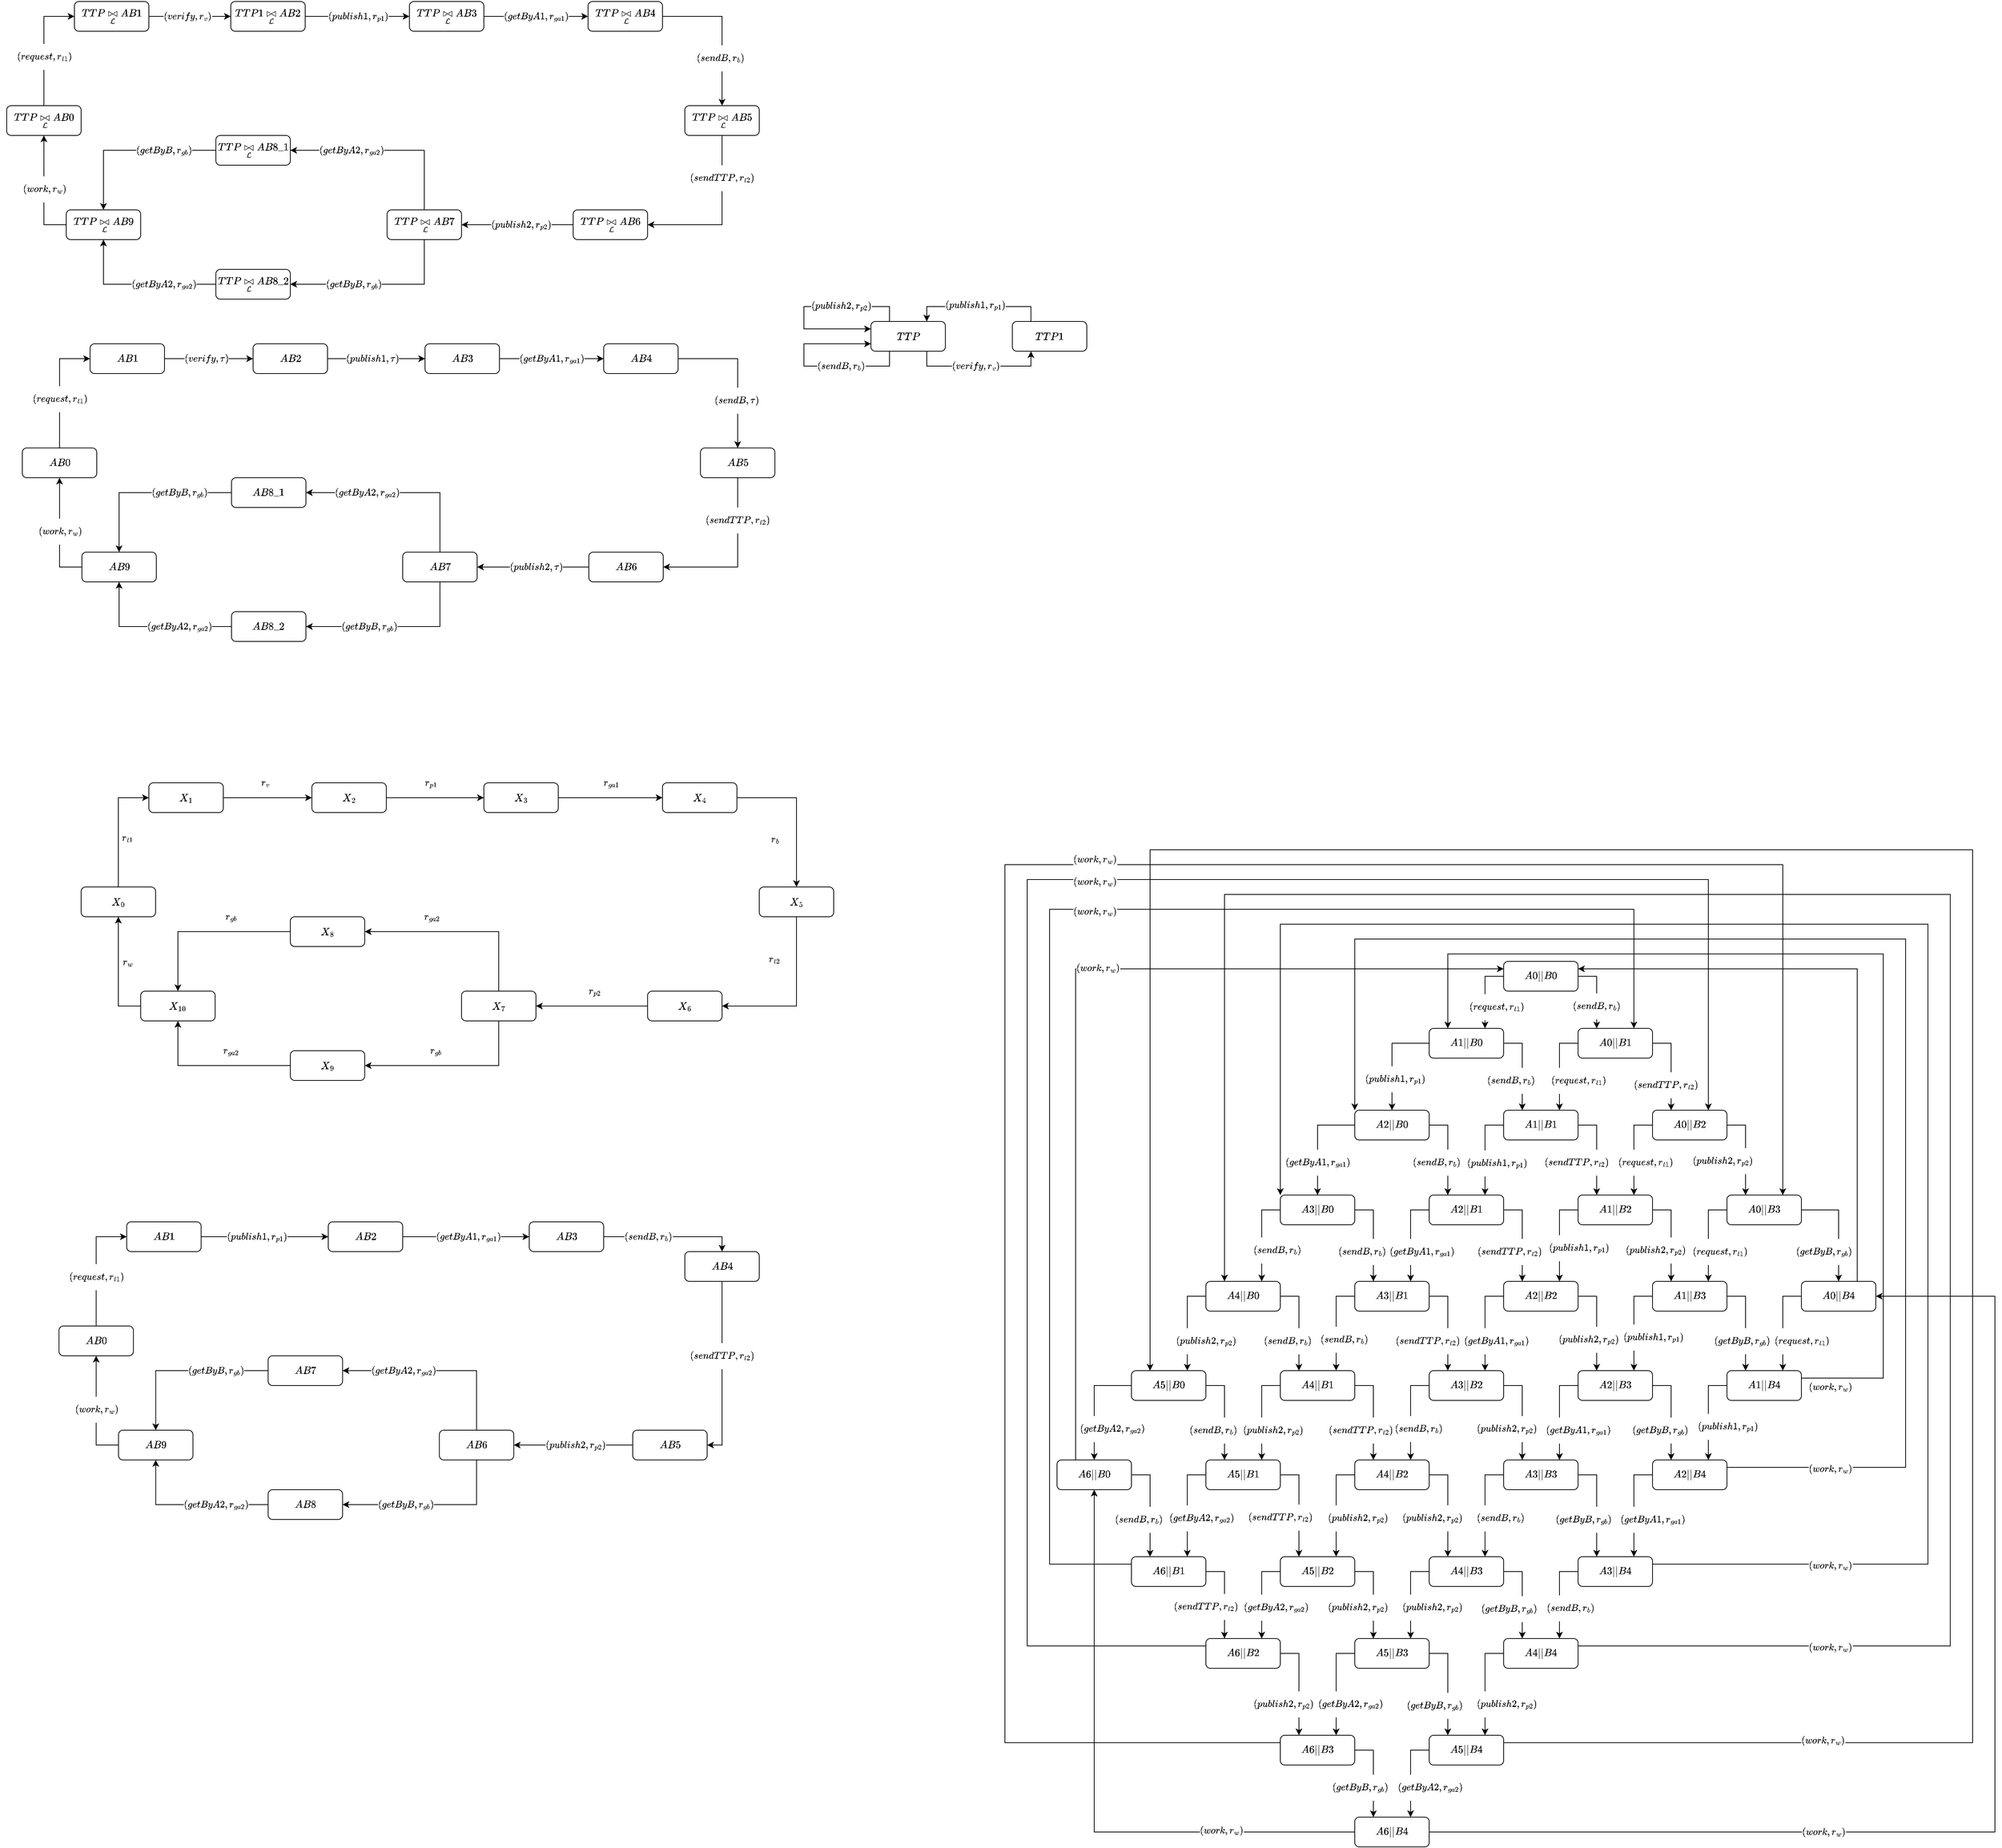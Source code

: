 <mxfile version="20.6.2" type="google" pages="3"><diagram id="7BXZPjFPadoaXaRTx1ha" name="Pagina-1"><mxGraphModel grid="1" page="1" gridSize="10" guides="1" tooltips="1" connect="1" arrows="1" fold="1" pageScale="1" pageWidth="827" pageHeight="1169" math="1" shadow="0"><root><mxCell id="0"/><mxCell id="1" parent="0"/><mxCell id="sErhMnvRpAJyxUf-DdXv-15" style="edgeStyle=orthogonalEdgeStyle;rounded=0;orthogonalLoop=1;jettySize=auto;html=1;exitX=0.75;exitY=0;exitDx=0;exitDy=0;entryX=0;entryY=0.5;entryDx=0;entryDy=0;" edge="1" parent="1" source="sErhMnvRpAJyxUf-DdXv-12" target="sErhMnvRpAJyxUf-DdXv-14"><mxGeometry relative="1" as="geometry"><Array as="points"><mxPoint x="69" y="290"/><mxPoint x="69" y="170"/></Array></mxGeometry></mxCell><mxCell id="sErhMnvRpAJyxUf-DdXv-37" value="$$(request, r_{t1})$$" style="edgeLabel;html=1;align=center;verticalAlign=middle;resizable=0;points=[];" connectable="0" vertex="1" parent="sErhMnvRpAJyxUf-DdXv-15"><mxGeometry x="0.197" y="2" relative="1" as="geometry"><mxPoint x="2" y="20" as="offset"/></mxGeometry></mxCell><mxCell id="sErhMnvRpAJyxUf-DdXv-12" value="$$TTP \underset{\mathcal{L}} \bowtie AB0$$" style="rounded=1;whiteSpace=wrap;html=1;" vertex="1" parent="1"><mxGeometry x="19" y="290" width="100" height="40" as="geometry"/></mxCell><mxCell id="sErhMnvRpAJyxUf-DdXv-20" style="edgeStyle=orthogonalEdgeStyle;rounded=0;orthogonalLoop=1;jettySize=auto;html=1;exitX=1;exitY=0.5;exitDx=0;exitDy=0;entryX=0;entryY=0.5;entryDx=0;entryDy=0;" edge="1" parent="1" source="sErhMnvRpAJyxUf-DdXv-14" target="sErhMnvRpAJyxUf-DdXv-16"><mxGeometry relative="1" as="geometry"/></mxCell><mxCell id="sErhMnvRpAJyxUf-DdXv-46" value="$$(verify, r_v)$$" style="edgeLabel;html=1;align=center;verticalAlign=middle;resizable=0;points=[];" connectable="0" vertex="1" parent="sErhMnvRpAJyxUf-DdXv-20"><mxGeometry x="-0.2" y="1" relative="1" as="geometry"><mxPoint x="8" y="1" as="offset"/></mxGeometry></mxCell><mxCell id="sErhMnvRpAJyxUf-DdXv-14" value="$$TTP \underset{\mathcal{L}} \bowtie AB1$$" style="rounded=1;whiteSpace=wrap;html=1;" vertex="1" parent="1"><mxGeometry x="110" y="150" width="100" height="40" as="geometry"/></mxCell><mxCell id="sErhMnvRpAJyxUf-DdXv-21" style="edgeStyle=orthogonalEdgeStyle;rounded=0;orthogonalLoop=1;jettySize=auto;html=1;exitX=1;exitY=0.5;exitDx=0;exitDy=0;entryX=0;entryY=0.5;entryDx=0;entryDy=0;" edge="1" parent="1" source="sErhMnvRpAJyxUf-DdXv-16" target="sErhMnvRpAJyxUf-DdXv-17"><mxGeometry relative="1" as="geometry"/></mxCell><mxCell id="sErhMnvRpAJyxUf-DdXv-45" value="$$(publish1, r_{p1})$$" style="edgeLabel;html=1;align=center;verticalAlign=middle;resizable=0;points=[];" connectable="0" vertex="1" parent="sErhMnvRpAJyxUf-DdXv-21"><mxGeometry x="-0.252" relative="1" as="geometry"><mxPoint x="18" as="offset"/></mxGeometry></mxCell><mxCell id="sErhMnvRpAJyxUf-DdXv-16" value="$$TTP1 \underset{\mathcal{L}} \bowtie AB2$$" style="rounded=1;whiteSpace=wrap;html=1;" vertex="1" parent="1"><mxGeometry x="320" y="150" width="100" height="40" as="geometry"/></mxCell><mxCell id="sErhMnvRpAJyxUf-DdXv-22" style="edgeStyle=orthogonalEdgeStyle;rounded=0;orthogonalLoop=1;jettySize=auto;html=1;exitX=1;exitY=0.5;exitDx=0;exitDy=0;entryX=0;entryY=0.5;entryDx=0;entryDy=0;" edge="1" parent="1" source="sErhMnvRpAJyxUf-DdXv-17" target="sErhMnvRpAJyxUf-DdXv-18"><mxGeometry relative="1" as="geometry"/></mxCell><mxCell id="sErhMnvRpAJyxUf-DdXv-44" value="$$(getByA1, r_{ga1})$$" style="edgeLabel;html=1;align=center;verticalAlign=middle;resizable=0;points=[];" connectable="0" vertex="1" parent="sErhMnvRpAJyxUf-DdXv-22"><mxGeometry x="0.207" y="2" relative="1" as="geometry"><mxPoint x="-15" y="2" as="offset"/></mxGeometry></mxCell><mxCell id="sErhMnvRpAJyxUf-DdXv-17" value="$$TTP \underset{\mathcal{L}} \bowtie AB3$$" style="rounded=1;whiteSpace=wrap;html=1;" vertex="1" parent="1"><mxGeometry x="560" y="150" width="100" height="40" as="geometry"/></mxCell><mxCell id="sErhMnvRpAJyxUf-DdXv-23" style="edgeStyle=orthogonalEdgeStyle;rounded=0;orthogonalLoop=1;jettySize=auto;html=1;exitX=1;exitY=0.5;exitDx=0;exitDy=0;entryX=0.5;entryY=0;entryDx=0;entryDy=0;" edge="1" parent="1" source="sErhMnvRpAJyxUf-DdXv-18" target="sErhMnvRpAJyxUf-DdXv-19"><mxGeometry relative="1" as="geometry"/></mxCell><mxCell id="sErhMnvRpAJyxUf-DdXv-43" value="$$(sendB, r_b)$$" style="edgeLabel;html=1;align=center;verticalAlign=middle;resizable=0;points=[];" connectable="0" vertex="1" parent="sErhMnvRpAJyxUf-DdXv-23"><mxGeometry x="0.361" y="-2" relative="1" as="geometry"><mxPoint as="offset"/></mxGeometry></mxCell><mxCell id="sErhMnvRpAJyxUf-DdXv-18" value="$$TTP \underset{\mathcal{L}} \bowtie AB4$$" style="rounded=1;whiteSpace=wrap;html=1;" vertex="1" parent="1"><mxGeometry x="800" y="150" width="100" height="40" as="geometry"/></mxCell><mxCell id="sErhMnvRpAJyxUf-DdXv-25" style="edgeStyle=orthogonalEdgeStyle;rounded=0;orthogonalLoop=1;jettySize=auto;html=1;exitX=0.5;exitY=1;exitDx=0;exitDy=0;entryX=1;entryY=0.5;entryDx=0;entryDy=0;" edge="1" parent="1" source="sErhMnvRpAJyxUf-DdXv-19" target="sErhMnvRpAJyxUf-DdXv-24"><mxGeometry relative="1" as="geometry"/></mxCell><mxCell id="sErhMnvRpAJyxUf-DdXv-42" value="$$(sendTTP, r_{t2})$$" style="edgeLabel;html=1;align=center;verticalAlign=middle;resizable=0;points=[];" connectable="0" vertex="1" parent="sErhMnvRpAJyxUf-DdXv-25"><mxGeometry x="-0.237" y="2" relative="1" as="geometry"><mxPoint x="-2" y="-27" as="offset"/></mxGeometry></mxCell><mxCell id="sErhMnvRpAJyxUf-DdXv-19" value="$$TTP \underset{\mathcal{L}} \bowtie AB5$$" style="rounded=1;whiteSpace=wrap;html=1;" vertex="1" parent="1"><mxGeometry x="930" y="290" width="100" height="40" as="geometry"/></mxCell><mxCell id="sErhMnvRpAJyxUf-DdXv-27" style="edgeStyle=orthogonalEdgeStyle;rounded=0;orthogonalLoop=1;jettySize=auto;html=1;exitX=0;exitY=0.5;exitDx=0;exitDy=0;entryX=1;entryY=0.5;entryDx=0;entryDy=0;" edge="1" parent="1" source="sErhMnvRpAJyxUf-DdXv-24" target="sErhMnvRpAJyxUf-DdXv-26"><mxGeometry relative="1" as="geometry"><mxPoint x="771" y="450" as="sourcePoint"/><mxPoint x="601" y="450" as="targetPoint"/></mxGeometry></mxCell><mxCell id="sErhMnvRpAJyxUf-DdXv-41" value="$$(publish2, r_{p2})$$" style="edgeLabel;html=1;align=center;verticalAlign=middle;resizable=0;points=[];" connectable="0" vertex="1" parent="sErhMnvRpAJyxUf-DdXv-27"><mxGeometry x="0.227" y="2" relative="1" as="geometry"><mxPoint x="22" y="-2" as="offset"/></mxGeometry></mxCell><mxCell id="sErhMnvRpAJyxUf-DdXv-24" value="$$TTP \underset{\mathcal{L}} \bowtie AB6$$" style="rounded=1;whiteSpace=wrap;html=1;" vertex="1" parent="1"><mxGeometry x="780" y="430" width="100" height="40" as="geometry"/></mxCell><mxCell id="sErhMnvRpAJyxUf-DdXv-30" style="edgeStyle=orthogonalEdgeStyle;rounded=0;orthogonalLoop=1;jettySize=auto;html=1;exitX=0.5;exitY=1;exitDx=0;exitDy=0;entryX=1;entryY=0.5;entryDx=0;entryDy=0;" edge="1" parent="1" source="sErhMnvRpAJyxUf-DdXv-26" target="sErhMnvRpAJyxUf-DdXv-29"><mxGeometry relative="1" as="geometry"/></mxCell><mxCell id="sErhMnvRpAJyxUf-DdXv-40" value="$$(getByB, r_{gb})$$" style="edgeLabel;html=1;align=center;verticalAlign=middle;resizable=0;points=[];" connectable="0" vertex="1" parent="sErhMnvRpAJyxUf-DdXv-30"><mxGeometry x="0.495" y="4" relative="1" as="geometry"><mxPoint x="24" y="-4" as="offset"/></mxGeometry></mxCell><mxCell id="sErhMnvRpAJyxUf-DdXv-31" style="edgeStyle=orthogonalEdgeStyle;rounded=0;orthogonalLoop=1;jettySize=auto;html=1;exitX=0.5;exitY=0;exitDx=0;exitDy=0;entryX=1;entryY=0.5;entryDx=0;entryDy=0;" edge="1" parent="1" source="sErhMnvRpAJyxUf-DdXv-26" target="sErhMnvRpAJyxUf-DdXv-28"><mxGeometry relative="1" as="geometry"/></mxCell><mxCell id="sErhMnvRpAJyxUf-DdXv-39" value="$$(getByA2, r_{ga2})$$" style="edgeLabel;html=1;align=center;verticalAlign=middle;resizable=0;points=[];" connectable="0" vertex="1" parent="sErhMnvRpAJyxUf-DdXv-31"><mxGeometry x="0.579" relative="1" as="geometry"><mxPoint x="27" as="offset"/></mxGeometry></mxCell><mxCell id="sErhMnvRpAJyxUf-DdXv-26" value="$$TTP \underset{\mathcal{L}} \bowtie AB7$$" style="rounded=1;whiteSpace=wrap;html=1;" vertex="1" parent="1"><mxGeometry x="530" y="430" width="100" height="40" as="geometry"/></mxCell><mxCell id="sErhMnvRpAJyxUf-DdXv-33" style="edgeStyle=orthogonalEdgeStyle;rounded=0;orthogonalLoop=1;jettySize=auto;html=1;exitX=0;exitY=0.5;exitDx=0;exitDy=0;entryX=0.5;entryY=0;entryDx=0;entryDy=0;" edge="1" parent="1" source="sErhMnvRpAJyxUf-DdXv-28" target="sErhMnvRpAJyxUf-DdXv-32"><mxGeometry relative="1" as="geometry"/></mxCell><mxCell id="sErhMnvRpAJyxUf-DdXv-48" value="$$(getByB, r_{gb})$$" style="edgeLabel;html=1;align=center;verticalAlign=middle;resizable=0;points=[];" connectable="0" vertex="1" parent="sErhMnvRpAJyxUf-DdXv-33"><mxGeometry x="-0.033" y="2" relative="1" as="geometry"><mxPoint x="41" y="-2" as="offset"/></mxGeometry></mxCell><mxCell id="sErhMnvRpAJyxUf-DdXv-28" value="$$TTP \underset{\mathcal{L}} \bowtie AB8\_1$$" style="rounded=1;whiteSpace=wrap;html=1;" vertex="1" parent="1"><mxGeometry x="300" y="330" width="100" height="40" as="geometry"/></mxCell><mxCell id="sErhMnvRpAJyxUf-DdXv-34" style="edgeStyle=orthogonalEdgeStyle;rounded=0;orthogonalLoop=1;jettySize=auto;html=1;exitX=0;exitY=0.5;exitDx=0;exitDy=0;entryX=0.5;entryY=1;entryDx=0;entryDy=0;" edge="1" parent="1" source="sErhMnvRpAJyxUf-DdXv-29" target="sErhMnvRpAJyxUf-DdXv-32"><mxGeometry relative="1" as="geometry"/></mxCell><mxCell id="sErhMnvRpAJyxUf-DdXv-49" value="$$(getByA2, r_{ga2})$$" style="edgeLabel;html=1;align=center;verticalAlign=middle;resizable=0;points=[];" connectable="0" vertex="1" parent="sErhMnvRpAJyxUf-DdXv-34"><mxGeometry x="-0.154" relative="1" as="geometry"><mxPoint x="19" as="offset"/></mxGeometry></mxCell><mxCell id="sErhMnvRpAJyxUf-DdXv-29" value="$$TTP \underset{\mathcal{L}} \bowtie AB8\_2$$" style="rounded=1;whiteSpace=wrap;html=1;" vertex="1" parent="1"><mxGeometry x="300" y="510" width="100" height="40" as="geometry"/></mxCell><mxCell id="sErhMnvRpAJyxUf-DdXv-35" style="edgeStyle=orthogonalEdgeStyle;rounded=0;orthogonalLoop=1;jettySize=auto;html=1;exitX=0;exitY=0.5;exitDx=0;exitDy=0;entryX=0.5;entryY=1;entryDx=0;entryDy=0;" edge="1" parent="1" source="sErhMnvRpAJyxUf-DdXv-32" target="sErhMnvRpAJyxUf-DdXv-12"><mxGeometry relative="1" as="geometry"/></mxCell><mxCell id="sErhMnvRpAJyxUf-DdXv-47" value="$$(work, r_w)$$" style="edgeLabel;html=1;align=center;verticalAlign=middle;resizable=0;points=[];" connectable="0" vertex="1" parent="sErhMnvRpAJyxUf-DdXv-35"><mxGeometry x="0.047" relative="1" as="geometry"><mxPoint x="1" as="offset"/></mxGeometry></mxCell><mxCell id="sErhMnvRpAJyxUf-DdXv-32" value="$$TTP \underset{\mathcal{L}} \bowtie AB9$$" style="rounded=1;whiteSpace=wrap;html=1;" vertex="1" parent="1"><mxGeometry x="99" y="430" width="100" height="40" as="geometry"/></mxCell><mxCell id="BTQwJdQVbVsgFgBsUC3o-1" style="edgeStyle=orthogonalEdgeStyle;rounded=0;orthogonalLoop=1;jettySize=auto;html=1;exitX=0.75;exitY=0;exitDx=0;exitDy=0;entryX=0;entryY=0.5;entryDx=0;entryDy=0;" edge="1" parent="1" source="BTQwJdQVbVsgFgBsUC3o-3" target="BTQwJdQVbVsgFgBsUC3o-6"><mxGeometry relative="1" as="geometry"><Array as="points"><mxPoint x="90" y="750"/><mxPoint x="90" y="630"/></Array></mxGeometry></mxCell><mxCell id="BTQwJdQVbVsgFgBsUC3o-2" value="$$(request, r_{t1})$$" style="edgeLabel;html=1;align=center;verticalAlign=middle;resizable=0;points=[];" connectable="0" vertex="1" parent="BTQwJdQVbVsgFgBsUC3o-1"><mxGeometry x="0.197" y="2" relative="1" as="geometry"><mxPoint x="2" y="20" as="offset"/></mxGeometry></mxCell><mxCell id="BTQwJdQVbVsgFgBsUC3o-3" value="$$AB0$$" style="rounded=1;whiteSpace=wrap;html=1;" vertex="1" parent="1"><mxGeometry x="40" y="750" width="100" height="40" as="geometry"/></mxCell><mxCell id="BTQwJdQVbVsgFgBsUC3o-4" style="edgeStyle=orthogonalEdgeStyle;rounded=0;orthogonalLoop=1;jettySize=auto;html=1;exitX=1;exitY=0.5;exitDx=0;exitDy=0;entryX=0;entryY=0.5;entryDx=0;entryDy=0;" edge="1" parent="1" source="BTQwJdQVbVsgFgBsUC3o-6" target="BTQwJdQVbVsgFgBsUC3o-9"><mxGeometry relative="1" as="geometry"/></mxCell><mxCell id="BTQwJdQVbVsgFgBsUC3o-5" value="$$(verify, \tau)$$" style="edgeLabel;html=1;align=center;verticalAlign=middle;resizable=0;points=[];" connectable="0" vertex="1" parent="BTQwJdQVbVsgFgBsUC3o-4"><mxGeometry x="-0.2" y="1" relative="1" as="geometry"><mxPoint x="8" y="1" as="offset"/></mxGeometry></mxCell><mxCell id="BTQwJdQVbVsgFgBsUC3o-6" value="$$AB1$$" style="rounded=1;whiteSpace=wrap;html=1;" vertex="1" parent="1"><mxGeometry x="131" y="610" width="100" height="40" as="geometry"/></mxCell><mxCell id="BTQwJdQVbVsgFgBsUC3o-7" style="edgeStyle=orthogonalEdgeStyle;rounded=0;orthogonalLoop=1;jettySize=auto;html=1;exitX=1;exitY=0.5;exitDx=0;exitDy=0;entryX=0;entryY=0.5;entryDx=0;entryDy=0;" edge="1" parent="1" source="BTQwJdQVbVsgFgBsUC3o-9" target="BTQwJdQVbVsgFgBsUC3o-12"><mxGeometry relative="1" as="geometry"/></mxCell><mxCell id="BTQwJdQVbVsgFgBsUC3o-8" value="$$(publish1, \tau)$$" style="edgeLabel;html=1;align=center;verticalAlign=middle;resizable=0;points=[];" connectable="0" vertex="1" parent="BTQwJdQVbVsgFgBsUC3o-7"><mxGeometry x="-0.252" relative="1" as="geometry"><mxPoint x="11" as="offset"/></mxGeometry></mxCell><mxCell id="BTQwJdQVbVsgFgBsUC3o-9" value="$$AB2$$" style="rounded=1;whiteSpace=wrap;html=1;" vertex="1" parent="1"><mxGeometry x="350" y="610" width="100" height="40" as="geometry"/></mxCell><mxCell id="BTQwJdQVbVsgFgBsUC3o-10" style="edgeStyle=orthogonalEdgeStyle;rounded=0;orthogonalLoop=1;jettySize=auto;html=1;exitX=1;exitY=0.5;exitDx=0;exitDy=0;entryX=0;entryY=0.5;entryDx=0;entryDy=0;" edge="1" parent="1" source="BTQwJdQVbVsgFgBsUC3o-12" target="BTQwJdQVbVsgFgBsUC3o-15"><mxGeometry relative="1" as="geometry"/></mxCell><mxCell id="BTQwJdQVbVsgFgBsUC3o-11" value="$$(getByA1, r_{ga1})$$" style="edgeLabel;html=1;align=center;verticalAlign=middle;resizable=0;points=[];" connectable="0" vertex="1" parent="BTQwJdQVbVsgFgBsUC3o-10"><mxGeometry x="0.207" y="2" relative="1" as="geometry"><mxPoint x="-15" y="2" as="offset"/></mxGeometry></mxCell><mxCell id="BTQwJdQVbVsgFgBsUC3o-12" value="$$AB3$$" style="rounded=1;whiteSpace=wrap;html=1;" vertex="1" parent="1"><mxGeometry x="581" y="610" width="100" height="40" as="geometry"/></mxCell><mxCell id="BTQwJdQVbVsgFgBsUC3o-13" style="edgeStyle=orthogonalEdgeStyle;rounded=0;orthogonalLoop=1;jettySize=auto;html=1;exitX=1;exitY=0.5;exitDx=0;exitDy=0;entryX=0.5;entryY=0;entryDx=0;entryDy=0;" edge="1" parent="1" source="BTQwJdQVbVsgFgBsUC3o-15" target="BTQwJdQVbVsgFgBsUC3o-18"><mxGeometry relative="1" as="geometry"/></mxCell><mxCell id="BTQwJdQVbVsgFgBsUC3o-14" value="$$(sendB, \tau)$$" style="edgeLabel;html=1;align=center;verticalAlign=middle;resizable=0;points=[];" connectable="0" vertex="1" parent="BTQwJdQVbVsgFgBsUC3o-13"><mxGeometry x="0.361" y="-2" relative="1" as="geometry"><mxPoint as="offset"/></mxGeometry></mxCell><mxCell id="BTQwJdQVbVsgFgBsUC3o-15" value="$$AB4$$" style="rounded=1;whiteSpace=wrap;html=1;" vertex="1" parent="1"><mxGeometry x="821" y="610" width="100" height="40" as="geometry"/></mxCell><mxCell id="BTQwJdQVbVsgFgBsUC3o-16" style="edgeStyle=orthogonalEdgeStyle;rounded=0;orthogonalLoop=1;jettySize=auto;html=1;exitX=0.5;exitY=1;exitDx=0;exitDy=0;entryX=1;entryY=0.5;entryDx=0;entryDy=0;" edge="1" parent="1" source="BTQwJdQVbVsgFgBsUC3o-18" target="BTQwJdQVbVsgFgBsUC3o-21"><mxGeometry relative="1" as="geometry"/></mxCell><mxCell id="BTQwJdQVbVsgFgBsUC3o-17" value="$$(sendTTP, r_{t2})$$" style="edgeLabel;html=1;align=center;verticalAlign=middle;resizable=0;points=[];" connectable="0" vertex="1" parent="BTQwJdQVbVsgFgBsUC3o-16"><mxGeometry x="-0.237" y="2" relative="1" as="geometry"><mxPoint x="-2" y="-27" as="offset"/></mxGeometry></mxCell><mxCell id="BTQwJdQVbVsgFgBsUC3o-18" value="$$AB5$$" style="rounded=1;whiteSpace=wrap;html=1;" vertex="1" parent="1"><mxGeometry x="951" y="750" width="100" height="40" as="geometry"/></mxCell><mxCell id="BTQwJdQVbVsgFgBsUC3o-19" style="edgeStyle=orthogonalEdgeStyle;rounded=0;orthogonalLoop=1;jettySize=auto;html=1;exitX=0;exitY=0.5;exitDx=0;exitDy=0;entryX=1;entryY=0.5;entryDx=0;entryDy=0;" edge="1" parent="1" source="BTQwJdQVbVsgFgBsUC3o-21" target="BTQwJdQVbVsgFgBsUC3o-26"><mxGeometry relative="1" as="geometry"><mxPoint x="792" y="910" as="sourcePoint"/><mxPoint x="622" y="910" as="targetPoint"/></mxGeometry></mxCell><mxCell id="BTQwJdQVbVsgFgBsUC3o-20" value="$$(publish2, \tau)$$" style="edgeLabel;html=1;align=center;verticalAlign=middle;resizable=0;points=[];" connectable="0" vertex="1" parent="BTQwJdQVbVsgFgBsUC3o-19"><mxGeometry x="0.227" y="2" relative="1" as="geometry"><mxPoint x="21" y="-2" as="offset"/></mxGeometry></mxCell><mxCell id="BTQwJdQVbVsgFgBsUC3o-21" value="$$AB6$$" style="rounded=1;whiteSpace=wrap;html=1;" vertex="1" parent="1"><mxGeometry x="801" y="890" width="100" height="40" as="geometry"/></mxCell><mxCell id="BTQwJdQVbVsgFgBsUC3o-22" style="edgeStyle=orthogonalEdgeStyle;rounded=0;orthogonalLoop=1;jettySize=auto;html=1;exitX=0.5;exitY=1;exitDx=0;exitDy=0;entryX=1;entryY=0.5;entryDx=0;entryDy=0;" edge="1" parent="1" source="BTQwJdQVbVsgFgBsUC3o-26" target="BTQwJdQVbVsgFgBsUC3o-32"><mxGeometry relative="1" as="geometry"/></mxCell><mxCell id="BTQwJdQVbVsgFgBsUC3o-23" value="$$(getByB, r_{gb})$$" style="edgeLabel;html=1;align=center;verticalAlign=middle;resizable=0;points=[];" connectable="0" vertex="1" parent="BTQwJdQVbVsgFgBsUC3o-22"><mxGeometry x="0.495" y="4" relative="1" as="geometry"><mxPoint x="24" y="-4" as="offset"/></mxGeometry></mxCell><mxCell id="BTQwJdQVbVsgFgBsUC3o-24" style="edgeStyle=orthogonalEdgeStyle;rounded=0;orthogonalLoop=1;jettySize=auto;html=1;exitX=0.5;exitY=0;exitDx=0;exitDy=0;entryX=1;entryY=0.5;entryDx=0;entryDy=0;" edge="1" parent="1" source="BTQwJdQVbVsgFgBsUC3o-26" target="BTQwJdQVbVsgFgBsUC3o-29"><mxGeometry relative="1" as="geometry"/></mxCell><mxCell id="BTQwJdQVbVsgFgBsUC3o-25" value="$$(getByA2, r_{ga2})$$" style="edgeLabel;html=1;align=center;verticalAlign=middle;resizable=0;points=[];" connectable="0" vertex="1" parent="BTQwJdQVbVsgFgBsUC3o-24"><mxGeometry x="0.579" relative="1" as="geometry"><mxPoint x="27" as="offset"/></mxGeometry></mxCell><mxCell id="BTQwJdQVbVsgFgBsUC3o-26" value="$$AB7$$" style="rounded=1;whiteSpace=wrap;html=1;" vertex="1" parent="1"><mxGeometry x="551" y="890" width="100" height="40" as="geometry"/></mxCell><mxCell id="BTQwJdQVbVsgFgBsUC3o-27" style="edgeStyle=orthogonalEdgeStyle;rounded=0;orthogonalLoop=1;jettySize=auto;html=1;exitX=0;exitY=0.5;exitDx=0;exitDy=0;entryX=0.5;entryY=0;entryDx=0;entryDy=0;" edge="1" parent="1" source="BTQwJdQVbVsgFgBsUC3o-29" target="BTQwJdQVbVsgFgBsUC3o-35"><mxGeometry relative="1" as="geometry"/></mxCell><mxCell id="BTQwJdQVbVsgFgBsUC3o-28" value="$$(getByB, r_{gb})$$" style="edgeLabel;html=1;align=center;verticalAlign=middle;resizable=0;points=[];" connectable="0" vertex="1" parent="BTQwJdQVbVsgFgBsUC3o-27"><mxGeometry x="-0.033" y="2" relative="1" as="geometry"><mxPoint x="41" y="-2" as="offset"/></mxGeometry></mxCell><mxCell id="BTQwJdQVbVsgFgBsUC3o-29" value="$$AB8\_1$$" style="rounded=1;whiteSpace=wrap;html=1;" vertex="1" parent="1"><mxGeometry x="321" y="790" width="100" height="40" as="geometry"/></mxCell><mxCell id="BTQwJdQVbVsgFgBsUC3o-30" style="edgeStyle=orthogonalEdgeStyle;rounded=0;orthogonalLoop=1;jettySize=auto;html=1;exitX=0;exitY=0.5;exitDx=0;exitDy=0;entryX=0.5;entryY=1;entryDx=0;entryDy=0;" edge="1" parent="1" source="BTQwJdQVbVsgFgBsUC3o-32" target="BTQwJdQVbVsgFgBsUC3o-35"><mxGeometry relative="1" as="geometry"/></mxCell><mxCell id="BTQwJdQVbVsgFgBsUC3o-31" value="$$(getByA2, r_{ga2})$$" style="edgeLabel;html=1;align=center;verticalAlign=middle;resizable=0;points=[];" connectable="0" vertex="1" parent="BTQwJdQVbVsgFgBsUC3o-30"><mxGeometry x="-0.154" relative="1" as="geometry"><mxPoint x="19" as="offset"/></mxGeometry></mxCell><mxCell id="BTQwJdQVbVsgFgBsUC3o-32" value="$$AB8\_2$$" style="rounded=1;whiteSpace=wrap;html=1;" vertex="1" parent="1"><mxGeometry x="321" y="970" width="100" height="40" as="geometry"/></mxCell><mxCell id="BTQwJdQVbVsgFgBsUC3o-33" style="edgeStyle=orthogonalEdgeStyle;rounded=0;orthogonalLoop=1;jettySize=auto;html=1;exitX=0;exitY=0.5;exitDx=0;exitDy=0;entryX=0.5;entryY=1;entryDx=0;entryDy=0;" edge="1" parent="1" source="BTQwJdQVbVsgFgBsUC3o-35" target="BTQwJdQVbVsgFgBsUC3o-3"><mxGeometry relative="1" as="geometry"/></mxCell><mxCell id="BTQwJdQVbVsgFgBsUC3o-34" value="$$(work, r_w)$$" style="edgeLabel;html=1;align=center;verticalAlign=middle;resizable=0;points=[];" connectable="0" vertex="1" parent="BTQwJdQVbVsgFgBsUC3o-33"><mxGeometry x="0.047" relative="1" as="geometry"><mxPoint x="1" as="offset"/></mxGeometry></mxCell><mxCell id="BTQwJdQVbVsgFgBsUC3o-35" value="$$AB9$$" style="rounded=1;whiteSpace=wrap;html=1;" vertex="1" parent="1"><mxGeometry x="120" y="890" width="100" height="40" as="geometry"/></mxCell><mxCell id="BTQwJdQVbVsgFgBsUC3o-42" style="edgeStyle=orthogonalEdgeStyle;rounded=0;orthogonalLoop=1;jettySize=auto;html=1;exitX=0.75;exitY=1;exitDx=0;exitDy=0;entryX=0.25;entryY=1;entryDx=0;entryDy=0;" edge="1" parent="1" source="BTQwJdQVbVsgFgBsUC3o-36" target="BTQwJdQVbVsgFgBsUC3o-37"><mxGeometry relative="1" as="geometry"/></mxCell><mxCell id="BTQwJdQVbVsgFgBsUC3o-48" value="$$(verify, r_v)$$" style="edgeLabel;html=1;align=center;verticalAlign=middle;resizable=0;points=[];" connectable="0" vertex="1" parent="BTQwJdQVbVsgFgBsUC3o-42"><mxGeometry x="-0.263" relative="1" as="geometry"><mxPoint x="19" as="offset"/></mxGeometry></mxCell><mxCell id="BTQwJdQVbVsgFgBsUC3o-36" value="$$TTP$$" style="rounded=1;whiteSpace=wrap;html=1;" vertex="1" parent="1"><mxGeometry x="1180" y="580" width="100" height="40" as="geometry"/></mxCell><mxCell id="BTQwJdQVbVsgFgBsUC3o-41" style="edgeStyle=orthogonalEdgeStyle;rounded=0;orthogonalLoop=1;jettySize=auto;html=1;exitX=0.25;exitY=0;exitDx=0;exitDy=0;entryX=0.75;entryY=0;entryDx=0;entryDy=0;" edge="1" parent="1" source="BTQwJdQVbVsgFgBsUC3o-37" target="BTQwJdQVbVsgFgBsUC3o-36"><mxGeometry relative="1" as="geometry"/></mxCell><mxCell id="BTQwJdQVbVsgFgBsUC3o-44" value="$$(publish1, r_{p1})$$" style="edgeLabel;html=1;align=center;verticalAlign=middle;resizable=0;points=[];" connectable="0" vertex="1" parent="BTQwJdQVbVsgFgBsUC3o-41"><mxGeometry x="0.193" y="-2" relative="1" as="geometry"><mxPoint x="12" as="offset"/></mxGeometry></mxCell><mxCell id="BTQwJdQVbVsgFgBsUC3o-37" value="$$TTP1$$" style="rounded=1;whiteSpace=wrap;html=1;" vertex="1" parent="1"><mxGeometry x="1370" y="580" width="100" height="40" as="geometry"/></mxCell><mxCell id="BTQwJdQVbVsgFgBsUC3o-43" style="edgeStyle=orthogonalEdgeStyle;rounded=0;orthogonalLoop=1;jettySize=auto;html=1;exitX=0.25;exitY=0;exitDx=0;exitDy=0;" edge="1" parent="1" source="BTQwJdQVbVsgFgBsUC3o-36"><mxGeometry relative="1" as="geometry"><mxPoint x="1180" y="590" as="targetPoint"/><Array as="points"><mxPoint x="1205" y="560"/><mxPoint x="1090" y="560"/><mxPoint x="1090" y="590"/><mxPoint x="1180" y="590"/></Array></mxGeometry></mxCell><mxCell id="BTQwJdQVbVsgFgBsUC3o-46" value="$$(publish2, r_{p2})$$" style="edgeLabel;html=1;align=center;verticalAlign=middle;resizable=0;points=[];" connectable="0" vertex="1" parent="BTQwJdQVbVsgFgBsUC3o-43"><mxGeometry x="-0.562" y="-1" relative="1" as="geometry"><mxPoint x="-29" as="offset"/></mxGeometry></mxCell><mxCell id="BTQwJdQVbVsgFgBsUC3o-47" style="edgeStyle=orthogonalEdgeStyle;rounded=0;orthogonalLoop=1;jettySize=auto;html=1;exitX=0.25;exitY=1;exitDx=0;exitDy=0;entryX=0;entryY=0.75;entryDx=0;entryDy=0;" edge="1" parent="1" source="BTQwJdQVbVsgFgBsUC3o-36" target="BTQwJdQVbVsgFgBsUC3o-36"><mxGeometry relative="1" as="geometry"><Array as="points"><mxPoint x="1205" y="640"/><mxPoint x="1090" y="640"/><mxPoint x="1090" y="610"/></Array></mxGeometry></mxCell><mxCell id="BTQwJdQVbVsgFgBsUC3o-49" value="$$(sendB, r_b)$$" style="edgeLabel;html=1;align=center;verticalAlign=middle;resizable=0;points=[];" connectable="0" vertex="1" parent="BTQwJdQVbVsgFgBsUC3o-47"><mxGeometry x="-0.441" relative="1" as="geometry"><mxPoint x="-14" as="offset"/></mxGeometry></mxCell><mxCell id="Smj1oC-Wq6319LTGG8nt-35" style="edgeStyle=orthogonalEdgeStyle;rounded=0;orthogonalLoop=1;jettySize=auto;html=1;exitX=0.75;exitY=0;exitDx=0;exitDy=0;entryX=0;entryY=0.5;entryDx=0;entryDy=0;" edge="1" parent="1" source="Smj1oC-Wq6319LTGG8nt-37" target="Smj1oC-Wq6319LTGG8nt-40"><mxGeometry relative="1" as="geometry"><Array as="points"><mxPoint x="169" y="1340"/><mxPoint x="169" y="1220"/></Array></mxGeometry></mxCell><mxCell id="Smj1oC-Wq6319LTGG8nt-36" value="$$r_{t1}$$" style="edgeLabel;html=1;align=center;verticalAlign=middle;resizable=0;points=[];" connectable="0" vertex="1" parent="Smj1oC-Wq6319LTGG8nt-35"><mxGeometry x="0.197" y="2" relative="1" as="geometry"><mxPoint x="14" y="20" as="offset"/></mxGeometry></mxCell><mxCell id="Smj1oC-Wq6319LTGG8nt-37" value="$$X_0$$" style="rounded=1;whiteSpace=wrap;html=1;" vertex="1" parent="1"><mxGeometry x="119" y="1340" width="100" height="40" as="geometry"/></mxCell><mxCell id="Smj1oC-Wq6319LTGG8nt-38" style="edgeStyle=orthogonalEdgeStyle;rounded=0;orthogonalLoop=1;jettySize=auto;html=1;exitX=1;exitY=0.5;exitDx=0;exitDy=0;entryX=0;entryY=0.5;entryDx=0;entryDy=0;" edge="1" parent="1" source="Smj1oC-Wq6319LTGG8nt-40" target="Smj1oC-Wq6319LTGG8nt-43"><mxGeometry relative="1" as="geometry"/></mxCell><mxCell id="Smj1oC-Wq6319LTGG8nt-39" value="$$r_v$$" style="edgeLabel;html=1;align=center;verticalAlign=middle;resizable=0;points=[];" connectable="0" vertex="1" parent="Smj1oC-Wq6319LTGG8nt-38"><mxGeometry x="-0.2" y="1" relative="1" as="geometry"><mxPoint x="8" y="-19" as="offset"/></mxGeometry></mxCell><mxCell id="Smj1oC-Wq6319LTGG8nt-40" value="$$X_1$$" style="rounded=1;whiteSpace=wrap;html=1;" vertex="1" parent="1"><mxGeometry x="210" y="1200" width="100" height="40" as="geometry"/></mxCell><mxCell id="Smj1oC-Wq6319LTGG8nt-41" style="edgeStyle=orthogonalEdgeStyle;rounded=0;orthogonalLoop=1;jettySize=auto;html=1;exitX=1;exitY=0.5;exitDx=0;exitDy=0;entryX=0;entryY=0.5;entryDx=0;entryDy=0;" edge="1" parent="1" source="Smj1oC-Wq6319LTGG8nt-43" target="Smj1oC-Wq6319LTGG8nt-46"><mxGeometry relative="1" as="geometry"/></mxCell><mxCell id="Smj1oC-Wq6319LTGG8nt-42" value="$$r_{p1}$$" style="edgeLabel;html=1;align=center;verticalAlign=middle;resizable=0;points=[];" connectable="0" vertex="1" parent="Smj1oC-Wq6319LTGG8nt-41"><mxGeometry x="-0.252" relative="1" as="geometry"><mxPoint x="11" y="-20" as="offset"/></mxGeometry></mxCell><mxCell id="Smj1oC-Wq6319LTGG8nt-43" value="$$X_2$$" style="rounded=1;whiteSpace=wrap;html=1;" vertex="1" parent="1"><mxGeometry x="429" y="1200" width="100" height="40" as="geometry"/></mxCell><mxCell id="Smj1oC-Wq6319LTGG8nt-44" style="edgeStyle=orthogonalEdgeStyle;rounded=0;orthogonalLoop=1;jettySize=auto;html=1;exitX=1;exitY=0.5;exitDx=0;exitDy=0;entryX=0;entryY=0.5;entryDx=0;entryDy=0;" edge="1" parent="1" source="Smj1oC-Wq6319LTGG8nt-46" target="Smj1oC-Wq6319LTGG8nt-49"><mxGeometry relative="1" as="geometry"/></mxCell><mxCell id="Smj1oC-Wq6319LTGG8nt-45" value="$$r_{ga1}$$" style="edgeLabel;html=1;align=center;verticalAlign=middle;resizable=0;points=[];" connectable="0" vertex="1" parent="Smj1oC-Wq6319LTGG8nt-44"><mxGeometry x="0.207" y="2" relative="1" as="geometry"><mxPoint x="-14" y="-18" as="offset"/></mxGeometry></mxCell><mxCell id="Smj1oC-Wq6319LTGG8nt-46" value="$$X_3$$" style="rounded=1;whiteSpace=wrap;html=1;" vertex="1" parent="1"><mxGeometry x="660" y="1200" width="100" height="40" as="geometry"/></mxCell><mxCell id="Smj1oC-Wq6319LTGG8nt-47" style="edgeStyle=orthogonalEdgeStyle;rounded=0;orthogonalLoop=1;jettySize=auto;html=1;exitX=1;exitY=0.5;exitDx=0;exitDy=0;entryX=0.5;entryY=0;entryDx=0;entryDy=0;" edge="1" parent="1" source="Smj1oC-Wq6319LTGG8nt-49" target="Smj1oC-Wq6319LTGG8nt-52"><mxGeometry relative="1" as="geometry"/></mxCell><mxCell id="Smj1oC-Wq6319LTGG8nt-48" value="$$r_b$$" style="edgeLabel;html=1;align=center;verticalAlign=middle;resizable=0;points=[];" connectable="0" vertex="1" parent="Smj1oC-Wq6319LTGG8nt-47"><mxGeometry x="0.361" y="-2" relative="1" as="geometry"><mxPoint x="-27" as="offset"/></mxGeometry></mxCell><mxCell id="Smj1oC-Wq6319LTGG8nt-49" value="$$X_4$$" style="rounded=1;whiteSpace=wrap;html=1;" vertex="1" parent="1"><mxGeometry x="900" y="1200" width="100" height="40" as="geometry"/></mxCell><mxCell id="Smj1oC-Wq6319LTGG8nt-50" style="edgeStyle=orthogonalEdgeStyle;rounded=0;orthogonalLoop=1;jettySize=auto;html=1;exitX=0.5;exitY=1;exitDx=0;exitDy=0;entryX=1;entryY=0.5;entryDx=0;entryDy=0;" edge="1" parent="1" source="Smj1oC-Wq6319LTGG8nt-52" target="Smj1oC-Wq6319LTGG8nt-55"><mxGeometry relative="1" as="geometry"/></mxCell><mxCell id="Smj1oC-Wq6319LTGG8nt-51" value="$$r_{t2}$$" style="edgeLabel;html=1;align=center;verticalAlign=middle;resizable=0;points=[];" connectable="0" vertex="1" parent="Smj1oC-Wq6319LTGG8nt-50"><mxGeometry x="-0.237" y="2" relative="1" as="geometry"><mxPoint x="-32" y="-27" as="offset"/></mxGeometry></mxCell><mxCell id="Smj1oC-Wq6319LTGG8nt-52" value="$$X_5$$" style="rounded=1;whiteSpace=wrap;html=1;" vertex="1" parent="1"><mxGeometry x="1030" y="1340" width="100" height="40" as="geometry"/></mxCell><mxCell id="Smj1oC-Wq6319LTGG8nt-53" style="edgeStyle=orthogonalEdgeStyle;rounded=0;orthogonalLoop=1;jettySize=auto;html=1;exitX=0;exitY=0.5;exitDx=0;exitDy=0;entryX=1;entryY=0.5;entryDx=0;entryDy=0;" edge="1" parent="1" source="Smj1oC-Wq6319LTGG8nt-55" target="Smj1oC-Wq6319LTGG8nt-60"><mxGeometry relative="1" as="geometry"><mxPoint x="871" y="1500" as="sourcePoint"/><mxPoint x="701" y="1500" as="targetPoint"/></mxGeometry></mxCell><mxCell id="Smj1oC-Wq6319LTGG8nt-54" value="$$r_{p2}$$" style="edgeLabel;html=1;align=center;verticalAlign=middle;resizable=0;points=[];" connectable="0" vertex="1" parent="Smj1oC-Wq6319LTGG8nt-53"><mxGeometry x="0.227" y="2" relative="1" as="geometry"><mxPoint x="21" y="-22" as="offset"/></mxGeometry></mxCell><mxCell id="Smj1oC-Wq6319LTGG8nt-55" value="$$X_6$$" style="rounded=1;whiteSpace=wrap;html=1;" vertex="1" parent="1"><mxGeometry x="880" y="1480" width="100" height="40" as="geometry"/></mxCell><mxCell id="Smj1oC-Wq6319LTGG8nt-56" style="edgeStyle=orthogonalEdgeStyle;rounded=0;orthogonalLoop=1;jettySize=auto;html=1;exitX=0.5;exitY=1;exitDx=0;exitDy=0;entryX=1;entryY=0.5;entryDx=0;entryDy=0;" edge="1" parent="1" source="Smj1oC-Wq6319LTGG8nt-60" target="Smj1oC-Wq6319LTGG8nt-66"><mxGeometry relative="1" as="geometry"/></mxCell><mxCell id="Smj1oC-Wq6319LTGG8nt-57" value="$$r_{gb}$$" style="edgeLabel;html=1;align=center;verticalAlign=middle;resizable=0;points=[];" connectable="0" vertex="1" parent="Smj1oC-Wq6319LTGG8nt-56"><mxGeometry x="0.495" y="4" relative="1" as="geometry"><mxPoint x="-241" y="-204" as="offset"/></mxGeometry></mxCell><mxCell id="Smj1oC-Wq6319LTGG8nt-58" style="edgeStyle=orthogonalEdgeStyle;rounded=0;orthogonalLoop=1;jettySize=auto;html=1;exitX=0.5;exitY=0;exitDx=0;exitDy=0;entryX=1;entryY=0.5;entryDx=0;entryDy=0;" edge="1" parent="1" source="Smj1oC-Wq6319LTGG8nt-60" target="Smj1oC-Wq6319LTGG8nt-63"><mxGeometry relative="1" as="geometry"/></mxCell><mxCell id="Smj1oC-Wq6319LTGG8nt-59" value="$$r_{ga2}$$" style="edgeLabel;html=1;align=center;verticalAlign=middle;resizable=0;points=[];" connectable="0" vertex="1" parent="Smj1oC-Wq6319LTGG8nt-58"><mxGeometry x="0.579" relative="1" as="geometry"><mxPoint x="35" y="-20" as="offset"/></mxGeometry></mxCell><mxCell id="Smj1oC-Wq6319LTGG8nt-60" value="$$X_7$$" style="rounded=1;whiteSpace=wrap;html=1;" vertex="1" parent="1"><mxGeometry x="630" y="1480" width="100" height="40" as="geometry"/></mxCell><mxCell id="Smj1oC-Wq6319LTGG8nt-61" style="edgeStyle=orthogonalEdgeStyle;rounded=0;orthogonalLoop=1;jettySize=auto;html=1;exitX=0;exitY=0.5;exitDx=0;exitDy=0;entryX=0.5;entryY=0;entryDx=0;entryDy=0;" edge="1" parent="1" source="Smj1oC-Wq6319LTGG8nt-63" target="Smj1oC-Wq6319LTGG8nt-69"><mxGeometry relative="1" as="geometry"/></mxCell><mxCell id="Smj1oC-Wq6319LTGG8nt-63" value="$$X_{8}$$" style="rounded=1;whiteSpace=wrap;html=1;" vertex="1" parent="1"><mxGeometry x="400" y="1380" width="100" height="40" as="geometry"/></mxCell><mxCell id="Smj1oC-Wq6319LTGG8nt-64" style="edgeStyle=orthogonalEdgeStyle;rounded=0;orthogonalLoop=1;jettySize=auto;html=1;exitX=0;exitY=0.5;exitDx=0;exitDy=0;entryX=0.5;entryY=1;entryDx=0;entryDy=0;" edge="1" parent="1" source="Smj1oC-Wq6319LTGG8nt-66" target="Smj1oC-Wq6319LTGG8nt-69"><mxGeometry relative="1" as="geometry"/></mxCell><mxCell id="Smj1oC-Wq6319LTGG8nt-66" value="$$X_{9}$$" style="rounded=1;whiteSpace=wrap;html=1;" vertex="1" parent="1"><mxGeometry x="400" y="1560" width="100" height="40" as="geometry"/></mxCell><mxCell id="Smj1oC-Wq6319LTGG8nt-67" style="edgeStyle=orthogonalEdgeStyle;rounded=0;orthogonalLoop=1;jettySize=auto;html=1;exitX=0;exitY=0.5;exitDx=0;exitDy=0;entryX=0.5;entryY=1;entryDx=0;entryDy=0;" edge="1" parent="1" source="Smj1oC-Wq6319LTGG8nt-69" target="Smj1oC-Wq6319LTGG8nt-37"><mxGeometry relative="1" as="geometry"/></mxCell><mxCell id="Smj1oC-Wq6319LTGG8nt-68" value="$$r_w$$" style="edgeLabel;html=1;align=center;verticalAlign=middle;resizable=0;points=[];" connectable="0" vertex="1" parent="Smj1oC-Wq6319LTGG8nt-67"><mxGeometry x="0.047" relative="1" as="geometry"><mxPoint x="12" y="-11" as="offset"/></mxGeometry></mxCell><mxCell id="Smj1oC-Wq6319LTGG8nt-69" value="$$X_{10}$$" style="rounded=1;whiteSpace=wrap;html=1;" vertex="1" parent="1"><mxGeometry x="199" y="1480" width="100" height="40" as="geometry"/></mxCell><mxCell id="Smj1oC-Wq6319LTGG8nt-70" value="$$r_{ga2}$$" style="edgeLabel;html=1;align=center;verticalAlign=middle;resizable=0;points=[];" connectable="0" vertex="1" parent="1"><mxGeometry x="319.997" y="1560" as="geometry"/></mxCell><mxCell id="Smj1oC-Wq6319LTGG8nt-71" value="$$r_{gb}$$" style="edgeLabel;html=1;align=center;verticalAlign=middle;resizable=0;points=[];" connectable="0" vertex="1" parent="1"><mxGeometry x="594.724" y="1560" as="geometry"/></mxCell><mxCell id="135AEuDqfZg-By5bGXpR-1" style="edgeStyle=orthogonalEdgeStyle;rounded=0;orthogonalLoop=1;jettySize=auto;html=1;exitX=0.75;exitY=0;exitDx=0;exitDy=0;entryX=0;entryY=0.5;entryDx=0;entryDy=0;" edge="1" parent="1" source="135AEuDqfZg-By5bGXpR-3" target="135AEuDqfZg-By5bGXpR-6"><mxGeometry relative="1" as="geometry"><Array as="points"><mxPoint x="139.22" y="1930"/><mxPoint x="139.22" y="1810"/></Array></mxGeometry></mxCell><mxCell id="135AEuDqfZg-By5bGXpR-2" value="$$(request, r_{t1})$$" style="edgeLabel;html=1;align=center;verticalAlign=middle;resizable=0;points=[];" connectable="0" vertex="1" parent="135AEuDqfZg-By5bGXpR-1"><mxGeometry x="0.197" y="2" relative="1" as="geometry"><mxPoint x="2" y="20" as="offset"/></mxGeometry></mxCell><mxCell id="135AEuDqfZg-By5bGXpR-3" value="$$AB0$$" style="rounded=1;whiteSpace=wrap;html=1;" vertex="1" parent="1"><mxGeometry x="89.22" y="1930" width="100" height="40" as="geometry"/></mxCell><mxCell id="135AEuDqfZg-By5bGXpR-6" value="$$AB1$$" style="rounded=1;whiteSpace=wrap;html=1;" vertex="1" parent="1"><mxGeometry x="180.22" y="1790" width="100" height="40" as="geometry"/></mxCell><mxCell id="135AEuDqfZg-By5bGXpR-7" style="edgeStyle=orthogonalEdgeStyle;rounded=0;orthogonalLoop=1;jettySize=auto;html=1;exitX=1;exitY=0.5;exitDx=0;exitDy=0;entryX=0;entryY=0.5;entryDx=0;entryDy=0;" edge="1" parent="1" source="135AEuDqfZg-By5bGXpR-6" target="135AEuDqfZg-By5bGXpR-12"><mxGeometry relative="1" as="geometry"><mxPoint x="499.22" y="1810" as="sourcePoint"/></mxGeometry></mxCell><mxCell id="135AEuDqfZg-By5bGXpR-8" value="$$(publish1, r_{p1})$$" style="edgeLabel;html=1;align=center;verticalAlign=middle;resizable=0;points=[];" connectable="0" vertex="1" parent="135AEuDqfZg-By5bGXpR-7"><mxGeometry x="-0.252" relative="1" as="geometry"><mxPoint x="11" as="offset"/></mxGeometry></mxCell><mxCell id="135AEuDqfZg-By5bGXpR-10" style="edgeStyle=orthogonalEdgeStyle;rounded=0;orthogonalLoop=1;jettySize=auto;html=1;exitX=1;exitY=0.5;exitDx=0;exitDy=0;entryX=0;entryY=0.5;entryDx=0;entryDy=0;" edge="1" parent="1" source="135AEuDqfZg-By5bGXpR-12" target="135AEuDqfZg-By5bGXpR-15"><mxGeometry relative="1" as="geometry"/></mxCell><mxCell id="135AEuDqfZg-By5bGXpR-11" value="$$(getByA1, r_{ga1})$$" style="edgeLabel;html=1;align=center;verticalAlign=middle;resizable=0;points=[];" connectable="0" vertex="1" parent="135AEuDqfZg-By5bGXpR-10"><mxGeometry x="0.207" y="2" relative="1" as="geometry"><mxPoint x="-15" y="2" as="offset"/></mxGeometry></mxCell><mxCell id="135AEuDqfZg-By5bGXpR-12" value="$$AB2$$" style="rounded=1;whiteSpace=wrap;html=1;" vertex="1" parent="1"><mxGeometry x="451" y="1790" width="100" height="40" as="geometry"/></mxCell><mxCell id="135AEuDqfZg-By5bGXpR-13" style="edgeStyle=orthogonalEdgeStyle;rounded=0;orthogonalLoop=1;jettySize=auto;html=1;exitX=1;exitY=0.5;exitDx=0;exitDy=0;entryX=0.5;entryY=0;entryDx=0;entryDy=0;" edge="1" parent="1" source="135AEuDqfZg-By5bGXpR-15" target="135AEuDqfZg-By5bGXpR-18"><mxGeometry relative="1" as="geometry"/></mxCell><mxCell id="135AEuDqfZg-By5bGXpR-14" value="$$(sendB, r_b)$$" style="edgeLabel;html=1;align=center;verticalAlign=middle;resizable=0;points=[];" connectable="0" vertex="1" parent="135AEuDqfZg-By5bGXpR-13"><mxGeometry x="0.361" y="-2" relative="1" as="geometry"><mxPoint x="-62" y="-2" as="offset"/></mxGeometry></mxCell><mxCell id="135AEuDqfZg-By5bGXpR-15" value="$$AB3$$" style="rounded=1;whiteSpace=wrap;html=1;" vertex="1" parent="1"><mxGeometry x="721" y="1790" width="100" height="40" as="geometry"/></mxCell><mxCell id="135AEuDqfZg-By5bGXpR-16" style="edgeStyle=orthogonalEdgeStyle;rounded=0;orthogonalLoop=1;jettySize=auto;html=1;exitX=0.5;exitY=1;exitDx=0;exitDy=0;entryX=1;entryY=0.5;entryDx=0;entryDy=0;" edge="1" parent="1" source="135AEuDqfZg-By5bGXpR-18" target="135AEuDqfZg-By5bGXpR-21"><mxGeometry relative="1" as="geometry"/></mxCell><mxCell id="135AEuDqfZg-By5bGXpR-17" value="$$(sendTTP, r_{t2})$$" style="edgeLabel;html=1;align=center;verticalAlign=middle;resizable=0;points=[];" connectable="0" vertex="1" parent="135AEuDqfZg-By5bGXpR-16"><mxGeometry x="-0.237" y="2" relative="1" as="geometry"><mxPoint x="-2" y="8" as="offset"/></mxGeometry></mxCell><mxCell id="135AEuDqfZg-By5bGXpR-18" value="$$AB4$$" style="rounded=1;whiteSpace=wrap;html=1;" vertex="1" parent="1"><mxGeometry x="930" y="1830" width="100" height="40" as="geometry"/></mxCell><mxCell id="135AEuDqfZg-By5bGXpR-19" style="edgeStyle=orthogonalEdgeStyle;rounded=0;orthogonalLoop=1;jettySize=auto;html=1;exitX=0;exitY=0.5;exitDx=0;exitDy=0;entryX=1;entryY=0.5;entryDx=0;entryDy=0;" edge="1" parent="1" source="135AEuDqfZg-By5bGXpR-21" target="135AEuDqfZg-By5bGXpR-26"><mxGeometry relative="1" as="geometry"><mxPoint x="841.22" y="2090" as="sourcePoint"/><mxPoint x="671.22" y="2090" as="targetPoint"/></mxGeometry></mxCell><mxCell id="135AEuDqfZg-By5bGXpR-20" value="$$(publish2, r_{p2})$$" style="edgeLabel;html=1;align=center;verticalAlign=middle;resizable=0;points=[];" connectable="0" vertex="1" parent="135AEuDqfZg-By5bGXpR-19"><mxGeometry x="0.227" y="2" relative="1" as="geometry"><mxPoint x="21" y="-2" as="offset"/></mxGeometry></mxCell><mxCell id="135AEuDqfZg-By5bGXpR-21" value="$$AB5$$" style="rounded=1;whiteSpace=wrap;html=1;" vertex="1" parent="1"><mxGeometry x="860" y="2070" width="100" height="40" as="geometry"/></mxCell><mxCell id="135AEuDqfZg-By5bGXpR-22" style="edgeStyle=orthogonalEdgeStyle;rounded=0;orthogonalLoop=1;jettySize=auto;html=1;exitX=0.5;exitY=1;exitDx=0;exitDy=0;entryX=1;entryY=0.5;entryDx=0;entryDy=0;" edge="1" parent="1" source="135AEuDqfZg-By5bGXpR-26" target="135AEuDqfZg-By5bGXpR-32"><mxGeometry relative="1" as="geometry"/></mxCell><mxCell id="135AEuDqfZg-By5bGXpR-23" value="$$(getByB, r_{gb})$$" style="edgeLabel;html=1;align=center;verticalAlign=middle;resizable=0;points=[];" connectable="0" vertex="1" parent="135AEuDqfZg-By5bGXpR-22"><mxGeometry x="0.495" y="4" relative="1" as="geometry"><mxPoint x="24" y="-4" as="offset"/></mxGeometry></mxCell><mxCell id="135AEuDqfZg-By5bGXpR-24" style="edgeStyle=orthogonalEdgeStyle;rounded=0;orthogonalLoop=1;jettySize=auto;html=1;exitX=0.5;exitY=0;exitDx=0;exitDy=0;entryX=1;entryY=0.5;entryDx=0;entryDy=0;" edge="1" parent="1" source="135AEuDqfZg-By5bGXpR-26" target="135AEuDqfZg-By5bGXpR-29"><mxGeometry relative="1" as="geometry"/></mxCell><mxCell id="135AEuDqfZg-By5bGXpR-25" value="$$(getByA2, r_{ga2})$$" style="edgeLabel;html=1;align=center;verticalAlign=middle;resizable=0;points=[];" connectable="0" vertex="1" parent="135AEuDqfZg-By5bGXpR-24"><mxGeometry x="0.579" relative="1" as="geometry"><mxPoint x="27" as="offset"/></mxGeometry></mxCell><mxCell id="135AEuDqfZg-By5bGXpR-26" value="$$AB6$$" style="rounded=1;whiteSpace=wrap;html=1;" vertex="1" parent="1"><mxGeometry x="600.22" y="2070" width="100" height="40" as="geometry"/></mxCell><mxCell id="135AEuDqfZg-By5bGXpR-27" style="edgeStyle=orthogonalEdgeStyle;rounded=0;orthogonalLoop=1;jettySize=auto;html=1;exitX=0;exitY=0.5;exitDx=0;exitDy=0;entryX=0.5;entryY=0;entryDx=0;entryDy=0;" edge="1" parent="1" source="135AEuDqfZg-By5bGXpR-29" target="135AEuDqfZg-By5bGXpR-35"><mxGeometry relative="1" as="geometry"/></mxCell><mxCell id="135AEuDqfZg-By5bGXpR-28" value="$$(getByB, r_{gb})$$" style="edgeLabel;html=1;align=center;verticalAlign=middle;resizable=0;points=[];" connectable="0" vertex="1" parent="135AEuDqfZg-By5bGXpR-27"><mxGeometry x="-0.033" y="2" relative="1" as="geometry"><mxPoint x="41" y="-2" as="offset"/></mxGeometry></mxCell><mxCell id="135AEuDqfZg-By5bGXpR-29" value="$$AB7$$" style="rounded=1;whiteSpace=wrap;html=1;" vertex="1" parent="1"><mxGeometry x="370.22" y="1970" width="100" height="40" as="geometry"/></mxCell><mxCell id="135AEuDqfZg-By5bGXpR-30" style="edgeStyle=orthogonalEdgeStyle;rounded=0;orthogonalLoop=1;jettySize=auto;html=1;exitX=0;exitY=0.5;exitDx=0;exitDy=0;entryX=0.5;entryY=1;entryDx=0;entryDy=0;" edge="1" parent="1" source="135AEuDqfZg-By5bGXpR-32" target="135AEuDqfZg-By5bGXpR-35"><mxGeometry relative="1" as="geometry"/></mxCell><mxCell id="135AEuDqfZg-By5bGXpR-31" value="$$(getByA2, r_{ga2})$$" style="edgeLabel;html=1;align=center;verticalAlign=middle;resizable=0;points=[];" connectable="0" vertex="1" parent="135AEuDqfZg-By5bGXpR-30"><mxGeometry x="-0.154" relative="1" as="geometry"><mxPoint x="19" as="offset"/></mxGeometry></mxCell><mxCell id="135AEuDqfZg-By5bGXpR-32" value="$$AB8$$" style="rounded=1;whiteSpace=wrap;html=1;" vertex="1" parent="1"><mxGeometry x="370.22" y="2150" width="100" height="40" as="geometry"/></mxCell><mxCell id="135AEuDqfZg-By5bGXpR-33" style="edgeStyle=orthogonalEdgeStyle;rounded=0;orthogonalLoop=1;jettySize=auto;html=1;exitX=0;exitY=0.5;exitDx=0;exitDy=0;entryX=0.5;entryY=1;entryDx=0;entryDy=0;" edge="1" parent="1" source="135AEuDqfZg-By5bGXpR-35" target="135AEuDqfZg-By5bGXpR-3"><mxGeometry relative="1" as="geometry"/></mxCell><mxCell id="135AEuDqfZg-By5bGXpR-34" value="$$(work, r_w)$$" style="edgeLabel;html=1;align=center;verticalAlign=middle;resizable=0;points=[];" connectable="0" vertex="1" parent="135AEuDqfZg-By5bGXpR-33"><mxGeometry x="0.047" relative="1" as="geometry"><mxPoint x="1" as="offset"/></mxGeometry></mxCell><mxCell id="135AEuDqfZg-By5bGXpR-35" value="$$AB9$$" style="rounded=1;whiteSpace=wrap;html=1;" vertex="1" parent="1"><mxGeometry x="169.22" y="2070" width="100" height="40" as="geometry"/></mxCell><mxCell id="135AEuDqfZg-By5bGXpR-39" style="edgeStyle=orthogonalEdgeStyle;rounded=0;orthogonalLoop=1;jettySize=auto;html=1;exitX=1;exitY=0.5;exitDx=0;exitDy=0;entryX=0.25;entryY=0;entryDx=0;entryDy=0;" edge="1" parent="1" source="135AEuDqfZg-By5bGXpR-36" target="135AEuDqfZg-By5bGXpR-38"><mxGeometry relative="1" as="geometry"><Array as="points"><mxPoint x="2155" y="1460"/></Array></mxGeometry></mxCell><mxCell id="135AEuDqfZg-By5bGXpR-42" value="$$(sendB,r_b)$$" style="edgeLabel;html=1;align=center;verticalAlign=middle;resizable=0;points=[];" connectable="0" vertex="1" parent="135AEuDqfZg-By5bGXpR-39"><mxGeometry x="0.276" y="-1" relative="1" as="geometry"><mxPoint x="1" y="4" as="offset"/></mxGeometry></mxCell><mxCell id="135AEuDqfZg-By5bGXpR-40" style="edgeStyle=orthogonalEdgeStyle;rounded=0;orthogonalLoop=1;jettySize=auto;html=1;exitX=0;exitY=0.5;exitDx=0;exitDy=0;entryX=0.75;entryY=0;entryDx=0;entryDy=0;" edge="1" parent="1" source="135AEuDqfZg-By5bGXpR-36" target="135AEuDqfZg-By5bGXpR-37"><mxGeometry relative="1" as="geometry"/></mxCell><mxCell id="135AEuDqfZg-By5bGXpR-41" value="$$(request,r_{t1})$$" style="edgeLabel;html=1;align=center;verticalAlign=middle;resizable=0;points=[];" connectable="0" vertex="1" parent="135AEuDqfZg-By5bGXpR-40"><mxGeometry x="0.081" relative="1" as="geometry"><mxPoint x="15" y="14" as="offset"/></mxGeometry></mxCell><mxCell id="135AEuDqfZg-By5bGXpR-36" value="$$A0 || B0$$" style="rounded=1;whiteSpace=wrap;html=1;" vertex="1" parent="1"><mxGeometry x="2030" y="1440" width="100" height="40" as="geometry"/></mxCell><mxCell id="135AEuDqfZg-By5bGXpR-47" style="edgeStyle=orthogonalEdgeStyle;rounded=0;orthogonalLoop=1;jettySize=auto;html=1;exitX=1;exitY=0.5;exitDx=0;exitDy=0;entryX=0.25;entryY=0;entryDx=0;entryDy=0;" edge="1" parent="1" source="135AEuDqfZg-By5bGXpR-37" target="135AEuDqfZg-By5bGXpR-46"><mxGeometry relative="1" as="geometry"><Array as="points"><mxPoint x="2055" y="1550"/></Array></mxGeometry></mxCell><mxCell id="135AEuDqfZg-By5bGXpR-48" style="edgeStyle=orthogonalEdgeStyle;rounded=0;orthogonalLoop=1;jettySize=auto;html=1;exitX=0;exitY=0.5;exitDx=0;exitDy=0;entryX=0.5;entryY=0;entryDx=0;entryDy=0;" edge="1" parent="1" source="135AEuDqfZg-By5bGXpR-37" target="135AEuDqfZg-By5bGXpR-45"><mxGeometry relative="1" as="geometry"/></mxCell><mxCell id="135AEuDqfZg-By5bGXpR-37" value="$$A1 || B0$$" style="rounded=1;whiteSpace=wrap;html=1;" vertex="1" parent="1"><mxGeometry x="1930" y="1530" width="100" height="40" as="geometry"/></mxCell><mxCell id="135AEuDqfZg-By5bGXpR-49" style="edgeStyle=orthogonalEdgeStyle;rounded=0;orthogonalLoop=1;jettySize=auto;html=1;exitX=0;exitY=0.5;exitDx=0;exitDy=0;entryX=0.75;entryY=0;entryDx=0;entryDy=0;" edge="1" parent="1" source="135AEuDqfZg-By5bGXpR-38" target="135AEuDqfZg-By5bGXpR-46"><mxGeometry relative="1" as="geometry"/></mxCell><mxCell id="135AEuDqfZg-By5bGXpR-54" style="edgeStyle=orthogonalEdgeStyle;rounded=0;orthogonalLoop=1;jettySize=auto;html=1;exitX=1;exitY=0.5;exitDx=0;exitDy=0;entryX=0.25;entryY=0;entryDx=0;entryDy=0;" edge="1" parent="1" source="135AEuDqfZg-By5bGXpR-38" target="135AEuDqfZg-By5bGXpR-52"><mxGeometry relative="1" as="geometry"><Array as="points"><mxPoint x="2255" y="1550"/></Array></mxGeometry></mxCell><mxCell id="135AEuDqfZg-By5bGXpR-38" value="$$A0 || B1$$" style="rounded=1;whiteSpace=wrap;html=1;" vertex="1" parent="1"><mxGeometry x="2130" y="1530" width="100" height="40" as="geometry"/></mxCell><mxCell id="135AEuDqfZg-By5bGXpR-43" value="$$(sendB,r_b)$$" style="edgeLabel;html=1;align=center;verticalAlign=middle;resizable=0;points=[];" connectable="0" vertex="1" parent="1"><mxGeometry x="2040" y="1600" as="geometry"/></mxCell><mxCell id="135AEuDqfZg-By5bGXpR-44" value="$$(publish1,r_{p1})$$" style="edgeLabel;html=1;align=center;verticalAlign=middle;resizable=0;points=[];" connectable="0" vertex="1" parent="1"><mxGeometry x="1880" y="1600" as="geometry"><mxPoint x="4" y="-2" as="offset"/></mxGeometry></mxCell><mxCell id="135AEuDqfZg-By5bGXpR-60" style="edgeStyle=orthogonalEdgeStyle;rounded=0;orthogonalLoop=1;jettySize=auto;html=1;exitX=0;exitY=0.5;exitDx=0;exitDy=0;entryX=0.5;entryY=0;entryDx=0;entryDy=0;" edge="1" parent="1" source="135AEuDqfZg-By5bGXpR-45" target="135AEuDqfZg-By5bGXpR-56"><mxGeometry relative="1" as="geometry"/></mxCell><mxCell id="135AEuDqfZg-By5bGXpR-61" style="edgeStyle=orthogonalEdgeStyle;rounded=0;orthogonalLoop=1;jettySize=auto;html=1;exitX=1;exitY=0.5;exitDx=0;exitDy=0;entryX=0.25;entryY=0;entryDx=0;entryDy=0;" edge="1" parent="1" source="135AEuDqfZg-By5bGXpR-45" target="135AEuDqfZg-By5bGXpR-57"><mxGeometry relative="1" as="geometry"/></mxCell><mxCell id="135AEuDqfZg-By5bGXpR-45" value="$$A2 || B0$$" style="rounded=1;whiteSpace=wrap;html=1;" vertex="1" parent="1"><mxGeometry x="1830" y="1640" width="100" height="40" as="geometry"/></mxCell><mxCell id="135AEuDqfZg-By5bGXpR-62" style="edgeStyle=orthogonalEdgeStyle;rounded=0;orthogonalLoop=1;jettySize=auto;html=1;exitX=0;exitY=0.5;exitDx=0;exitDy=0;entryX=0.75;entryY=0;entryDx=0;entryDy=0;" edge="1" parent="1" source="135AEuDqfZg-By5bGXpR-46" target="135AEuDqfZg-By5bGXpR-57"><mxGeometry relative="1" as="geometry"/></mxCell><mxCell id="135AEuDqfZg-By5bGXpR-63" style="edgeStyle=orthogonalEdgeStyle;rounded=0;orthogonalLoop=1;jettySize=auto;html=1;exitX=1;exitY=0.5;exitDx=0;exitDy=0;entryX=0.25;entryY=0;entryDx=0;entryDy=0;" edge="1" parent="1" source="135AEuDqfZg-By5bGXpR-46" target="135AEuDqfZg-By5bGXpR-58"><mxGeometry relative="1" as="geometry"/></mxCell><mxCell id="135AEuDqfZg-By5bGXpR-46" value="$$A1 || B1$$" style="rounded=1;whiteSpace=wrap;html=1;" vertex="1" parent="1"><mxGeometry x="2030" y="1640" width="100" height="40" as="geometry"/></mxCell><mxCell id="135AEuDqfZg-By5bGXpR-51" value="$$(sendTTP,r_{t2})$$" style="edgeLabel;html=1;align=center;verticalAlign=middle;resizable=0;points=[];" connectable="0" vertex="1" parent="1"><mxGeometry x="2250" y="1606" as="geometry"><mxPoint x="-2" as="offset"/></mxGeometry></mxCell><mxCell id="135AEuDqfZg-By5bGXpR-64" style="edgeStyle=orthogonalEdgeStyle;rounded=0;orthogonalLoop=1;jettySize=auto;html=1;exitX=0;exitY=0.5;exitDx=0;exitDy=0;entryX=0.75;entryY=0;entryDx=0;entryDy=0;" edge="1" parent="1" source="135AEuDqfZg-By5bGXpR-52" target="135AEuDqfZg-By5bGXpR-58"><mxGeometry relative="1" as="geometry"/></mxCell><mxCell id="135AEuDqfZg-By5bGXpR-65" style="edgeStyle=orthogonalEdgeStyle;rounded=0;orthogonalLoop=1;jettySize=auto;html=1;exitX=1;exitY=0.5;exitDx=0;exitDy=0;entryX=0.25;entryY=0;entryDx=0;entryDy=0;" edge="1" parent="1" source="135AEuDqfZg-By5bGXpR-52" target="135AEuDqfZg-By5bGXpR-59"><mxGeometry relative="1" as="geometry"/></mxCell><mxCell id="135AEuDqfZg-By5bGXpR-52" value="$$A0 || B2$$" style="rounded=1;whiteSpace=wrap;html=1;" vertex="1" parent="1"><mxGeometry x="2230" y="1640" width="100" height="40" as="geometry"/></mxCell><mxCell id="135AEuDqfZg-By5bGXpR-55" value="$$(request,r_{t1})$$" style="edgeLabel;html=1;align=center;verticalAlign=middle;resizable=0;points=[];" connectable="0" vertex="1" parent="1"><mxGeometry x="2130" y="1600" as="geometry"/></mxCell><mxCell id="135AEuDqfZg-By5bGXpR-79" style="edgeStyle=orthogonalEdgeStyle;rounded=0;orthogonalLoop=1;jettySize=auto;html=1;exitX=1;exitY=0.5;exitDx=0;exitDy=0;entryX=0.25;entryY=0;entryDx=0;entryDy=0;" edge="1" parent="1" source="135AEuDqfZg-By5bGXpR-56" target="135AEuDqfZg-By5bGXpR-73"><mxGeometry relative="1" as="geometry"/></mxCell><mxCell id="135AEuDqfZg-By5bGXpR-85" style="edgeStyle=orthogonalEdgeStyle;rounded=0;orthogonalLoop=1;jettySize=auto;html=1;exitX=0;exitY=0.5;exitDx=0;exitDy=0;entryX=0.75;entryY=0;entryDx=0;entryDy=0;" edge="1" parent="1" source="135AEuDqfZg-By5bGXpR-56" target="135AEuDqfZg-By5bGXpR-72"><mxGeometry relative="1" as="geometry"/></mxCell><mxCell id="135AEuDqfZg-By5bGXpR-56" value="$$A3 || B0$$" style="rounded=1;whiteSpace=wrap;html=1;" vertex="1" parent="1"><mxGeometry x="1730" y="1754" width="100" height="40" as="geometry"/></mxCell><mxCell id="135AEuDqfZg-By5bGXpR-78" style="edgeStyle=orthogonalEdgeStyle;rounded=0;orthogonalLoop=1;jettySize=auto;html=1;exitX=0;exitY=0.5;exitDx=0;exitDy=0;entryX=0.75;entryY=0;entryDx=0;entryDy=0;" edge="1" parent="1" source="135AEuDqfZg-By5bGXpR-57" target="135AEuDqfZg-By5bGXpR-73"><mxGeometry relative="1" as="geometry"/></mxCell><mxCell id="135AEuDqfZg-By5bGXpR-80" style="edgeStyle=orthogonalEdgeStyle;rounded=0;orthogonalLoop=1;jettySize=auto;html=1;exitX=1;exitY=0.5;exitDx=0;exitDy=0;entryX=0.25;entryY=0;entryDx=0;entryDy=0;" edge="1" parent="1" source="135AEuDqfZg-By5bGXpR-57" target="135AEuDqfZg-By5bGXpR-74"><mxGeometry relative="1" as="geometry"/></mxCell><mxCell id="135AEuDqfZg-By5bGXpR-57" value="$$A2 || B1$$" style="rounded=1;whiteSpace=wrap;html=1;" vertex="1" parent="1"><mxGeometry x="1930" y="1754" width="100" height="40" as="geometry"/></mxCell><mxCell id="135AEuDqfZg-By5bGXpR-81" style="edgeStyle=orthogonalEdgeStyle;rounded=0;orthogonalLoop=1;jettySize=auto;html=1;exitX=0;exitY=0.5;exitDx=0;exitDy=0;entryX=0.75;entryY=0;entryDx=0;entryDy=0;" edge="1" parent="1" source="135AEuDqfZg-By5bGXpR-58" target="135AEuDqfZg-By5bGXpR-74"><mxGeometry relative="1" as="geometry"/></mxCell><mxCell id="135AEuDqfZg-By5bGXpR-82" style="edgeStyle=orthogonalEdgeStyle;rounded=0;orthogonalLoop=1;jettySize=auto;html=1;exitX=1;exitY=0.5;exitDx=0;exitDy=0;entryX=0.25;entryY=0;entryDx=0;entryDy=0;" edge="1" parent="1" source="135AEuDqfZg-By5bGXpR-58" target="135AEuDqfZg-By5bGXpR-75"><mxGeometry relative="1" as="geometry"/></mxCell><mxCell id="135AEuDqfZg-By5bGXpR-58" value="$$A1 || B2$$" style="rounded=1;whiteSpace=wrap;html=1;" vertex="1" parent="1"><mxGeometry x="2130" y="1754" width="100" height="40" as="geometry"/></mxCell><mxCell id="135AEuDqfZg-By5bGXpR-83" style="edgeStyle=orthogonalEdgeStyle;rounded=0;orthogonalLoop=1;jettySize=auto;html=1;exitX=0;exitY=0.5;exitDx=0;exitDy=0;entryX=0.75;entryY=0;entryDx=0;entryDy=0;" edge="1" parent="1" source="135AEuDqfZg-By5bGXpR-59" target="135AEuDqfZg-By5bGXpR-75"><mxGeometry relative="1" as="geometry"/></mxCell><mxCell id="135AEuDqfZg-By5bGXpR-84" style="edgeStyle=orthogonalEdgeStyle;rounded=0;orthogonalLoop=1;jettySize=auto;html=1;exitX=1;exitY=0.5;exitDx=0;exitDy=0;entryX=0.5;entryY=0;entryDx=0;entryDy=0;" edge="1" parent="1" source="135AEuDqfZg-By5bGXpR-59" target="135AEuDqfZg-By5bGXpR-76"><mxGeometry relative="1" as="geometry"/></mxCell><mxCell id="135AEuDqfZg-By5bGXpR-108" value="$$(getByB, r_{gb})$$" style="edgeLabel;html=1;align=center;verticalAlign=middle;resizable=0;points=[];" connectable="0" vertex="1" parent="135AEuDqfZg-By5bGXpR-84"><mxGeometry x="0.02" relative="1" as="geometry"><mxPoint x="-20" y="31" as="offset"/></mxGeometry></mxCell><mxCell id="135AEuDqfZg-By5bGXpR-59" value="$$A0 || B3$$" style="rounded=1;whiteSpace=wrap;html=1;" vertex="1" parent="1"><mxGeometry x="2330" y="1754" width="100" height="40" as="geometry"/></mxCell><mxCell id="135AEuDqfZg-By5bGXpR-66" value="$$(request,r_{t1})$$" style="edgeLabel;html=1;align=center;verticalAlign=middle;resizable=0;points=[];" connectable="0" vertex="1" parent="1"><mxGeometry x="2220" y="1710" as="geometry"/></mxCell><mxCell id="135AEuDqfZg-By5bGXpR-67" value="$$(sendB,r_b)$$" style="edgeLabel;html=1;align=center;verticalAlign=middle;resizable=0;points=[];" connectable="0" vertex="1" parent="1"><mxGeometry x="1940" y="1710" as="geometry"/></mxCell><mxCell id="135AEuDqfZg-By5bGXpR-68" value="$$(getByA1,r_{ga1})$$" style="edgeLabel;html=1;align=center;verticalAlign=middle;resizable=0;points=[];" connectable="0" vertex="1" parent="1"><mxGeometry x="1780" y="1710" as="geometry"/></mxCell><mxCell id="135AEuDqfZg-By5bGXpR-69" value="$$(publish2,r_{p2})$$" style="edgeLabel;html=1;align=center;verticalAlign=middle;resizable=0;points=[];" connectable="0" vertex="1" parent="1"><mxGeometry x="2020" y="1620" as="geometry"><mxPoint x="304" y="88" as="offset"/></mxGeometry></mxCell><mxCell id="135AEuDqfZg-By5bGXpR-70" value="$$(publish1,r_{p1})$$" style="edgeLabel;html=1;align=center;verticalAlign=middle;resizable=0;points=[];" connectable="0" vertex="1" parent="1"><mxGeometry x="1900" y="1606" as="geometry"><mxPoint x="121" y="105" as="offset"/></mxGeometry></mxCell><mxCell id="135AEuDqfZg-By5bGXpR-71" value="$$(sendTTP,r_{t2})$$" style="edgeLabel;html=1;align=center;verticalAlign=middle;resizable=0;points=[];" connectable="0" vertex="1" parent="1"><mxGeometry x="2130" y="1710" as="geometry"><mxPoint x="-2" as="offset"/></mxGeometry></mxCell><mxCell id="135AEuDqfZg-By5bGXpR-105" style="edgeStyle=orthogonalEdgeStyle;rounded=0;orthogonalLoop=1;jettySize=auto;html=1;exitX=1;exitY=0.5;exitDx=0;exitDy=0;entryX=0.25;entryY=0;entryDx=0;entryDy=0;" edge="1" parent="1" source="135AEuDqfZg-By5bGXpR-72" target="135AEuDqfZg-By5bGXpR-94"><mxGeometry relative="1" as="geometry"/></mxCell><mxCell id="135AEuDqfZg-By5bGXpR-106" style="edgeStyle=orthogonalEdgeStyle;rounded=0;orthogonalLoop=1;jettySize=auto;html=1;exitX=0;exitY=0.5;exitDx=0;exitDy=0;entryX=0.75;entryY=0;entryDx=0;entryDy=0;" edge="1" parent="1" source="135AEuDqfZg-By5bGXpR-72" target="135AEuDqfZg-By5bGXpR-93"><mxGeometry relative="1" as="geometry"/></mxCell><mxCell id="135AEuDqfZg-By5bGXpR-72" value="$$A4 || B0$$" style="rounded=1;whiteSpace=wrap;html=1;" vertex="1" parent="1"><mxGeometry x="1630" y="1870" width="100" height="40" as="geometry"/></mxCell><mxCell id="135AEuDqfZg-By5bGXpR-103" style="edgeStyle=orthogonalEdgeStyle;rounded=0;orthogonalLoop=1;jettySize=auto;html=1;exitX=1;exitY=0.5;exitDx=0;exitDy=0;entryX=0.25;entryY=0;entryDx=0;entryDy=0;" edge="1" parent="1" source="135AEuDqfZg-By5bGXpR-73" target="135AEuDqfZg-By5bGXpR-95"><mxGeometry relative="1" as="geometry"/></mxCell><mxCell id="135AEuDqfZg-By5bGXpR-104" style="edgeStyle=orthogonalEdgeStyle;rounded=0;orthogonalLoop=1;jettySize=auto;html=1;exitX=0;exitY=0.5;exitDx=0;exitDy=0;entryX=0.75;entryY=0;entryDx=0;entryDy=0;" edge="1" parent="1" source="135AEuDqfZg-By5bGXpR-73" target="135AEuDqfZg-By5bGXpR-94"><mxGeometry relative="1" as="geometry"/></mxCell><mxCell id="135AEuDqfZg-By5bGXpR-73" value="$$A3 || B1$$" style="rounded=1;whiteSpace=wrap;html=1;" vertex="1" parent="1"><mxGeometry x="1830" y="1870" width="100" height="40" as="geometry"/></mxCell><mxCell id="135AEuDqfZg-By5bGXpR-101" style="edgeStyle=orthogonalEdgeStyle;rounded=0;orthogonalLoop=1;jettySize=auto;html=1;exitX=1;exitY=0.5;exitDx=0;exitDy=0;entryX=0.25;entryY=0;entryDx=0;entryDy=0;" edge="1" parent="1" source="135AEuDqfZg-By5bGXpR-74" target="135AEuDqfZg-By5bGXpR-96"><mxGeometry relative="1" as="geometry"/></mxCell><mxCell id="135AEuDqfZg-By5bGXpR-102" style="edgeStyle=orthogonalEdgeStyle;rounded=0;orthogonalLoop=1;jettySize=auto;html=1;exitX=0;exitY=0.5;exitDx=0;exitDy=0;entryX=0.75;entryY=0;entryDx=0;entryDy=0;" edge="1" parent="1" source="135AEuDqfZg-By5bGXpR-74" target="135AEuDqfZg-By5bGXpR-95"><mxGeometry relative="1" as="geometry"/></mxCell><mxCell id="135AEuDqfZg-By5bGXpR-74" value="$$A2 || B2$$" style="rounded=1;whiteSpace=wrap;html=1;" vertex="1" parent="1"><mxGeometry x="2030" y="1870" width="100" height="40" as="geometry"/></mxCell><mxCell id="135AEuDqfZg-By5bGXpR-99" style="edgeStyle=orthogonalEdgeStyle;rounded=0;orthogonalLoop=1;jettySize=auto;html=1;exitX=1;exitY=0.5;exitDx=0;exitDy=0;entryX=0.25;entryY=0;entryDx=0;entryDy=0;" edge="1" parent="1" source="135AEuDqfZg-By5bGXpR-75" target="135AEuDqfZg-By5bGXpR-97"><mxGeometry relative="1" as="geometry"/></mxCell><mxCell id="135AEuDqfZg-By5bGXpR-100" style="edgeStyle=orthogonalEdgeStyle;rounded=0;orthogonalLoop=1;jettySize=auto;html=1;exitX=0;exitY=0.5;exitDx=0;exitDy=0;entryX=0.75;entryY=0;entryDx=0;entryDy=0;" edge="1" parent="1" source="135AEuDqfZg-By5bGXpR-75" target="135AEuDqfZg-By5bGXpR-96"><mxGeometry relative="1" as="geometry"/></mxCell><mxCell id="135AEuDqfZg-By5bGXpR-75" value="$$A1 || B3$$" style="rounded=1;whiteSpace=wrap;html=1;" vertex="1" parent="1"><mxGeometry x="2230" y="1870" width="100" height="40" as="geometry"/></mxCell><mxCell id="135AEuDqfZg-By5bGXpR-98" style="edgeStyle=orthogonalEdgeStyle;rounded=0;orthogonalLoop=1;jettySize=auto;html=1;exitX=0;exitY=0.5;exitDx=0;exitDy=0;entryX=0.75;entryY=0;entryDx=0;entryDy=0;" edge="1" parent="1" source="135AEuDqfZg-By5bGXpR-76" target="135AEuDqfZg-By5bGXpR-97"><mxGeometry relative="1" as="geometry"/></mxCell><mxCell id="135AEuDqfZg-By5bGXpR-107" style="edgeStyle=orthogonalEdgeStyle;rounded=0;orthogonalLoop=1;jettySize=auto;html=1;exitX=0.75;exitY=0;exitDx=0;exitDy=0;entryX=1;entryY=0.25;entryDx=0;entryDy=0;" edge="1" parent="1" source="135AEuDqfZg-By5bGXpR-76" target="135AEuDqfZg-By5bGXpR-36"><mxGeometry relative="1" as="geometry"/></mxCell><mxCell id="135AEuDqfZg-By5bGXpR-76" value="$$A0 || B4$$" style="rounded=1;whiteSpace=wrap;html=1;" vertex="1" parent="1"><mxGeometry x="2430" y="1870" width="100" height="40" as="geometry"/></mxCell><mxCell id="135AEuDqfZg-By5bGXpR-77" value="$$(getByA1,r_{ga1})$$" style="edgeLabel;html=1;align=center;verticalAlign=middle;resizable=0;points=[];" connectable="0" vertex="1" parent="1"><mxGeometry x="1800" y="1710" as="geometry"><mxPoint x="120" y="120" as="offset"/></mxGeometry></mxCell><mxCell id="135AEuDqfZg-By5bGXpR-86" value="$$(sendTTP,r_{t2})$$" style="edgeLabel;html=1;align=center;verticalAlign=middle;resizable=0;points=[];" connectable="0" vertex="1" parent="1"><mxGeometry x="2040" y="1830" as="geometry"><mxPoint x="-2" as="offset"/></mxGeometry></mxCell><mxCell id="135AEuDqfZg-By5bGXpR-87" value="$$(publish1,r_{p1})$$" style="edgeLabel;html=1;align=center;verticalAlign=middle;resizable=0;points=[];" connectable="0" vertex="1" parent="1"><mxGeometry x="2010" y="1720" as="geometry"><mxPoint x="121" y="105" as="offset"/></mxGeometry></mxCell><mxCell id="135AEuDqfZg-By5bGXpR-88" value="$$(publish2,r_{p2})$$" style="edgeLabel;html=1;align=center;verticalAlign=middle;resizable=0;points=[];" connectable="0" vertex="1" parent="1"><mxGeometry x="1930" y="1740" as="geometry"><mxPoint x="304" y="88" as="offset"/></mxGeometry></mxCell><mxCell id="135AEuDqfZg-By5bGXpR-89" value="$$(request,r_{t1})$$" style="edgeLabel;html=1;align=center;verticalAlign=middle;resizable=0;points=[];" connectable="0" vertex="1" parent="1"><mxGeometry x="2320" y="1830.005" as="geometry"/></mxCell><mxCell id="135AEuDqfZg-By5bGXpR-90" value="$$(work,r_{w})$$" style="edgeLabel;html=1;align=center;verticalAlign=middle;resizable=0;points=[];" connectable="0" vertex="1" parent="1"><mxGeometry x="2260" y="1460.005" as="geometry"><mxPoint x="209" y="552" as="offset"/></mxGeometry></mxCell><mxCell id="135AEuDqfZg-By5bGXpR-91" value="$$(sendB,r_b)$$" style="edgeLabel;html=1;align=center;verticalAlign=middle;resizable=0;points=[];" connectable="0" vertex="1" parent="1"><mxGeometry x="1840" y="1830" as="geometry"/></mxCell><mxCell id="135AEuDqfZg-By5bGXpR-92" value="$$(sendB,r_{b})$$" style="edgeLabel;html=1;align=center;verticalAlign=middle;resizable=0;points=[];" connectable="0" vertex="1" parent="1"><mxGeometry x="1720" y="1830" as="geometry"><mxPoint x="6" y="-2" as="offset"/></mxGeometry></mxCell><mxCell id="135AEuDqfZg-By5bGXpR-130" style="edgeStyle=orthogonalEdgeStyle;rounded=0;orthogonalLoop=1;jettySize=auto;html=1;exitX=1;exitY=0.5;exitDx=0;exitDy=0;entryX=0.25;entryY=0;entryDx=0;entryDy=0;" edge="1" parent="1" source="135AEuDqfZg-By5bGXpR-93" target="135AEuDqfZg-By5bGXpR-119"><mxGeometry relative="1" as="geometry"/></mxCell><mxCell id="135AEuDqfZg-By5bGXpR-131" style="edgeStyle=orthogonalEdgeStyle;rounded=0;orthogonalLoop=1;jettySize=auto;html=1;exitX=0;exitY=0.5;exitDx=0;exitDy=0;entryX=0.5;entryY=0;entryDx=0;entryDy=0;" edge="1" parent="1" source="135AEuDqfZg-By5bGXpR-93" target="135AEuDqfZg-By5bGXpR-118"><mxGeometry relative="1" as="geometry"/></mxCell><mxCell id="135AEuDqfZg-By5bGXpR-93" value="$$A5 || B0$$" style="rounded=1;whiteSpace=wrap;html=1;" vertex="1" parent="1"><mxGeometry x="1530" y="1990" width="100" height="40" as="geometry"/></mxCell><mxCell id="135AEuDqfZg-By5bGXpR-128" style="edgeStyle=orthogonalEdgeStyle;rounded=0;orthogonalLoop=1;jettySize=auto;html=1;exitX=1;exitY=0.5;exitDx=0;exitDy=0;entryX=0.25;entryY=0;entryDx=0;entryDy=0;" edge="1" parent="1" source="135AEuDqfZg-By5bGXpR-94" target="135AEuDqfZg-By5bGXpR-120"><mxGeometry relative="1" as="geometry"/></mxCell><mxCell id="135AEuDqfZg-By5bGXpR-129" style="edgeStyle=orthogonalEdgeStyle;rounded=0;orthogonalLoop=1;jettySize=auto;html=1;exitX=0;exitY=0.5;exitDx=0;exitDy=0;entryX=0.75;entryY=0;entryDx=0;entryDy=0;" edge="1" parent="1" source="135AEuDqfZg-By5bGXpR-94" target="135AEuDqfZg-By5bGXpR-119"><mxGeometry relative="1" as="geometry"/></mxCell><mxCell id="135AEuDqfZg-By5bGXpR-94" value="$$A4 || B1$$" style="rounded=1;whiteSpace=wrap;html=1;" vertex="1" parent="1"><mxGeometry x="1730" y="1990" width="100" height="40" as="geometry"/></mxCell><mxCell id="135AEuDqfZg-By5bGXpR-126" style="edgeStyle=orthogonalEdgeStyle;rounded=0;orthogonalLoop=1;jettySize=auto;html=1;exitX=1;exitY=0.5;exitDx=0;exitDy=0;entryX=0.25;entryY=0;entryDx=0;entryDy=0;" edge="1" parent="1" source="135AEuDqfZg-By5bGXpR-95" target="135AEuDqfZg-By5bGXpR-121"><mxGeometry relative="1" as="geometry"/></mxCell><mxCell id="135AEuDqfZg-By5bGXpR-127" style="edgeStyle=orthogonalEdgeStyle;rounded=0;orthogonalLoop=1;jettySize=auto;html=1;exitX=0;exitY=0.5;exitDx=0;exitDy=0;entryX=0.75;entryY=0;entryDx=0;entryDy=0;" edge="1" parent="1" source="135AEuDqfZg-By5bGXpR-95" target="135AEuDqfZg-By5bGXpR-120"><mxGeometry relative="1" as="geometry"/></mxCell><mxCell id="135AEuDqfZg-By5bGXpR-95" value="$$A3 || B2$$" style="rounded=1;whiteSpace=wrap;html=1;" vertex="1" parent="1"><mxGeometry x="1930" y="1990" width="100" height="40" as="geometry"/></mxCell><mxCell id="135AEuDqfZg-By5bGXpR-124" style="edgeStyle=orthogonalEdgeStyle;rounded=0;orthogonalLoop=1;jettySize=auto;html=1;exitX=1;exitY=0.5;exitDx=0;exitDy=0;entryX=0.25;entryY=0;entryDx=0;entryDy=0;" edge="1" parent="1" source="135AEuDqfZg-By5bGXpR-96" target="135AEuDqfZg-By5bGXpR-122"><mxGeometry relative="1" as="geometry"/></mxCell><mxCell id="135AEuDqfZg-By5bGXpR-125" style="edgeStyle=orthogonalEdgeStyle;rounded=0;orthogonalLoop=1;jettySize=auto;html=1;exitX=0;exitY=0.5;exitDx=0;exitDy=0;entryX=0.75;entryY=0;entryDx=0;entryDy=0;" edge="1" parent="1" source="135AEuDqfZg-By5bGXpR-96" target="135AEuDqfZg-By5bGXpR-121"><mxGeometry relative="1" as="geometry"/></mxCell><mxCell id="135AEuDqfZg-By5bGXpR-96" value="$$A2 || B3$$" style="rounded=1;whiteSpace=wrap;html=1;" vertex="1" parent="1"><mxGeometry x="2130" y="1990" width="100" height="40" as="geometry"/></mxCell><mxCell id="135AEuDqfZg-By5bGXpR-117" style="edgeStyle=orthogonalEdgeStyle;rounded=0;orthogonalLoop=1;jettySize=auto;html=1;exitX=1;exitY=0.25;exitDx=0;exitDy=0;entryX=0.25;entryY=0;entryDx=0;entryDy=0;" edge="1" parent="1" source="135AEuDqfZg-By5bGXpR-97" target="135AEuDqfZg-By5bGXpR-37"><mxGeometry relative="1" as="geometry"><Array as="points"><mxPoint x="2540" y="2000"/><mxPoint x="2540" y="1430"/><mxPoint x="1955" y="1430"/></Array></mxGeometry></mxCell><mxCell id="135AEuDqfZg-By5bGXpR-123" style="edgeStyle=orthogonalEdgeStyle;rounded=0;orthogonalLoop=1;jettySize=auto;html=1;exitX=0;exitY=0.5;exitDx=0;exitDy=0;entryX=0.75;entryY=0;entryDx=0;entryDy=0;" edge="1" parent="1" source="135AEuDqfZg-By5bGXpR-97" target="135AEuDqfZg-By5bGXpR-122"><mxGeometry relative="1" as="geometry"/></mxCell><mxCell id="135AEuDqfZg-By5bGXpR-97" value="$$A1 || B4$$" style="rounded=1;whiteSpace=wrap;html=1;" vertex="1" parent="1"><mxGeometry x="2330" y="1990" width="100" height="40" as="geometry"/></mxCell><mxCell id="135AEuDqfZg-By5bGXpR-109" value="$$(sendB,r_b)$$" style="edgeLabel;html=1;align=center;verticalAlign=middle;resizable=0;points=[];" connectable="0" vertex="1" parent="1"><mxGeometry x="1740" y="1950" as="geometry"/></mxCell><mxCell id="135AEuDqfZg-By5bGXpR-110" value="$$(sendB,r_{b})$$" style="edgeLabel;html=1;align=center;verticalAlign=middle;resizable=0;points=[];" connectable="0" vertex="1" parent="1"><mxGeometry x="1810" y="1950" as="geometry"><mxPoint x="6" y="-2" as="offset"/></mxGeometry></mxCell><mxCell id="135AEuDqfZg-By5bGXpR-111" value="$$(sendTTP,r_{t2})$$" style="edgeLabel;html=1;align=center;verticalAlign=middle;resizable=0;points=[];" connectable="0" vertex="1" parent="1"><mxGeometry x="1930" y="1950" as="geometry"><mxPoint x="-2" as="offset"/></mxGeometry></mxCell><mxCell id="135AEuDqfZg-By5bGXpR-112" value="$$(getByA1,r_{ga1})$$" style="edgeLabel;html=1;align=center;verticalAlign=middle;resizable=0;points=[];" connectable="0" vertex="1" parent="1"><mxGeometry x="1900" y="1830" as="geometry"><mxPoint x="120" y="120" as="offset"/></mxGeometry></mxCell><mxCell id="135AEuDqfZg-By5bGXpR-113" value="$$(publish2,r_{p2})$$" style="edgeLabel;html=1;align=center;verticalAlign=middle;resizable=0;points=[];" connectable="0" vertex="1" parent="1"><mxGeometry x="1840" y="1860" as="geometry"><mxPoint x="304" y="88" as="offset"/></mxGeometry></mxCell><mxCell id="135AEuDqfZg-By5bGXpR-114" value="$$(publish1,r_{p1})$$" style="edgeLabel;html=1;align=center;verticalAlign=middle;resizable=0;points=[];" connectable="0" vertex="1" parent="1"><mxGeometry x="2110" y="1840" as="geometry"><mxPoint x="121" y="105" as="offset"/></mxGeometry></mxCell><mxCell id="135AEuDqfZg-By5bGXpR-115" value="$$(getByB, r_{gb})$$" style="edgeLabel;html=1;align=center;verticalAlign=middle;resizable=0;points=[];" connectable="0" vertex="1" parent="1"><mxGeometry x="2350.0" y="1949.996" as="geometry"/></mxCell><mxCell id="135AEuDqfZg-By5bGXpR-116" value="$$(publish2, r_{p2})$$" style="edgeLabel;html=1;align=center;verticalAlign=middle;resizable=0;points=[];" connectable="0" vertex="1" parent="1"><mxGeometry x="1630.0" y="1949.986" as="geometry"/></mxCell><mxCell id="135AEuDqfZg-By5bGXpR-143" style="edgeStyle=orthogonalEdgeStyle;rounded=0;orthogonalLoop=1;jettySize=auto;html=1;exitX=0.25;exitY=0;exitDx=0;exitDy=0;entryX=0;entryY=0.25;entryDx=0;entryDy=0;" edge="1" parent="1" source="135AEuDqfZg-By5bGXpR-118" target="135AEuDqfZg-By5bGXpR-36"><mxGeometry relative="1" as="geometry"><Array as="points"><mxPoint x="1455" y="1450"/></Array></mxGeometry></mxCell><mxCell id="135AEuDqfZg-By5bGXpR-156" style="edgeStyle=orthogonalEdgeStyle;rounded=0;orthogonalLoop=1;jettySize=auto;html=1;exitX=1;exitY=0.5;exitDx=0;exitDy=0;entryX=0.25;entryY=0;entryDx=0;entryDy=0;" edge="1" parent="1" source="135AEuDqfZg-By5bGXpR-118" target="135AEuDqfZg-By5bGXpR-145"><mxGeometry relative="1" as="geometry"/></mxCell><mxCell id="135AEuDqfZg-By5bGXpR-118" value="$$A6 || B0$$" style="rounded=1;whiteSpace=wrap;html=1;" vertex="1" parent="1"><mxGeometry x="1430" y="2110" width="100" height="40" as="geometry"/></mxCell><mxCell id="135AEuDqfZg-By5bGXpR-154" style="edgeStyle=orthogonalEdgeStyle;rounded=0;orthogonalLoop=1;jettySize=auto;html=1;exitX=1;exitY=0.5;exitDx=0;exitDy=0;entryX=0.25;entryY=0;entryDx=0;entryDy=0;" edge="1" parent="1" source="135AEuDqfZg-By5bGXpR-119" target="135AEuDqfZg-By5bGXpR-146"><mxGeometry relative="1" as="geometry"/></mxCell><mxCell id="135AEuDqfZg-By5bGXpR-155" style="edgeStyle=orthogonalEdgeStyle;rounded=0;orthogonalLoop=1;jettySize=auto;html=1;exitX=0;exitY=0.5;exitDx=0;exitDy=0;entryX=0.75;entryY=0;entryDx=0;entryDy=0;" edge="1" parent="1" source="135AEuDqfZg-By5bGXpR-119" target="135AEuDqfZg-By5bGXpR-145"><mxGeometry relative="1" as="geometry"/></mxCell><mxCell id="135AEuDqfZg-By5bGXpR-119" value="$$A5 || B1$$" style="rounded=1;whiteSpace=wrap;html=1;" vertex="1" parent="1"><mxGeometry x="1630" y="2110" width="100" height="40" as="geometry"/></mxCell><mxCell id="135AEuDqfZg-By5bGXpR-152" style="edgeStyle=orthogonalEdgeStyle;rounded=0;orthogonalLoop=1;jettySize=auto;html=1;exitX=1;exitY=0.5;exitDx=0;exitDy=0;entryX=0.25;entryY=0;entryDx=0;entryDy=0;" edge="1" parent="1" source="135AEuDqfZg-By5bGXpR-120" target="135AEuDqfZg-By5bGXpR-147"><mxGeometry relative="1" as="geometry"/></mxCell><mxCell id="135AEuDqfZg-By5bGXpR-153" style="edgeStyle=orthogonalEdgeStyle;rounded=0;orthogonalLoop=1;jettySize=auto;html=1;exitX=0;exitY=0.5;exitDx=0;exitDy=0;entryX=0.75;entryY=0;entryDx=0;entryDy=0;" edge="1" parent="1" source="135AEuDqfZg-By5bGXpR-120" target="135AEuDqfZg-By5bGXpR-146"><mxGeometry relative="1" as="geometry"/></mxCell><mxCell id="135AEuDqfZg-By5bGXpR-120" value="$$A4 || B2$$" style="rounded=1;whiteSpace=wrap;html=1;" vertex="1" parent="1"><mxGeometry x="1830" y="2110" width="100" height="40" as="geometry"/></mxCell><mxCell id="135AEuDqfZg-By5bGXpR-150" style="edgeStyle=orthogonalEdgeStyle;rounded=0;orthogonalLoop=1;jettySize=auto;html=1;exitX=1;exitY=0.5;exitDx=0;exitDy=0;entryX=0.25;entryY=0;entryDx=0;entryDy=0;" edge="1" parent="1" source="135AEuDqfZg-By5bGXpR-121" target="135AEuDqfZg-By5bGXpR-148"><mxGeometry relative="1" as="geometry"/></mxCell><mxCell id="135AEuDqfZg-By5bGXpR-151" style="edgeStyle=orthogonalEdgeStyle;rounded=0;orthogonalLoop=1;jettySize=auto;html=1;exitX=0;exitY=0.5;exitDx=0;exitDy=0;entryX=0.75;entryY=0;entryDx=0;entryDy=0;" edge="1" parent="1" source="135AEuDqfZg-By5bGXpR-121" target="135AEuDqfZg-By5bGXpR-147"><mxGeometry relative="1" as="geometry"/></mxCell><mxCell id="135AEuDqfZg-By5bGXpR-121" value="$$A3 || B3$$" style="rounded=1;whiteSpace=wrap;html=1;" vertex="1" parent="1"><mxGeometry x="2030" y="2110" width="100" height="40" as="geometry"/></mxCell><mxCell id="135AEuDqfZg-By5bGXpR-142" style="edgeStyle=orthogonalEdgeStyle;rounded=0;orthogonalLoop=1;jettySize=auto;html=1;exitX=1;exitY=0.25;exitDx=0;exitDy=0;entryX=0;entryY=0;entryDx=0;entryDy=0;" edge="1" parent="1" source="135AEuDqfZg-By5bGXpR-122" target="135AEuDqfZg-By5bGXpR-45"><mxGeometry relative="1" as="geometry"><Array as="points"><mxPoint x="2570" y="2120"/><mxPoint x="2570" y="1410"/><mxPoint x="1830" y="1410"/></Array></mxGeometry></mxCell><mxCell id="135AEuDqfZg-By5bGXpR-149" style="edgeStyle=orthogonalEdgeStyle;rounded=0;orthogonalLoop=1;jettySize=auto;html=1;exitX=0;exitY=0.5;exitDx=0;exitDy=0;entryX=0.75;entryY=0;entryDx=0;entryDy=0;" edge="1" parent="1" source="135AEuDqfZg-By5bGXpR-122" target="135AEuDqfZg-By5bGXpR-148"><mxGeometry relative="1" as="geometry"/></mxCell><mxCell id="135AEuDqfZg-By5bGXpR-122" value="$$A2 || B4$$" style="rounded=1;whiteSpace=wrap;html=1;" vertex="1" parent="1"><mxGeometry x="2230" y="2110" width="100" height="40" as="geometry"/></mxCell><mxCell id="135AEuDqfZg-By5bGXpR-132" value="$$(request,r_{t1})$$" style="edgeLabel;html=1;align=center;verticalAlign=middle;resizable=0;points=[];" connectable="0" vertex="1" parent="1"><mxGeometry x="2430" y="1949.995" as="geometry"/></mxCell><mxCell id="135AEuDqfZg-By5bGXpR-133" value="$$(publish1,r_{p1})$$" style="edgeLabel;html=1;align=center;verticalAlign=middle;resizable=0;points=[];" connectable="0" vertex="1" parent="1"><mxGeometry x="2210" y="1960" as="geometry"><mxPoint x="121" y="105" as="offset"/></mxGeometry></mxCell><mxCell id="135AEuDqfZg-By5bGXpR-134" value="$$(getByB, r_{gb})$$" style="edgeLabel;html=1;align=center;verticalAlign=middle;resizable=0;points=[];" connectable="0" vertex="1" parent="1"><mxGeometry x="2240.0" y="2069.996" as="geometry"/></mxCell><mxCell id="135AEuDqfZg-By5bGXpR-135" value="$$(getByA1,r_{ga1})$$" style="edgeLabel;html=1;align=center;verticalAlign=middle;resizable=0;points=[];" connectable="0" vertex="1" parent="1"><mxGeometry x="2010" y="1949.99" as="geometry"><mxPoint x="120" y="120" as="offset"/></mxGeometry></mxCell><mxCell id="135AEuDqfZg-By5bGXpR-136" value="$$(publish2,r_{p2})$$" style="edgeLabel;html=1;align=center;verticalAlign=middle;resizable=0;points=[];" connectable="0" vertex="1" parent="1"><mxGeometry x="1730" y="1980" as="geometry"><mxPoint x="304" y="88" as="offset"/></mxGeometry></mxCell><mxCell id="135AEuDqfZg-By5bGXpR-137" value="$$(sendB,r_{b})$$" style="edgeLabel;html=1;align=center;verticalAlign=middle;resizable=0;points=[];" connectable="0" vertex="1" parent="1"><mxGeometry x="1910" y="2070" as="geometry"><mxPoint x="6" y="-2" as="offset"/></mxGeometry></mxCell><mxCell id="135AEuDqfZg-By5bGXpR-138" value="$$(sendTTP,r_{t2})$$" style="edgeLabel;html=1;align=center;verticalAlign=middle;resizable=0;points=[];" connectable="0" vertex="1" parent="1"><mxGeometry x="1840" y="2070" as="geometry"><mxPoint x="-2" as="offset"/></mxGeometry></mxCell><mxCell id="135AEuDqfZg-By5bGXpR-139" value="$$(publish2, r_{p2})$$" style="edgeLabel;html=1;align=center;verticalAlign=middle;resizable=0;points=[];" connectable="0" vertex="1" parent="1"><mxGeometry x="1720.0" y="2069.996" as="geometry"/></mxCell><mxCell id="135AEuDqfZg-By5bGXpR-140" value="$$(sendB,r_b)$$" style="edgeLabel;html=1;align=center;verticalAlign=middle;resizable=0;points=[];" connectable="0" vertex="1" parent="1"><mxGeometry x="1640" y="2070" as="geometry"/></mxCell><mxCell id="135AEuDqfZg-By5bGXpR-141" value="$$(getByA2,r_{ga2})$$" style="edgeLabel;html=1;align=center;verticalAlign=middle;resizable=0;points=[];" connectable="0" vertex="1" parent="1"><mxGeometry x="1500" y="2070" as="geometry"><mxPoint x="4" y="-2" as="offset"/></mxGeometry></mxCell><mxCell id="135AEuDqfZg-By5bGXpR-144" value="$$(work,r_{w})$$" style="edgeLabel;html=1;align=center;verticalAlign=middle;resizable=0;points=[];" connectable="0" vertex="1" parent="1"><mxGeometry x="1480" y="1450.005" as="geometry"><mxPoint x="5" y="-1" as="offset"/></mxGeometry></mxCell><mxCell id="135AEuDqfZg-By5bGXpR-175" style="edgeStyle=orthogonalEdgeStyle;rounded=0;orthogonalLoop=1;jettySize=auto;html=1;exitX=1;exitY=0.5;exitDx=0;exitDy=0;entryX=0.25;entryY=0;entryDx=0;entryDy=0;" edge="1" parent="1" source="135AEuDqfZg-By5bGXpR-145" target="135AEuDqfZg-By5bGXpR-166"><mxGeometry relative="1" as="geometry"/></mxCell><mxCell id="135AEuDqfZg-By5bGXpR-176" style="edgeStyle=orthogonalEdgeStyle;rounded=0;orthogonalLoop=1;jettySize=auto;html=1;exitX=0;exitY=0.25;exitDx=0;exitDy=0;entryX=0.75;entryY=0;entryDx=0;entryDy=0;" edge="1" parent="1" source="135AEuDqfZg-By5bGXpR-145" target="135AEuDqfZg-By5bGXpR-38"><mxGeometry relative="1" as="geometry"><Array as="points"><mxPoint x="1420" y="2250"/><mxPoint x="1420" y="1370"/><mxPoint x="2205" y="1370"/></Array></mxGeometry></mxCell><mxCell id="135AEuDqfZg-By5bGXpR-145" value="$$A6 || B1$$" style="rounded=1;whiteSpace=wrap;html=1;" vertex="1" parent="1"><mxGeometry x="1530" y="2240" width="100" height="40" as="geometry"/></mxCell><mxCell id="135AEuDqfZg-By5bGXpR-173" style="edgeStyle=orthogonalEdgeStyle;rounded=0;orthogonalLoop=1;jettySize=auto;html=1;exitX=1;exitY=0.5;exitDx=0;exitDy=0;entryX=0.25;entryY=0;entryDx=0;entryDy=0;" edge="1" parent="1" source="135AEuDqfZg-By5bGXpR-146" target="135AEuDqfZg-By5bGXpR-167"><mxGeometry relative="1" as="geometry"/></mxCell><mxCell id="135AEuDqfZg-By5bGXpR-174" style="edgeStyle=orthogonalEdgeStyle;rounded=0;orthogonalLoop=1;jettySize=auto;html=1;exitX=0;exitY=0.5;exitDx=0;exitDy=0;entryX=0.75;entryY=0;entryDx=0;entryDy=0;" edge="1" parent="1" source="135AEuDqfZg-By5bGXpR-146" target="135AEuDqfZg-By5bGXpR-166"><mxGeometry relative="1" as="geometry"/></mxCell><mxCell id="135AEuDqfZg-By5bGXpR-146" value="$$A5 || B2$$" style="rounded=1;whiteSpace=wrap;html=1;" vertex="1" parent="1"><mxGeometry x="1730" y="2240" width="100" height="40" as="geometry"/></mxCell><mxCell id="135AEuDqfZg-By5bGXpR-171" style="edgeStyle=orthogonalEdgeStyle;rounded=0;orthogonalLoop=1;jettySize=auto;html=1;exitX=1;exitY=0.5;exitDx=0;exitDy=0;entryX=0.25;entryY=0;entryDx=0;entryDy=0;" edge="1" parent="1" source="135AEuDqfZg-By5bGXpR-147" target="135AEuDqfZg-By5bGXpR-168"><mxGeometry relative="1" as="geometry"/></mxCell><mxCell id="135AEuDqfZg-By5bGXpR-172" style="edgeStyle=orthogonalEdgeStyle;rounded=0;orthogonalLoop=1;jettySize=auto;html=1;exitX=0;exitY=0.5;exitDx=0;exitDy=0;entryX=0.75;entryY=0;entryDx=0;entryDy=0;" edge="1" parent="1" source="135AEuDqfZg-By5bGXpR-147" target="135AEuDqfZg-By5bGXpR-167"><mxGeometry relative="1" as="geometry"/></mxCell><mxCell id="135AEuDqfZg-By5bGXpR-147" value="$$A4 || B3$$" style="rounded=1;whiteSpace=wrap;html=1;" vertex="1" parent="1"><mxGeometry x="1930" y="2240" width="100" height="40" as="geometry"/></mxCell><mxCell id="135AEuDqfZg-By5bGXpR-169" style="edgeStyle=orthogonalEdgeStyle;rounded=0;orthogonalLoop=1;jettySize=auto;html=1;exitX=1;exitY=0.25;exitDx=0;exitDy=0;entryX=0;entryY=0;entryDx=0;entryDy=0;" edge="1" parent="1" source="135AEuDqfZg-By5bGXpR-148" target="135AEuDqfZg-By5bGXpR-56"><mxGeometry relative="1" as="geometry"><Array as="points"><mxPoint x="2600" y="2250"/><mxPoint x="2600" y="1390"/><mxPoint x="1730" y="1390"/></Array></mxGeometry></mxCell><mxCell id="135AEuDqfZg-By5bGXpR-170" style="edgeStyle=orthogonalEdgeStyle;rounded=0;orthogonalLoop=1;jettySize=auto;html=1;exitX=0;exitY=0.5;exitDx=0;exitDy=0;entryX=0.75;entryY=0;entryDx=0;entryDy=0;" edge="1" parent="1" source="135AEuDqfZg-By5bGXpR-148" target="135AEuDqfZg-By5bGXpR-168"><mxGeometry relative="1" as="geometry"/></mxCell><mxCell id="135AEuDqfZg-By5bGXpR-148" value="$$A3 || B4$$" style="rounded=1;whiteSpace=wrap;html=1;" vertex="1" parent="1"><mxGeometry x="2130" y="2240" width="100" height="40" as="geometry"/></mxCell><mxCell id="135AEuDqfZg-By5bGXpR-157" value="$$(getByB, r_{gb})$$" style="edgeLabel;html=1;align=center;verticalAlign=middle;resizable=0;points=[];" connectable="0" vertex="1" parent="1"><mxGeometry x="2250.0" y="2069.996" as="geometry"><mxPoint x="-113" y="120" as="offset"/></mxGeometry></mxCell><mxCell id="135AEuDqfZg-By5bGXpR-158" value="$$(getByA1,r_{ga1})$$" style="edgeLabel;html=1;align=center;verticalAlign=middle;resizable=0;points=[];" connectable="0" vertex="1" parent="1"><mxGeometry x="2110" y="2070" as="geometry"><mxPoint x="120" y="120" as="offset"/></mxGeometry></mxCell><mxCell id="135AEuDqfZg-By5bGXpR-159" value="$$(sendB,r_{b})$$" style="edgeLabel;html=1;align=center;verticalAlign=middle;resizable=0;points=[];" connectable="0" vertex="1" parent="1"><mxGeometry x="2020" y="2190" as="geometry"><mxPoint x="6" y="-2" as="offset"/></mxGeometry></mxCell><mxCell id="135AEuDqfZg-By5bGXpR-160" value="$$(publish2,r_{p2})$$" style="edgeLabel;html=1;align=center;verticalAlign=middle;resizable=0;points=[];" connectable="0" vertex="1" parent="1"><mxGeometry x="1630" y="2100" as="geometry"><mxPoint x="304" y="88" as="offset"/></mxGeometry></mxCell><mxCell id="135AEuDqfZg-By5bGXpR-161" value="$$(publish2,r_{p2})$$" style="edgeLabel;html=1;align=center;verticalAlign=middle;resizable=0;points=[];" connectable="0" vertex="1" parent="1"><mxGeometry x="1530" y="2100" as="geometry"><mxPoint x="304" y="88" as="offset"/></mxGeometry></mxCell><mxCell id="135AEuDqfZg-By5bGXpR-163" value="$$(sendTTP,r_{t2})$$" style="edgeLabel;html=1;align=center;verticalAlign=middle;resizable=0;points=[];" connectable="0" vertex="1" parent="1"><mxGeometry x="1850" y="2080" as="geometry"><mxPoint x="-120" y="107" as="offset"/></mxGeometry></mxCell><mxCell id="135AEuDqfZg-By5bGXpR-164" value="$$(getByA2,r_{ga2})$$" style="edgeLabel;html=1;align=center;verticalAlign=middle;resizable=0;points=[];" connectable="0" vertex="1" parent="1"><mxGeometry x="1620" y="2190" as="geometry"><mxPoint x="4" y="-2" as="offset"/></mxGeometry></mxCell><mxCell id="135AEuDqfZg-By5bGXpR-165" value="$$(sendB,r_b)$$" style="edgeLabel;html=1;align=center;verticalAlign=middle;resizable=0;points=[];" connectable="0" vertex="1" parent="1"><mxGeometry x="1540" y="2190" as="geometry"/></mxCell><mxCell id="135AEuDqfZg-By5bGXpR-185" style="edgeStyle=orthogonalEdgeStyle;rounded=0;orthogonalLoop=1;jettySize=auto;html=1;exitX=0;exitY=0.25;exitDx=0;exitDy=0;entryX=0.75;entryY=0;entryDx=0;entryDy=0;" edge="1" parent="1" source="135AEuDqfZg-By5bGXpR-166" target="135AEuDqfZg-By5bGXpR-52"><mxGeometry relative="1" as="geometry"><Array as="points"><mxPoint x="1390" y="2360"/><mxPoint x="1390" y="1330"/><mxPoint x="2305" y="1330"/></Array></mxGeometry></mxCell><mxCell id="135AEuDqfZg-By5bGXpR-196" style="edgeStyle=orthogonalEdgeStyle;rounded=0;orthogonalLoop=1;jettySize=auto;html=1;exitX=1;exitY=0.5;exitDx=0;exitDy=0;entryX=0.25;entryY=0;entryDx=0;entryDy=0;" edge="1" parent="1" source="135AEuDqfZg-By5bGXpR-166" target="135AEuDqfZg-By5bGXpR-191"><mxGeometry relative="1" as="geometry"/></mxCell><mxCell id="135AEuDqfZg-By5bGXpR-166" value="$$A6 || B2$$" style="rounded=1;whiteSpace=wrap;html=1;" vertex="1" parent="1"><mxGeometry x="1630" y="2350" width="100" height="40" as="geometry"/></mxCell><mxCell id="135AEuDqfZg-By5bGXpR-194" style="edgeStyle=orthogonalEdgeStyle;rounded=0;orthogonalLoop=1;jettySize=auto;html=1;exitX=1;exitY=0.5;exitDx=0;exitDy=0;entryX=0.25;entryY=0;entryDx=0;entryDy=0;" edge="1" parent="1" source="135AEuDqfZg-By5bGXpR-167" target="135AEuDqfZg-By5bGXpR-192"><mxGeometry relative="1" as="geometry"/></mxCell><mxCell id="135AEuDqfZg-By5bGXpR-195" style="edgeStyle=orthogonalEdgeStyle;rounded=0;orthogonalLoop=1;jettySize=auto;html=1;exitX=0;exitY=0.5;exitDx=0;exitDy=0;entryX=0.75;entryY=0;entryDx=0;entryDy=0;" edge="1" parent="1" source="135AEuDqfZg-By5bGXpR-167" target="135AEuDqfZg-By5bGXpR-191"><mxGeometry relative="1" as="geometry"/></mxCell><mxCell id="135AEuDqfZg-By5bGXpR-167" value="$$A5 || B3$$" style="rounded=1;whiteSpace=wrap;html=1;" vertex="1" parent="1"><mxGeometry x="1830" y="2350" width="100" height="40" as="geometry"/></mxCell><mxCell id="135AEuDqfZg-By5bGXpR-184" style="edgeStyle=orthogonalEdgeStyle;rounded=0;orthogonalLoop=1;jettySize=auto;html=1;exitX=1;exitY=0.25;exitDx=0;exitDy=0;entryX=0.25;entryY=0;entryDx=0;entryDy=0;" edge="1" parent="1" source="135AEuDqfZg-By5bGXpR-168" target="135AEuDqfZg-By5bGXpR-72"><mxGeometry relative="1" as="geometry"><Array as="points"><mxPoint x="2630" y="2360"/><mxPoint x="2630" y="1350"/><mxPoint x="1655" y="1350"/></Array></mxGeometry></mxCell><mxCell id="135AEuDqfZg-By5bGXpR-193" style="edgeStyle=orthogonalEdgeStyle;rounded=0;orthogonalLoop=1;jettySize=auto;html=1;exitX=0;exitY=0.5;exitDx=0;exitDy=0;entryX=0.75;entryY=0;entryDx=0;entryDy=0;" edge="1" parent="1" source="135AEuDqfZg-By5bGXpR-168" target="135AEuDqfZg-By5bGXpR-192"><mxGeometry relative="1" as="geometry"/></mxCell><mxCell id="135AEuDqfZg-By5bGXpR-168" value="$$A4 || B4$$" style="rounded=1;whiteSpace=wrap;html=1;" vertex="1" parent="1"><mxGeometry x="2030" y="2350" width="100" height="40" as="geometry"/></mxCell><mxCell id="135AEuDqfZg-By5bGXpR-177" value="$$(work,r_{w})$$" style="edgeLabel;html=1;align=center;verticalAlign=middle;resizable=0;points=[];" connectable="0" vertex="1" parent="1"><mxGeometry x="1490" y="1470.005" as="geometry"><mxPoint x="-9" y="-97" as="offset"/></mxGeometry></mxCell><mxCell id="135AEuDqfZg-By5bGXpR-178" value="$$(sendTTP,r_{t2})$$" style="edgeLabel;html=1;align=center;verticalAlign=middle;resizable=0;points=[];" connectable="0" vertex="1" parent="1"><mxGeometry x="1750" y="2200" as="geometry"><mxPoint x="-120" y="107" as="offset"/></mxGeometry></mxCell><mxCell id="135AEuDqfZg-By5bGXpR-179" value="$$(getByA2,r_{ga2})$$" style="edgeLabel;html=1;align=center;verticalAlign=middle;resizable=0;points=[];" connectable="0" vertex="1" parent="1"><mxGeometry x="1720" y="2310" as="geometry"><mxPoint x="4" y="-2" as="offset"/></mxGeometry></mxCell><mxCell id="135AEuDqfZg-By5bGXpR-180" value="$$(publish2,r_{p2})$$" style="edgeLabel;html=1;align=center;verticalAlign=middle;resizable=0;points=[];" connectable="0" vertex="1" parent="1"><mxGeometry x="1530" y="2220" as="geometry"><mxPoint x="304" y="88" as="offset"/></mxGeometry></mxCell><mxCell id="135AEuDqfZg-By5bGXpR-181" value="$$(publish2,r_{p2})$$" style="edgeLabel;html=1;align=center;verticalAlign=middle;resizable=0;points=[];" connectable="0" vertex="1" parent="1"><mxGeometry x="1630" y="2220" as="geometry"><mxPoint x="304" y="88" as="offset"/></mxGeometry></mxCell><mxCell id="135AEuDqfZg-By5bGXpR-182" value="$$(getByB, r_{gb})$$" style="edgeLabel;html=1;align=center;verticalAlign=middle;resizable=0;points=[];" connectable="0" vertex="1" parent="1"><mxGeometry x="2150.0" y="2189.996" as="geometry"><mxPoint x="-113" y="120" as="offset"/></mxGeometry></mxCell><mxCell id="135AEuDqfZg-By5bGXpR-183" value="$$(sendB,r_{b})$$" style="edgeLabel;html=1;align=center;verticalAlign=middle;resizable=0;points=[];" connectable="0" vertex="1" parent="1"><mxGeometry x="2040" y="2200" as="geometry"><mxPoint x="80" y="109" as="offset"/></mxGeometry></mxCell><mxCell id="135AEuDqfZg-By5bGXpR-186" value="$$(work,r_{w})$$" style="edgeLabel;html=1;align=center;verticalAlign=middle;resizable=0;points=[];" connectable="0" vertex="1" parent="1"><mxGeometry x="1490" y="1430.005" as="geometry"><mxPoint x="-9" y="-97" as="offset"/></mxGeometry></mxCell><mxCell id="135AEuDqfZg-By5bGXpR-188" value="$$(work,r_{w})$$" style="edgeLabel;html=1;align=center;verticalAlign=middle;resizable=0;points=[];" connectable="0" vertex="1" parent="1"><mxGeometry x="2260" y="1570.005" as="geometry"><mxPoint x="209" y="552" as="offset"/></mxGeometry></mxCell><mxCell id="135AEuDqfZg-By5bGXpR-189" value="$$(work,r_{w})$$" style="edgeLabel;html=1;align=center;verticalAlign=middle;resizable=0;points=[];" connectable="0" vertex="1" parent="1"><mxGeometry x="2260" y="1700.005" as="geometry"><mxPoint x="209" y="552" as="offset"/></mxGeometry></mxCell><mxCell id="135AEuDqfZg-By5bGXpR-190" value="$$(work,r_{w})$$" style="edgeLabel;html=1;align=center;verticalAlign=middle;resizable=0;points=[];" connectable="0" vertex="1" parent="1"><mxGeometry x="2260" y="1810.005" as="geometry"><mxPoint x="209" y="552" as="offset"/></mxGeometry></mxCell><mxCell id="135AEuDqfZg-By5bGXpR-201" style="edgeStyle=orthogonalEdgeStyle;rounded=0;orthogonalLoop=1;jettySize=auto;html=1;exitX=0;exitY=0.25;exitDx=0;exitDy=0;entryX=0.75;entryY=0;entryDx=0;entryDy=0;" edge="1" parent="1" source="135AEuDqfZg-By5bGXpR-191" target="135AEuDqfZg-By5bGXpR-59"><mxGeometry relative="1" as="geometry"><Array as="points"><mxPoint x="1360" y="2490"/><mxPoint x="1360" y="1310"/><mxPoint x="2405" y="1310"/></Array></mxGeometry></mxCell><mxCell id="135AEuDqfZg-By5bGXpR-209" style="edgeStyle=orthogonalEdgeStyle;rounded=0;orthogonalLoop=1;jettySize=auto;html=1;exitX=1;exitY=0.5;exitDx=0;exitDy=0;entryX=0.25;entryY=0;entryDx=0;entryDy=0;" edge="1" parent="1" source="135AEuDqfZg-By5bGXpR-191" target="135AEuDqfZg-By5bGXpR-207"><mxGeometry relative="1" as="geometry"/></mxCell><mxCell id="135AEuDqfZg-By5bGXpR-191" value="$$A6 || B3$$" style="rounded=1;whiteSpace=wrap;html=1;" vertex="1" parent="1"><mxGeometry x="1730" y="2480" width="100" height="40" as="geometry"/></mxCell><mxCell id="135AEuDqfZg-By5bGXpR-203" style="edgeStyle=orthogonalEdgeStyle;rounded=0;orthogonalLoop=1;jettySize=auto;html=1;exitX=1;exitY=0.25;exitDx=0;exitDy=0;entryX=0.25;entryY=0;entryDx=0;entryDy=0;" edge="1" parent="1" source="135AEuDqfZg-By5bGXpR-192" target="135AEuDqfZg-By5bGXpR-93"><mxGeometry relative="1" as="geometry"><Array as="points"><mxPoint x="2660" y="2490"/><mxPoint x="2660" y="1290"/><mxPoint x="1555" y="1290"/></Array></mxGeometry></mxCell><mxCell id="135AEuDqfZg-By5bGXpR-206" value="$$(work, r_w)$$" style="edgeLabel;html=1;align=center;verticalAlign=middle;resizable=0;points=[];" connectable="0" vertex="1" parent="135AEuDqfZg-By5bGXpR-203"><mxGeometry x="-0.764" y="3" relative="1" as="geometry"><mxPoint as="offset"/></mxGeometry></mxCell><mxCell id="135AEuDqfZg-By5bGXpR-208" style="edgeStyle=orthogonalEdgeStyle;rounded=0;orthogonalLoop=1;jettySize=auto;html=1;exitX=0;exitY=0.5;exitDx=0;exitDy=0;entryX=0.75;entryY=0;entryDx=0;entryDy=0;" edge="1" parent="1" source="135AEuDqfZg-By5bGXpR-192" target="135AEuDqfZg-By5bGXpR-207"><mxGeometry relative="1" as="geometry"/></mxCell><mxCell id="135AEuDqfZg-By5bGXpR-192" value="$$A5 || B4$$" style="rounded=1;whiteSpace=wrap;html=1;" vertex="1" parent="1"><mxGeometry x="1930" y="2480" width="100" height="40" as="geometry"/></mxCell><mxCell id="135AEuDqfZg-By5bGXpR-197" value="$$(publish2,r_{p2})$$" style="edgeLabel;html=1;align=center;verticalAlign=middle;resizable=0;points=[];" connectable="0" vertex="1" parent="1"><mxGeometry x="1730" y="2350" as="geometry"><mxPoint x="304" y="88" as="offset"/></mxGeometry></mxCell><mxCell id="135AEuDqfZg-By5bGXpR-198" value="$$(getByB, r_{gb})$$" style="edgeLabel;html=1;align=center;verticalAlign=middle;resizable=0;points=[];" connectable="0" vertex="1" parent="1"><mxGeometry x="2050.0" y="2319.996" as="geometry"><mxPoint x="-113" y="120" as="offset"/></mxGeometry></mxCell><mxCell id="135AEuDqfZg-By5bGXpR-199" value="$$(getByA2,r_{ga2})$$" style="edgeLabel;html=1;align=center;verticalAlign=middle;resizable=0;points=[];" connectable="0" vertex="1" parent="1"><mxGeometry x="1820" y="2440" as="geometry"><mxPoint x="4" y="-2" as="offset"/></mxGeometry></mxCell><mxCell id="135AEuDqfZg-By5bGXpR-200" value="$$(publish2,r_{p2})$$" style="edgeLabel;html=1;align=center;verticalAlign=middle;resizable=0;points=[];" connectable="0" vertex="1" parent="1"><mxGeometry x="1430" y="2350" as="geometry"><mxPoint x="304" y="88" as="offset"/></mxGeometry></mxCell><mxCell id="135AEuDqfZg-By5bGXpR-202" value="$$(work,r_{w})$$" style="edgeLabel;html=1;align=center;verticalAlign=middle;resizable=0;points=[];" connectable="0" vertex="1" parent="1"><mxGeometry x="1490" y="1400.005" as="geometry"><mxPoint x="-9" y="-97" as="offset"/></mxGeometry></mxCell><mxCell id="135AEuDqfZg-By5bGXpR-212" style="edgeStyle=orthogonalEdgeStyle;rounded=0;orthogonalLoop=1;jettySize=auto;html=1;exitX=1;exitY=0.5;exitDx=0;exitDy=0;entryX=1;entryY=0.5;entryDx=0;entryDy=0;" edge="1" parent="1" source="135AEuDqfZg-By5bGXpR-207" target="135AEuDqfZg-By5bGXpR-76"><mxGeometry relative="1" as="geometry"><Array as="points"><mxPoint x="2690" y="2610"/><mxPoint x="2690" y="1890"/></Array></mxGeometry></mxCell><mxCell id="135AEuDqfZg-By5bGXpR-213" style="edgeStyle=orthogonalEdgeStyle;rounded=0;orthogonalLoop=1;jettySize=auto;html=1;exitX=0;exitY=0.5;exitDx=0;exitDy=0;entryX=0.5;entryY=1;entryDx=0;entryDy=0;" edge="1" parent="1" source="135AEuDqfZg-By5bGXpR-207" target="135AEuDqfZg-By5bGXpR-118"><mxGeometry relative="1" as="geometry"/></mxCell><mxCell id="135AEuDqfZg-By5bGXpR-207" value="$$A6 || B4$$" style="rounded=1;whiteSpace=wrap;html=1;" vertex="1" parent="1"><mxGeometry x="1830" y="2590" width="100" height="40" as="geometry"/></mxCell><mxCell id="135AEuDqfZg-By5bGXpR-210" value="$$(getByB, r_{gb})$$" style="edgeLabel;html=1;align=center;verticalAlign=middle;resizable=0;points=[];" connectable="0" vertex="1" parent="1"><mxGeometry x="1950.0" y="2429.996" as="geometry"><mxPoint x="-113" y="120" as="offset"/></mxGeometry></mxCell><mxCell id="135AEuDqfZg-By5bGXpR-211" value="$$(getByA2,r_{ga2})$$" style="edgeLabel;html=1;align=center;verticalAlign=middle;resizable=0;points=[];" connectable="0" vertex="1" parent="1"><mxGeometry x="1840" y="2440" as="geometry"><mxPoint x="91" y="110" as="offset"/></mxGeometry></mxCell><mxCell id="135AEuDqfZg-By5bGXpR-214" value="$$(work, r_w)$$" style="edgeLabel;html=1;align=center;verticalAlign=middle;resizable=0;points=[];" connectable="0" vertex="1" parent="1"><mxGeometry x="2460.0" y="2609.997" as="geometry"/></mxCell><mxCell id="135AEuDqfZg-By5bGXpR-215" value="$$(work, r_w)$$" style="edgeLabel;html=1;align=center;verticalAlign=middle;resizable=0;points=[];" connectable="0" vertex="1" parent="1"><mxGeometry x="2480.0" y="2509.997" as="geometry"><mxPoint x="-829" y="98" as="offset"/></mxGeometry></mxCell></root></mxGraphModel></diagram><diagram id="_f6QFIWKicuMiGyy8VXj" name="Pagina-2"><mxGraphModel grid="1" page="1" gridSize="10" guides="1" tooltips="1" connect="1" arrows="1" fold="1" pageScale="1" pageWidth="827" pageHeight="1169" math="1" shadow="0"><root><mxCell id="0"/><mxCell id="1" parent="0"/><mxCell id="GsMQ6VATYMsQtPaAvt95-1" style="edgeStyle=orthogonalEdgeStyle;rounded=0;orthogonalLoop=1;jettySize=auto;html=1;exitX=1;exitY=0.5;exitDx=0;exitDy=0;entryX=0.25;entryY=0;entryDx=0;entryDy=0;" edge="1" parent="1" source="GsMQ6VATYMsQtPaAvt95-5" target="GsMQ6VATYMsQtPaAvt95-11"><mxGeometry relative="1" as="geometry"><Array as="points"><mxPoint x="1645" y="1360"/></Array></mxGeometry></mxCell><mxCell id="GsMQ6VATYMsQtPaAvt95-2" value="$$(sendB,r_b)$$" style="edgeLabel;html=1;align=center;verticalAlign=middle;resizable=0;points=[];" connectable="0" vertex="1" parent="GsMQ6VATYMsQtPaAvt95-1"><mxGeometry x="0.276" y="-1" relative="1" as="geometry"><mxPoint x="1" y="4" as="offset"/></mxGeometry></mxCell><mxCell id="GsMQ6VATYMsQtPaAvt95-3" style="edgeStyle=orthogonalEdgeStyle;rounded=0;orthogonalLoop=1;jettySize=auto;html=1;exitX=0;exitY=0.5;exitDx=0;exitDy=0;entryX=0.75;entryY=0;entryDx=0;entryDy=0;" edge="1" parent="1" source="GsMQ6VATYMsQtPaAvt95-5" target="GsMQ6VATYMsQtPaAvt95-8"><mxGeometry relative="1" as="geometry"/></mxCell><mxCell id="GsMQ6VATYMsQtPaAvt95-4" value="$$(request,r_{t1})$$" style="edgeLabel;html=1;align=center;verticalAlign=middle;resizable=0;points=[];" connectable="0" vertex="1" parent="GsMQ6VATYMsQtPaAvt95-3"><mxGeometry x="0.081" relative="1" as="geometry"><mxPoint x="15" y="14" as="offset"/></mxGeometry></mxCell><mxCell id="GsMQ6VATYMsQtPaAvt95-5" value="$$A0 || B0$$" style="rounded=1;whiteSpace=wrap;html=1;" vertex="1" parent="1"><mxGeometry x="1520" y="1340" width="100" height="40" as="geometry"/></mxCell><mxCell id="GsMQ6VATYMsQtPaAvt95-6" style="edgeStyle=orthogonalEdgeStyle;rounded=0;orthogonalLoop=1;jettySize=auto;html=1;exitX=1;exitY=0.5;exitDx=0;exitDy=0;entryX=0.25;entryY=0;entryDx=0;entryDy=0;" edge="1" parent="1" source="GsMQ6VATYMsQtPaAvt95-8" target="GsMQ6VATYMsQtPaAvt95-19"><mxGeometry relative="1" as="geometry"><Array as="points"><mxPoint x="1545" y="1450"/></Array></mxGeometry></mxCell><mxCell id="GsMQ6VATYMsQtPaAvt95-7" style="edgeStyle=orthogonalEdgeStyle;rounded=0;orthogonalLoop=1;jettySize=auto;html=1;exitX=0;exitY=0.5;exitDx=0;exitDy=0;entryX=0.5;entryY=0;entryDx=0;entryDy=0;" edge="1" parent="1" source="GsMQ6VATYMsQtPaAvt95-8" target="GsMQ6VATYMsQtPaAvt95-16"><mxGeometry relative="1" as="geometry"/></mxCell><mxCell id="GsMQ6VATYMsQtPaAvt95-8" value="$$A1 || B0$$" style="rounded=1;whiteSpace=wrap;html=1;" vertex="1" parent="1"><mxGeometry x="1420" y="1430" width="100" height="40" as="geometry"/></mxCell><mxCell id="GsMQ6VATYMsQtPaAvt95-9" style="edgeStyle=orthogonalEdgeStyle;rounded=0;orthogonalLoop=1;jettySize=auto;html=1;exitX=0;exitY=0.5;exitDx=0;exitDy=0;entryX=0.75;entryY=0;entryDx=0;entryDy=0;" edge="1" parent="1" source="GsMQ6VATYMsQtPaAvt95-11" target="GsMQ6VATYMsQtPaAvt95-19"><mxGeometry relative="1" as="geometry"/></mxCell><mxCell id="GsMQ6VATYMsQtPaAvt95-10" style="edgeStyle=orthogonalEdgeStyle;rounded=0;orthogonalLoop=1;jettySize=auto;html=1;exitX=1;exitY=0.5;exitDx=0;exitDy=0;entryX=0.25;entryY=0;entryDx=0;entryDy=0;" edge="1" parent="1" source="GsMQ6VATYMsQtPaAvt95-11" target="GsMQ6VATYMsQtPaAvt95-23"><mxGeometry relative="1" as="geometry"><Array as="points"><mxPoint x="1745" y="1450"/></Array></mxGeometry></mxCell><mxCell id="GsMQ6VATYMsQtPaAvt95-11" value="$$A0 || B1$$" style="rounded=1;whiteSpace=wrap;html=1;" vertex="1" parent="1"><mxGeometry x="1620" y="1430" width="100" height="40" as="geometry"/></mxCell><mxCell id="GsMQ6VATYMsQtPaAvt95-12" value="$$(sendB,r_b)$$" style="edgeLabel;html=1;align=center;verticalAlign=middle;resizable=0;points=[];" connectable="0" vertex="1" parent="1"><mxGeometry x="1530" y="1500" as="geometry"/></mxCell><mxCell id="GsMQ6VATYMsQtPaAvt95-13" value="$$(publish1,r_{p1})$$" style="edgeLabel;html=1;align=center;verticalAlign=middle;resizable=0;points=[];" connectable="0" vertex="1" parent="1"><mxGeometry x="1370" y="1500" as="geometry"><mxPoint x="4" y="-2" as="offset"/></mxGeometry></mxCell><mxCell id="GsMQ6VATYMsQtPaAvt95-14" style="edgeStyle=orthogonalEdgeStyle;rounded=0;orthogonalLoop=1;jettySize=auto;html=1;exitX=0;exitY=0.5;exitDx=0;exitDy=0;entryX=0.5;entryY=0;entryDx=0;entryDy=0;" edge="1" parent="1" source="GsMQ6VATYMsQtPaAvt95-16" target="GsMQ6VATYMsQtPaAvt95-27"><mxGeometry relative="1" as="geometry"/></mxCell><mxCell id="GsMQ6VATYMsQtPaAvt95-15" style="edgeStyle=orthogonalEdgeStyle;rounded=0;orthogonalLoop=1;jettySize=auto;html=1;exitX=1;exitY=0.5;exitDx=0;exitDy=0;entryX=0.25;entryY=0;entryDx=0;entryDy=0;" edge="1" parent="1" source="GsMQ6VATYMsQtPaAvt95-16" target="GsMQ6VATYMsQtPaAvt95-30"><mxGeometry relative="1" as="geometry"/></mxCell><mxCell id="GsMQ6VATYMsQtPaAvt95-16" value="$$A2 || B0$$" style="rounded=1;whiteSpace=wrap;html=1;" vertex="1" parent="1"><mxGeometry x="1320" y="1540" width="100" height="40" as="geometry"/></mxCell><mxCell id="GsMQ6VATYMsQtPaAvt95-17" style="edgeStyle=orthogonalEdgeStyle;rounded=0;orthogonalLoop=1;jettySize=auto;html=1;exitX=0;exitY=0.5;exitDx=0;exitDy=0;entryX=0.75;entryY=0;entryDx=0;entryDy=0;" edge="1" parent="1" source="GsMQ6VATYMsQtPaAvt95-19" target="GsMQ6VATYMsQtPaAvt95-30"><mxGeometry relative="1" as="geometry"/></mxCell><mxCell id="GsMQ6VATYMsQtPaAvt95-18" style="edgeStyle=orthogonalEdgeStyle;rounded=0;orthogonalLoop=1;jettySize=auto;html=1;exitX=1;exitY=0.5;exitDx=0;exitDy=0;entryX=0.25;entryY=0;entryDx=0;entryDy=0;" edge="1" parent="1" source="GsMQ6VATYMsQtPaAvt95-19" target="GsMQ6VATYMsQtPaAvt95-33"><mxGeometry relative="1" as="geometry"/></mxCell><mxCell id="GsMQ6VATYMsQtPaAvt95-19" value="$$A1 || B1$$" style="rounded=1;whiteSpace=wrap;html=1;" vertex="1" parent="1"><mxGeometry x="1520" y="1540" width="100" height="40" as="geometry"/></mxCell><mxCell id="GsMQ6VATYMsQtPaAvt95-20" value="$$(sendTTP,r_{t2})$$" style="edgeLabel;html=1;align=center;verticalAlign=middle;resizable=0;points=[];" connectable="0" vertex="1" parent="1"><mxGeometry x="1740" y="1506" as="geometry"><mxPoint x="-2" as="offset"/></mxGeometry></mxCell><mxCell id="GsMQ6VATYMsQtPaAvt95-21" style="edgeStyle=orthogonalEdgeStyle;rounded=0;orthogonalLoop=1;jettySize=auto;html=1;exitX=0;exitY=0.5;exitDx=0;exitDy=0;entryX=0.75;entryY=0;entryDx=0;entryDy=0;" edge="1" parent="1" source="GsMQ6VATYMsQtPaAvt95-23" target="GsMQ6VATYMsQtPaAvt95-33"><mxGeometry relative="1" as="geometry"/></mxCell><mxCell id="GsMQ6VATYMsQtPaAvt95-22" style="edgeStyle=orthogonalEdgeStyle;rounded=0;orthogonalLoop=1;jettySize=auto;html=1;exitX=1;exitY=0.5;exitDx=0;exitDy=0;entryX=0.25;entryY=0;entryDx=0;entryDy=0;" edge="1" parent="1" source="GsMQ6VATYMsQtPaAvt95-23" target="GsMQ6VATYMsQtPaAvt95-37"><mxGeometry relative="1" as="geometry"/></mxCell><mxCell id="GsMQ6VATYMsQtPaAvt95-23" value="$$A0 || B2$$" style="rounded=1;whiteSpace=wrap;html=1;" vertex="1" parent="1"><mxGeometry x="1720" y="1540" width="100" height="40" as="geometry"/></mxCell><mxCell id="GsMQ6VATYMsQtPaAvt95-24" value="$$(request,r_{t1})$$" style="edgeLabel;html=1;align=center;verticalAlign=middle;resizable=0;points=[];" connectable="0" vertex="1" parent="1"><mxGeometry x="1620" y="1500" as="geometry"/></mxCell><mxCell id="GsMQ6VATYMsQtPaAvt95-25" style="edgeStyle=orthogonalEdgeStyle;rounded=0;orthogonalLoop=1;jettySize=auto;html=1;exitX=1;exitY=0.5;exitDx=0;exitDy=0;entryX=0.25;entryY=0;entryDx=0;entryDy=0;" edge="1" parent="1" source="GsMQ6VATYMsQtPaAvt95-27" target="GsMQ6VATYMsQtPaAvt95-49"><mxGeometry relative="1" as="geometry"/></mxCell><mxCell id="GsMQ6VATYMsQtPaAvt95-26" style="edgeStyle=orthogonalEdgeStyle;rounded=0;orthogonalLoop=1;jettySize=auto;html=1;exitX=0;exitY=0.5;exitDx=0;exitDy=0;entryX=0.75;entryY=0;entryDx=0;entryDy=0;" edge="1" parent="1" source="GsMQ6VATYMsQtPaAvt95-27" target="GsMQ6VATYMsQtPaAvt95-46"><mxGeometry relative="1" as="geometry"/></mxCell><mxCell id="GsMQ6VATYMsQtPaAvt95-27" value="$$A3 || B0$$" style="rounded=1;whiteSpace=wrap;html=1;" vertex="1" parent="1"><mxGeometry x="1220" y="1654" width="100" height="40" as="geometry"/></mxCell><mxCell id="GsMQ6VATYMsQtPaAvt95-28" style="edgeStyle=orthogonalEdgeStyle;rounded=0;orthogonalLoop=1;jettySize=auto;html=1;exitX=0;exitY=0.5;exitDx=0;exitDy=0;entryX=0.75;entryY=0;entryDx=0;entryDy=0;" edge="1" parent="1" source="GsMQ6VATYMsQtPaAvt95-30" target="GsMQ6VATYMsQtPaAvt95-49"><mxGeometry relative="1" as="geometry"/></mxCell><mxCell id="GsMQ6VATYMsQtPaAvt95-29" style="edgeStyle=orthogonalEdgeStyle;rounded=0;orthogonalLoop=1;jettySize=auto;html=1;exitX=1;exitY=0.5;exitDx=0;exitDy=0;entryX=0.25;entryY=0;entryDx=0;entryDy=0;" edge="1" parent="1" source="GsMQ6VATYMsQtPaAvt95-30" target="GsMQ6VATYMsQtPaAvt95-52"><mxGeometry relative="1" as="geometry"/></mxCell><mxCell id="GsMQ6VATYMsQtPaAvt95-30" value="$$A2 || B1$$" style="rounded=1;whiteSpace=wrap;html=1;" vertex="1" parent="1"><mxGeometry x="1420" y="1654" width="100" height="40" as="geometry"/></mxCell><mxCell id="GsMQ6VATYMsQtPaAvt95-31" style="edgeStyle=orthogonalEdgeStyle;rounded=0;orthogonalLoop=1;jettySize=auto;html=1;exitX=0;exitY=0.5;exitDx=0;exitDy=0;entryX=0.75;entryY=0;entryDx=0;entryDy=0;" edge="1" parent="1" source="GsMQ6VATYMsQtPaAvt95-33" target="GsMQ6VATYMsQtPaAvt95-52"><mxGeometry relative="1" as="geometry"/></mxCell><mxCell id="GsMQ6VATYMsQtPaAvt95-32" style="edgeStyle=orthogonalEdgeStyle;rounded=0;orthogonalLoop=1;jettySize=auto;html=1;exitX=1;exitY=0.5;exitDx=0;exitDy=0;entryX=0.25;entryY=0;entryDx=0;entryDy=0;" edge="1" parent="1" source="GsMQ6VATYMsQtPaAvt95-33" target="GsMQ6VATYMsQtPaAvt95-55"><mxGeometry relative="1" as="geometry"/></mxCell><mxCell id="GsMQ6VATYMsQtPaAvt95-33" value="$$A1 || B2$$" style="rounded=1;whiteSpace=wrap;html=1;" vertex="1" parent="1"><mxGeometry x="1620" y="1654" width="100" height="40" as="geometry"/></mxCell><mxCell id="GsMQ6VATYMsQtPaAvt95-34" style="edgeStyle=orthogonalEdgeStyle;rounded=0;orthogonalLoop=1;jettySize=auto;html=1;exitX=0;exitY=0.5;exitDx=0;exitDy=0;entryX=0.75;entryY=0;entryDx=0;entryDy=0;" edge="1" parent="1" source="GsMQ6VATYMsQtPaAvt95-37" target="GsMQ6VATYMsQtPaAvt95-55"><mxGeometry relative="1" as="geometry"/></mxCell><mxCell id="GsMQ6VATYMsQtPaAvt95-35" style="edgeStyle=orthogonalEdgeStyle;rounded=0;orthogonalLoop=1;jettySize=auto;html=1;exitX=1;exitY=0.5;exitDx=0;exitDy=0;entryX=0.5;entryY=0;entryDx=0;entryDy=0;" edge="1" parent="1" source="GsMQ6VATYMsQtPaAvt95-37" target="GsMQ6VATYMsQtPaAvt95-58"><mxGeometry relative="1" as="geometry"/></mxCell><mxCell id="GsMQ6VATYMsQtPaAvt95-36" value="$$(getByB, r_{gb})$$" style="edgeLabel;html=1;align=center;verticalAlign=middle;resizable=0;points=[];" connectable="0" vertex="1" parent="GsMQ6VATYMsQtPaAvt95-35"><mxGeometry x="0.02" relative="1" as="geometry"><mxPoint x="-20" y="31" as="offset"/></mxGeometry></mxCell><mxCell id="GsMQ6VATYMsQtPaAvt95-37" value="$$A0 || B3$$" style="rounded=1;whiteSpace=wrap;html=1;" vertex="1" parent="1"><mxGeometry x="1820" y="1654" width="100" height="40" as="geometry"/></mxCell><mxCell id="GsMQ6VATYMsQtPaAvt95-38" value="$$(request,r_{t1})$$" style="edgeLabel;html=1;align=center;verticalAlign=middle;resizable=0;points=[];" connectable="0" vertex="1" parent="1"><mxGeometry x="1710" y="1610" as="geometry"/></mxCell><mxCell id="GsMQ6VATYMsQtPaAvt95-39" value="$$(sendB,r_b)$$" style="edgeLabel;html=1;align=center;verticalAlign=middle;resizable=0;points=[];" connectable="0" vertex="1" parent="1"><mxGeometry x="1430" y="1610" as="geometry"/></mxCell><mxCell id="GsMQ6VATYMsQtPaAvt95-40" value="$$(getByA1,r_{ga1})$$" style="edgeLabel;html=1;align=center;verticalAlign=middle;resizable=0;points=[];" connectable="0" vertex="1" parent="1"><mxGeometry x="1270" y="1610" as="geometry"/></mxCell><mxCell id="GsMQ6VATYMsQtPaAvt95-41" value="$$(publish2,r_{p2})$$" style="edgeLabel;html=1;align=center;verticalAlign=middle;resizable=0;points=[];" connectable="0" vertex="1" parent="1"><mxGeometry x="1510" y="1520" as="geometry"><mxPoint x="304" y="88" as="offset"/></mxGeometry></mxCell><mxCell id="GsMQ6VATYMsQtPaAvt95-42" value="$$(publish1,r_{p1})$$" style="edgeLabel;html=1;align=center;verticalAlign=middle;resizable=0;points=[];" connectable="0" vertex="1" parent="1"><mxGeometry x="1390" y="1506" as="geometry"><mxPoint x="121" y="105" as="offset"/></mxGeometry></mxCell><mxCell id="GsMQ6VATYMsQtPaAvt95-43" value="$$(sendTTP,r_{t2})$$" style="edgeLabel;html=1;align=center;verticalAlign=middle;resizable=0;points=[];" connectable="0" vertex="1" parent="1"><mxGeometry x="1620" y="1610" as="geometry"><mxPoint x="-2" as="offset"/></mxGeometry></mxCell><mxCell id="GsMQ6VATYMsQtPaAvt95-44" style="edgeStyle=orthogonalEdgeStyle;rounded=0;orthogonalLoop=1;jettySize=auto;html=1;exitX=1;exitY=0.5;exitDx=0;exitDy=0;entryX=0.25;entryY=0;entryDx=0;entryDy=0;" edge="1" parent="1" source="GsMQ6VATYMsQtPaAvt95-46" target="GsMQ6VATYMsQtPaAvt95-72"><mxGeometry relative="1" as="geometry"/></mxCell><mxCell id="GsMQ6VATYMsQtPaAvt95-45" style="edgeStyle=orthogonalEdgeStyle;rounded=0;orthogonalLoop=1;jettySize=auto;html=1;exitX=0;exitY=0.5;exitDx=0;exitDy=0;entryX=0.75;entryY=0;entryDx=0;entryDy=0;" edge="1" parent="1" source="GsMQ6VATYMsQtPaAvt95-46" target="GsMQ6VATYMsQtPaAvt95-69"><mxGeometry relative="1" as="geometry"/></mxCell><mxCell id="GsMQ6VATYMsQtPaAvt95-46" value="$$A4 || B0$$" style="rounded=1;whiteSpace=wrap;html=1;" vertex="1" parent="1"><mxGeometry x="1120" y="1770" width="100" height="40" as="geometry"/></mxCell><mxCell id="GsMQ6VATYMsQtPaAvt95-47" style="edgeStyle=orthogonalEdgeStyle;rounded=0;orthogonalLoop=1;jettySize=auto;html=1;exitX=1;exitY=0.5;exitDx=0;exitDy=0;entryX=0.25;entryY=0;entryDx=0;entryDy=0;" edge="1" parent="1" source="GsMQ6VATYMsQtPaAvt95-49" target="GsMQ6VATYMsQtPaAvt95-75"><mxGeometry relative="1" as="geometry"/></mxCell><mxCell id="GsMQ6VATYMsQtPaAvt95-48" style="edgeStyle=orthogonalEdgeStyle;rounded=0;orthogonalLoop=1;jettySize=auto;html=1;exitX=0;exitY=0.5;exitDx=0;exitDy=0;entryX=0.75;entryY=0;entryDx=0;entryDy=0;" edge="1" parent="1" source="GsMQ6VATYMsQtPaAvt95-49" target="GsMQ6VATYMsQtPaAvt95-72"><mxGeometry relative="1" as="geometry"/></mxCell><mxCell id="GsMQ6VATYMsQtPaAvt95-49" value="$$A3 || B1$$" style="rounded=1;whiteSpace=wrap;html=1;" vertex="1" parent="1"><mxGeometry x="1320" y="1770" width="100" height="40" as="geometry"/></mxCell><mxCell id="GsMQ6VATYMsQtPaAvt95-50" style="edgeStyle=orthogonalEdgeStyle;rounded=0;orthogonalLoop=1;jettySize=auto;html=1;exitX=1;exitY=0.5;exitDx=0;exitDy=0;entryX=0.25;entryY=0;entryDx=0;entryDy=0;" edge="1" parent="1" source="GsMQ6VATYMsQtPaAvt95-52" target="GsMQ6VATYMsQtPaAvt95-78"><mxGeometry relative="1" as="geometry"/></mxCell><mxCell id="GsMQ6VATYMsQtPaAvt95-51" style="edgeStyle=orthogonalEdgeStyle;rounded=0;orthogonalLoop=1;jettySize=auto;html=1;exitX=0;exitY=0.5;exitDx=0;exitDy=0;entryX=0.75;entryY=0;entryDx=0;entryDy=0;" edge="1" parent="1" source="GsMQ6VATYMsQtPaAvt95-52" target="GsMQ6VATYMsQtPaAvt95-75"><mxGeometry relative="1" as="geometry"/></mxCell><mxCell id="GsMQ6VATYMsQtPaAvt95-52" value="$$A2 || B2$$" style="rounded=1;whiteSpace=wrap;html=1;" vertex="1" parent="1"><mxGeometry x="1520" y="1770" width="100" height="40" as="geometry"/></mxCell><mxCell id="GsMQ6VATYMsQtPaAvt95-53" style="edgeStyle=orthogonalEdgeStyle;rounded=0;orthogonalLoop=1;jettySize=auto;html=1;exitX=1;exitY=0.5;exitDx=0;exitDy=0;entryX=0.25;entryY=0;entryDx=0;entryDy=0;" edge="1" parent="1" source="GsMQ6VATYMsQtPaAvt95-55" target="GsMQ6VATYMsQtPaAvt95-81"><mxGeometry relative="1" as="geometry"/></mxCell><mxCell id="GsMQ6VATYMsQtPaAvt95-54" style="edgeStyle=orthogonalEdgeStyle;rounded=0;orthogonalLoop=1;jettySize=auto;html=1;exitX=0;exitY=0.5;exitDx=0;exitDy=0;entryX=0.75;entryY=0;entryDx=0;entryDy=0;" edge="1" parent="1" source="GsMQ6VATYMsQtPaAvt95-55" target="GsMQ6VATYMsQtPaAvt95-78"><mxGeometry relative="1" as="geometry"/></mxCell><mxCell id="GsMQ6VATYMsQtPaAvt95-55" value="$$A1 || B3$$" style="rounded=1;whiteSpace=wrap;html=1;" vertex="1" parent="1"><mxGeometry x="1720" y="1770" width="100" height="40" as="geometry"/></mxCell><mxCell id="GsMQ6VATYMsQtPaAvt95-56" style="edgeStyle=orthogonalEdgeStyle;rounded=0;orthogonalLoop=1;jettySize=auto;html=1;exitX=0;exitY=0.5;exitDx=0;exitDy=0;entryX=0.75;entryY=0;entryDx=0;entryDy=0;" edge="1" parent="1" source="GsMQ6VATYMsQtPaAvt95-58" target="GsMQ6VATYMsQtPaAvt95-81"><mxGeometry relative="1" as="geometry"/></mxCell><mxCell id="GsMQ6VATYMsQtPaAvt95-57" style="edgeStyle=orthogonalEdgeStyle;rounded=0;orthogonalLoop=1;jettySize=auto;html=1;exitX=0.75;exitY=0;exitDx=0;exitDy=0;entryX=1;entryY=0.25;entryDx=0;entryDy=0;" edge="1" parent="1" source="GsMQ6VATYMsQtPaAvt95-58" target="GsMQ6VATYMsQtPaAvt95-5"><mxGeometry relative="1" as="geometry"/></mxCell><mxCell id="GsMQ6VATYMsQtPaAvt95-58" value="$$A0 || B4$$" style="rounded=1;whiteSpace=wrap;html=1;" vertex="1" parent="1"><mxGeometry x="1920" y="1770" width="100" height="40" as="geometry"/></mxCell><mxCell id="GsMQ6VATYMsQtPaAvt95-59" value="$$(getByA1,r_{ga1})$$" style="edgeLabel;html=1;align=center;verticalAlign=middle;resizable=0;points=[];" connectable="0" vertex="1" parent="1"><mxGeometry x="1290" y="1610" as="geometry"><mxPoint x="120" y="120" as="offset"/></mxGeometry></mxCell><mxCell id="GsMQ6VATYMsQtPaAvt95-60" value="$$(sendTTP,r_{t2})$$" style="edgeLabel;html=1;align=center;verticalAlign=middle;resizable=0;points=[];" connectable="0" vertex="1" parent="1"><mxGeometry x="1530" y="1730" as="geometry"><mxPoint x="-2" as="offset"/></mxGeometry></mxCell><mxCell id="GsMQ6VATYMsQtPaAvt95-61" value="$$(publish1,r_{p1})$$" style="edgeLabel;html=1;align=center;verticalAlign=middle;resizable=0;points=[];" connectable="0" vertex="1" parent="1"><mxGeometry x="1500" y="1620" as="geometry"><mxPoint x="121" y="105" as="offset"/></mxGeometry></mxCell><mxCell id="GsMQ6VATYMsQtPaAvt95-62" value="$$(publish2,r_{p2})$$" style="edgeLabel;html=1;align=center;verticalAlign=middle;resizable=0;points=[];" connectable="0" vertex="1" parent="1"><mxGeometry x="1420" y="1640" as="geometry"><mxPoint x="304" y="88" as="offset"/></mxGeometry></mxCell><mxCell id="GsMQ6VATYMsQtPaAvt95-63" value="$$(request,r_{t1})$$" style="edgeLabel;html=1;align=center;verticalAlign=middle;resizable=0;points=[];" connectable="0" vertex="1" parent="1"><mxGeometry x="1810" y="1730.005" as="geometry"/></mxCell><mxCell id="GsMQ6VATYMsQtPaAvt95-64" value="$$(work,r_{w})$$" style="edgeLabel;html=1;align=center;verticalAlign=middle;resizable=0;points=[];" connectable="0" vertex="1" parent="1"><mxGeometry x="1750" y="1360.005" as="geometry"><mxPoint x="209" y="552" as="offset"/></mxGeometry></mxCell><mxCell id="GsMQ6VATYMsQtPaAvt95-65" value="$$(sendB,r_b)$$" style="edgeLabel;html=1;align=center;verticalAlign=middle;resizable=0;points=[];" connectable="0" vertex="1" parent="1"><mxGeometry x="1330" y="1730" as="geometry"/></mxCell><mxCell id="GsMQ6VATYMsQtPaAvt95-66" value="$$(sendB,r_{b})$$" style="edgeLabel;html=1;align=center;verticalAlign=middle;resizable=0;points=[];" connectable="0" vertex="1" parent="1"><mxGeometry x="1210" y="1730" as="geometry"><mxPoint x="6" y="-2" as="offset"/></mxGeometry></mxCell><mxCell id="GsMQ6VATYMsQtPaAvt95-67" style="edgeStyle=orthogonalEdgeStyle;rounded=0;orthogonalLoop=1;jettySize=auto;html=1;exitX=1;exitY=0.5;exitDx=0;exitDy=0;entryX=0.25;entryY=0;entryDx=0;entryDy=0;" edge="1" parent="1" source="GsMQ6VATYMsQtPaAvt95-69" target="GsMQ6VATYMsQtPaAvt95-95"><mxGeometry relative="1" as="geometry"/></mxCell><mxCell id="GsMQ6VATYMsQtPaAvt95-68" style="edgeStyle=orthogonalEdgeStyle;rounded=0;orthogonalLoop=1;jettySize=auto;html=1;exitX=0;exitY=0.5;exitDx=0;exitDy=0;entryX=0.5;entryY=0;entryDx=0;entryDy=0;" edge="1" parent="1" source="GsMQ6VATYMsQtPaAvt95-69" target="GsMQ6VATYMsQtPaAvt95-92"><mxGeometry relative="1" as="geometry"/></mxCell><mxCell id="GsMQ6VATYMsQtPaAvt95-69" value="$$A5 || B0$$" style="rounded=1;whiteSpace=wrap;html=1;" vertex="1" parent="1"><mxGeometry x="1020" y="1890" width="100" height="40" as="geometry"/></mxCell><mxCell id="GsMQ6VATYMsQtPaAvt95-70" style="edgeStyle=orthogonalEdgeStyle;rounded=0;orthogonalLoop=1;jettySize=auto;html=1;exitX=1;exitY=0.5;exitDx=0;exitDy=0;entryX=0.25;entryY=0;entryDx=0;entryDy=0;" edge="1" parent="1" source="GsMQ6VATYMsQtPaAvt95-72" target="GsMQ6VATYMsQtPaAvt95-98"><mxGeometry relative="1" as="geometry"/></mxCell><mxCell id="GsMQ6VATYMsQtPaAvt95-71" style="edgeStyle=orthogonalEdgeStyle;rounded=0;orthogonalLoop=1;jettySize=auto;html=1;exitX=0;exitY=0.5;exitDx=0;exitDy=0;entryX=0.75;entryY=0;entryDx=0;entryDy=0;" edge="1" parent="1" source="GsMQ6VATYMsQtPaAvt95-72" target="GsMQ6VATYMsQtPaAvt95-95"><mxGeometry relative="1" as="geometry"/></mxCell><mxCell id="GsMQ6VATYMsQtPaAvt95-72" value="$$A4 || B1$$" style="rounded=1;whiteSpace=wrap;html=1;" vertex="1" parent="1"><mxGeometry x="1220" y="1890" width="100" height="40" as="geometry"/></mxCell><mxCell id="GsMQ6VATYMsQtPaAvt95-73" style="edgeStyle=orthogonalEdgeStyle;rounded=0;orthogonalLoop=1;jettySize=auto;html=1;exitX=1;exitY=0.5;exitDx=0;exitDy=0;entryX=0.25;entryY=0;entryDx=0;entryDy=0;" edge="1" parent="1" source="GsMQ6VATYMsQtPaAvt95-75" target="GsMQ6VATYMsQtPaAvt95-101"><mxGeometry relative="1" as="geometry"/></mxCell><mxCell id="GsMQ6VATYMsQtPaAvt95-74" style="edgeStyle=orthogonalEdgeStyle;rounded=0;orthogonalLoop=1;jettySize=auto;html=1;exitX=0;exitY=0.5;exitDx=0;exitDy=0;entryX=0.75;entryY=0;entryDx=0;entryDy=0;" edge="1" parent="1" source="GsMQ6VATYMsQtPaAvt95-75" target="GsMQ6VATYMsQtPaAvt95-98"><mxGeometry relative="1" as="geometry"/></mxCell><mxCell id="GsMQ6VATYMsQtPaAvt95-75" value="$$A3 || B2$$" style="rounded=1;whiteSpace=wrap;html=1;" vertex="1" parent="1"><mxGeometry x="1420" y="1890" width="100" height="40" as="geometry"/></mxCell><mxCell id="GsMQ6VATYMsQtPaAvt95-76" style="edgeStyle=orthogonalEdgeStyle;rounded=0;orthogonalLoop=1;jettySize=auto;html=1;exitX=1;exitY=0.5;exitDx=0;exitDy=0;entryX=0.25;entryY=0;entryDx=0;entryDy=0;" edge="1" parent="1" source="GsMQ6VATYMsQtPaAvt95-78" target="GsMQ6VATYMsQtPaAvt95-104"><mxGeometry relative="1" as="geometry"/></mxCell><mxCell id="GsMQ6VATYMsQtPaAvt95-77" style="edgeStyle=orthogonalEdgeStyle;rounded=0;orthogonalLoop=1;jettySize=auto;html=1;exitX=0;exitY=0.5;exitDx=0;exitDy=0;entryX=0.75;entryY=0;entryDx=0;entryDy=0;" edge="1" parent="1" source="GsMQ6VATYMsQtPaAvt95-78" target="GsMQ6VATYMsQtPaAvt95-101"><mxGeometry relative="1" as="geometry"/></mxCell><mxCell id="GsMQ6VATYMsQtPaAvt95-78" value="$$A2 || B3$$" style="rounded=1;whiteSpace=wrap;html=1;" vertex="1" parent="1"><mxGeometry x="1620" y="1890" width="100" height="40" as="geometry"/></mxCell><mxCell id="GsMQ6VATYMsQtPaAvt95-79" style="edgeStyle=orthogonalEdgeStyle;rounded=0;orthogonalLoop=1;jettySize=auto;html=1;exitX=1;exitY=0.25;exitDx=0;exitDy=0;entryX=0.25;entryY=0;entryDx=0;entryDy=0;" edge="1" parent="1" source="GsMQ6VATYMsQtPaAvt95-81" target="GsMQ6VATYMsQtPaAvt95-8"><mxGeometry relative="1" as="geometry"><Array as="points"><mxPoint x="2030" y="1900"/><mxPoint x="2030" y="1330"/><mxPoint x="1445" y="1330"/></Array></mxGeometry></mxCell><mxCell id="GsMQ6VATYMsQtPaAvt95-80" style="edgeStyle=orthogonalEdgeStyle;rounded=0;orthogonalLoop=1;jettySize=auto;html=1;exitX=0;exitY=0.5;exitDx=0;exitDy=0;entryX=0.75;entryY=0;entryDx=0;entryDy=0;" edge="1" parent="1" source="GsMQ6VATYMsQtPaAvt95-81" target="GsMQ6VATYMsQtPaAvt95-104"><mxGeometry relative="1" as="geometry"/></mxCell><mxCell id="GsMQ6VATYMsQtPaAvt95-81" value="$$A1 || B4$$" style="rounded=1;whiteSpace=wrap;html=1;" vertex="1" parent="1"><mxGeometry x="1820" y="1890" width="100" height="40" as="geometry"/></mxCell><mxCell id="GsMQ6VATYMsQtPaAvt95-82" value="$$(sendB,r_b)$$" style="edgeLabel;html=1;align=center;verticalAlign=middle;resizable=0;points=[];" connectable="0" vertex="1" parent="1"><mxGeometry x="1230" y="1850" as="geometry"/></mxCell><mxCell id="GsMQ6VATYMsQtPaAvt95-83" value="$$(sendB,r_{b})$$" style="edgeLabel;html=1;align=center;verticalAlign=middle;resizable=0;points=[];" connectable="0" vertex="1" parent="1"><mxGeometry x="1300" y="1850" as="geometry"><mxPoint x="6" y="-2" as="offset"/></mxGeometry></mxCell><mxCell id="GsMQ6VATYMsQtPaAvt95-84" value="$$(sendTTP,r_{t2})$$" style="edgeLabel;html=1;align=center;verticalAlign=middle;resizable=0;points=[];" connectable="0" vertex="1" parent="1"><mxGeometry x="1420" y="1850" as="geometry"><mxPoint x="-2" as="offset"/></mxGeometry></mxCell><mxCell id="GsMQ6VATYMsQtPaAvt95-85" value="$$(getByA1,r_{ga1})$$" style="edgeLabel;html=1;align=center;verticalAlign=middle;resizable=0;points=[];" connectable="0" vertex="1" parent="1"><mxGeometry x="1390" y="1730" as="geometry"><mxPoint x="120" y="120" as="offset"/></mxGeometry></mxCell><mxCell id="GsMQ6VATYMsQtPaAvt95-86" value="$$(publish2,r_{p2})$$" style="edgeLabel;html=1;align=center;verticalAlign=middle;resizable=0;points=[];" connectable="0" vertex="1" parent="1"><mxGeometry x="1330" y="1760" as="geometry"><mxPoint x="304" y="88" as="offset"/></mxGeometry></mxCell><mxCell id="GsMQ6VATYMsQtPaAvt95-87" value="$$(publish1,r_{p1})$$" style="edgeLabel;html=1;align=center;verticalAlign=middle;resizable=0;points=[];" connectable="0" vertex="1" parent="1"><mxGeometry x="1600" y="1740" as="geometry"><mxPoint x="121" y="105" as="offset"/></mxGeometry></mxCell><mxCell id="GsMQ6VATYMsQtPaAvt95-88" value="$$(getByB, r_{gb})$$" style="edgeLabel;html=1;align=center;verticalAlign=middle;resizable=0;points=[];" connectable="0" vertex="1" parent="1"><mxGeometry x="1840.0" y="1849.996" as="geometry"/></mxCell><mxCell id="GsMQ6VATYMsQtPaAvt95-89" value="$$(publish2, r_{p2})$$" style="edgeLabel;html=1;align=center;verticalAlign=middle;resizable=0;points=[];" connectable="0" vertex="1" parent="1"><mxGeometry x="1120.0" y="1849.986" as="geometry"/></mxCell><mxCell id="GsMQ6VATYMsQtPaAvt95-90" style="edgeStyle=orthogonalEdgeStyle;rounded=0;orthogonalLoop=1;jettySize=auto;html=1;exitX=0.25;exitY=0;exitDx=0;exitDy=0;entryX=0;entryY=0.25;entryDx=0;entryDy=0;" edge="1" parent="1" source="GsMQ6VATYMsQtPaAvt95-92" target="GsMQ6VATYMsQtPaAvt95-5"><mxGeometry relative="1" as="geometry"><Array as="points"><mxPoint x="945" y="1350"/></Array></mxGeometry></mxCell><mxCell id="GsMQ6VATYMsQtPaAvt95-91" style="edgeStyle=orthogonalEdgeStyle;rounded=0;orthogonalLoop=1;jettySize=auto;html=1;exitX=1;exitY=0.5;exitDx=0;exitDy=0;entryX=0.25;entryY=0;entryDx=0;entryDy=0;" edge="1" parent="1" source="GsMQ6VATYMsQtPaAvt95-92" target="GsMQ6VATYMsQtPaAvt95-118"><mxGeometry relative="1" as="geometry"/></mxCell><mxCell id="GsMQ6VATYMsQtPaAvt95-92" value="$$A6 || B0$$" style="rounded=1;whiteSpace=wrap;html=1;" vertex="1" parent="1"><mxGeometry x="920" y="2010" width="100" height="40" as="geometry"/></mxCell><mxCell id="GsMQ6VATYMsQtPaAvt95-93" style="edgeStyle=orthogonalEdgeStyle;rounded=0;orthogonalLoop=1;jettySize=auto;html=1;exitX=1;exitY=0.5;exitDx=0;exitDy=0;entryX=0.25;entryY=0;entryDx=0;entryDy=0;" edge="1" parent="1" source="GsMQ6VATYMsQtPaAvt95-95" target="GsMQ6VATYMsQtPaAvt95-121"><mxGeometry relative="1" as="geometry"/></mxCell><mxCell id="GsMQ6VATYMsQtPaAvt95-94" style="edgeStyle=orthogonalEdgeStyle;rounded=0;orthogonalLoop=1;jettySize=auto;html=1;exitX=0;exitY=0.5;exitDx=0;exitDy=0;entryX=0.75;entryY=0;entryDx=0;entryDy=0;" edge="1" parent="1" source="GsMQ6VATYMsQtPaAvt95-95" target="GsMQ6VATYMsQtPaAvt95-118"><mxGeometry relative="1" as="geometry"/></mxCell><mxCell id="GsMQ6VATYMsQtPaAvt95-95" value="$$A5 || B1$$" style="rounded=1;whiteSpace=wrap;html=1;" vertex="1" parent="1"><mxGeometry x="1120" y="2010" width="100" height="40" as="geometry"/></mxCell><mxCell id="GsMQ6VATYMsQtPaAvt95-96" style="edgeStyle=orthogonalEdgeStyle;rounded=0;orthogonalLoop=1;jettySize=auto;html=1;exitX=1;exitY=0.5;exitDx=0;exitDy=0;entryX=0.25;entryY=0;entryDx=0;entryDy=0;" edge="1" parent="1" source="GsMQ6VATYMsQtPaAvt95-98" target="GsMQ6VATYMsQtPaAvt95-124"><mxGeometry relative="1" as="geometry"/></mxCell><mxCell id="GsMQ6VATYMsQtPaAvt95-97" style="edgeStyle=orthogonalEdgeStyle;rounded=0;orthogonalLoop=1;jettySize=auto;html=1;exitX=0;exitY=0.5;exitDx=0;exitDy=0;entryX=0.75;entryY=0;entryDx=0;entryDy=0;" edge="1" parent="1" source="GsMQ6VATYMsQtPaAvt95-98" target="GsMQ6VATYMsQtPaAvt95-121"><mxGeometry relative="1" as="geometry"/></mxCell><mxCell id="GsMQ6VATYMsQtPaAvt95-98" value="$$A4 || B2$$" style="rounded=1;whiteSpace=wrap;html=1;" vertex="1" parent="1"><mxGeometry x="1320" y="2010" width="100" height="40" as="geometry"/></mxCell><mxCell id="GsMQ6VATYMsQtPaAvt95-99" style="edgeStyle=orthogonalEdgeStyle;rounded=0;orthogonalLoop=1;jettySize=auto;html=1;exitX=1;exitY=0.5;exitDx=0;exitDy=0;entryX=0.25;entryY=0;entryDx=0;entryDy=0;" edge="1" parent="1" source="GsMQ6VATYMsQtPaAvt95-101" target="GsMQ6VATYMsQtPaAvt95-127"><mxGeometry relative="1" as="geometry"/></mxCell><mxCell id="GsMQ6VATYMsQtPaAvt95-100" style="edgeStyle=orthogonalEdgeStyle;rounded=0;orthogonalLoop=1;jettySize=auto;html=1;exitX=0;exitY=0.5;exitDx=0;exitDy=0;entryX=0.75;entryY=0;entryDx=0;entryDy=0;" edge="1" parent="1" source="GsMQ6VATYMsQtPaAvt95-101" target="GsMQ6VATYMsQtPaAvt95-124"><mxGeometry relative="1" as="geometry"/></mxCell><mxCell id="GsMQ6VATYMsQtPaAvt95-101" value="$$A3 || B3$$" style="rounded=1;whiteSpace=wrap;html=1;" vertex="1" parent="1"><mxGeometry x="1520" y="2010" width="100" height="40" as="geometry"/></mxCell><mxCell id="GsMQ6VATYMsQtPaAvt95-102" style="edgeStyle=orthogonalEdgeStyle;rounded=0;orthogonalLoop=1;jettySize=auto;html=1;exitX=1;exitY=0.25;exitDx=0;exitDy=0;entryX=0;entryY=0;entryDx=0;entryDy=0;" edge="1" parent="1" source="GsMQ6VATYMsQtPaAvt95-104" target="GsMQ6VATYMsQtPaAvt95-16"><mxGeometry relative="1" as="geometry"><Array as="points"><mxPoint x="2060" y="2020"/><mxPoint x="2060" y="1310"/><mxPoint x="1320" y="1310"/></Array></mxGeometry></mxCell><mxCell id="GsMQ6VATYMsQtPaAvt95-103" style="edgeStyle=orthogonalEdgeStyle;rounded=0;orthogonalLoop=1;jettySize=auto;html=1;exitX=0;exitY=0.5;exitDx=0;exitDy=0;entryX=0.75;entryY=0;entryDx=0;entryDy=0;" edge="1" parent="1" source="GsMQ6VATYMsQtPaAvt95-104" target="GsMQ6VATYMsQtPaAvt95-127"><mxGeometry relative="1" as="geometry"/></mxCell><mxCell id="GsMQ6VATYMsQtPaAvt95-104" value="$$A2 || B4$$" style="rounded=1;whiteSpace=wrap;html=1;" vertex="1" parent="1"><mxGeometry x="1720" y="2010" width="100" height="40" as="geometry"/></mxCell><mxCell id="GsMQ6VATYMsQtPaAvt95-105" value="$$(request,r_{t1})$$" style="edgeLabel;html=1;align=center;verticalAlign=middle;resizable=0;points=[];" connectable="0" vertex="1" parent="1"><mxGeometry x="1920" y="1849.995" as="geometry"/></mxCell><mxCell id="GsMQ6VATYMsQtPaAvt95-106" value="$$(publish1,r_{p1})$$" style="edgeLabel;html=1;align=center;verticalAlign=middle;resizable=0;points=[];" connectable="0" vertex="1" parent="1"><mxGeometry x="1700" y="1860" as="geometry"><mxPoint x="121" y="105" as="offset"/></mxGeometry></mxCell><mxCell id="GsMQ6VATYMsQtPaAvt95-107" value="$$(getByB, r_{gb})$$" style="edgeLabel;html=1;align=center;verticalAlign=middle;resizable=0;points=[];" connectable="0" vertex="1" parent="1"><mxGeometry x="1730.0" y="1969.996" as="geometry"/></mxCell><mxCell id="GsMQ6VATYMsQtPaAvt95-108" value="$$(getByA1,r_{ga1})$$" style="edgeLabel;html=1;align=center;verticalAlign=middle;resizable=0;points=[];" connectable="0" vertex="1" parent="1"><mxGeometry x="1500" y="1849.99" as="geometry"><mxPoint x="120" y="120" as="offset"/></mxGeometry></mxCell><mxCell id="GsMQ6VATYMsQtPaAvt95-109" value="$$(publish2,r_{p2})$$" style="edgeLabel;html=1;align=center;verticalAlign=middle;resizable=0;points=[];" connectable="0" vertex="1" parent="1"><mxGeometry x="1220" y="1880" as="geometry"><mxPoint x="304" y="88" as="offset"/></mxGeometry></mxCell><mxCell id="GsMQ6VATYMsQtPaAvt95-110" value="$$(sendB,r_{b})$$" style="edgeLabel;html=1;align=center;verticalAlign=middle;resizable=0;points=[];" connectable="0" vertex="1" parent="1"><mxGeometry x="1400" y="1970" as="geometry"><mxPoint x="6" y="-2" as="offset"/></mxGeometry></mxCell><mxCell id="GsMQ6VATYMsQtPaAvt95-111" value="$$(sendTTP,r_{t2})$$" style="edgeLabel;html=1;align=center;verticalAlign=middle;resizable=0;points=[];" connectable="0" vertex="1" parent="1"><mxGeometry x="1330" y="1970" as="geometry"><mxPoint x="-2" as="offset"/></mxGeometry></mxCell><mxCell id="GsMQ6VATYMsQtPaAvt95-112" value="$$(publish2, r_{p2})$$" style="edgeLabel;html=1;align=center;verticalAlign=middle;resizable=0;points=[];" connectable="0" vertex="1" parent="1"><mxGeometry x="1210.0" y="1969.996" as="geometry"/></mxCell><mxCell id="GsMQ6VATYMsQtPaAvt95-113" value="$$(sendB,r_b)$$" style="edgeLabel;html=1;align=center;verticalAlign=middle;resizable=0;points=[];" connectable="0" vertex="1" parent="1"><mxGeometry x="1130" y="1970" as="geometry"/></mxCell><mxCell id="GsMQ6VATYMsQtPaAvt95-114" value="$$(getByA2,r_{ga2})$$" style="edgeLabel;html=1;align=center;verticalAlign=middle;resizable=0;points=[];" connectable="0" vertex="1" parent="1"><mxGeometry x="990" y="1970" as="geometry"><mxPoint x="4" y="-2" as="offset"/></mxGeometry></mxCell><mxCell id="GsMQ6VATYMsQtPaAvt95-115" value="$$(work,r_{w})$$" style="edgeLabel;html=1;align=center;verticalAlign=middle;resizable=0;points=[];" connectable="0" vertex="1" parent="1"><mxGeometry x="970" y="1350.005" as="geometry"><mxPoint x="5" y="-1" as="offset"/></mxGeometry></mxCell><mxCell id="GsMQ6VATYMsQtPaAvt95-116" style="edgeStyle=orthogonalEdgeStyle;rounded=0;orthogonalLoop=1;jettySize=auto;html=1;exitX=1;exitY=0.5;exitDx=0;exitDy=0;entryX=0.25;entryY=0;entryDx=0;entryDy=0;" edge="1" parent="1" source="GsMQ6VATYMsQtPaAvt95-118" target="GsMQ6VATYMsQtPaAvt95-138"><mxGeometry relative="1" as="geometry"/></mxCell><mxCell id="GsMQ6VATYMsQtPaAvt95-117" style="edgeStyle=orthogonalEdgeStyle;rounded=0;orthogonalLoop=1;jettySize=auto;html=1;exitX=0;exitY=0.25;exitDx=0;exitDy=0;entryX=0.75;entryY=0;entryDx=0;entryDy=0;" edge="1" parent="1" source="GsMQ6VATYMsQtPaAvt95-118" target="GsMQ6VATYMsQtPaAvt95-11"><mxGeometry relative="1" as="geometry"><Array as="points"><mxPoint x="910" y="2150"/><mxPoint x="910" y="1270"/><mxPoint x="1695" y="1270"/></Array></mxGeometry></mxCell><mxCell id="GsMQ6VATYMsQtPaAvt95-118" value="$$A6 || B1$$" style="rounded=1;whiteSpace=wrap;html=1;" vertex="1" parent="1"><mxGeometry x="1020" y="2140" width="100" height="40" as="geometry"/></mxCell><mxCell id="GsMQ6VATYMsQtPaAvt95-119" style="edgeStyle=orthogonalEdgeStyle;rounded=0;orthogonalLoop=1;jettySize=auto;html=1;exitX=1;exitY=0.5;exitDx=0;exitDy=0;entryX=0.25;entryY=0;entryDx=0;entryDy=0;" edge="1" parent="1" source="GsMQ6VATYMsQtPaAvt95-121" target="GsMQ6VATYMsQtPaAvt95-141"><mxGeometry relative="1" as="geometry"/></mxCell><mxCell id="GsMQ6VATYMsQtPaAvt95-120" style="edgeStyle=orthogonalEdgeStyle;rounded=0;orthogonalLoop=1;jettySize=auto;html=1;exitX=0;exitY=0.5;exitDx=0;exitDy=0;entryX=0.75;entryY=0;entryDx=0;entryDy=0;" edge="1" parent="1" source="GsMQ6VATYMsQtPaAvt95-121" target="GsMQ6VATYMsQtPaAvt95-138"><mxGeometry relative="1" as="geometry"/></mxCell><mxCell id="GsMQ6VATYMsQtPaAvt95-121" value="$$A5 || B2$$" style="rounded=1;whiteSpace=wrap;html=1;" vertex="1" parent="1"><mxGeometry x="1220" y="2140" width="100" height="40" as="geometry"/></mxCell><mxCell id="GsMQ6VATYMsQtPaAvt95-122" style="edgeStyle=orthogonalEdgeStyle;rounded=0;orthogonalLoop=1;jettySize=auto;html=1;exitX=1;exitY=0.5;exitDx=0;exitDy=0;entryX=0.25;entryY=0;entryDx=0;entryDy=0;" edge="1" parent="1" source="GsMQ6VATYMsQtPaAvt95-124" target="GsMQ6VATYMsQtPaAvt95-144"><mxGeometry relative="1" as="geometry"/></mxCell><mxCell id="GsMQ6VATYMsQtPaAvt95-123" style="edgeStyle=orthogonalEdgeStyle;rounded=0;orthogonalLoop=1;jettySize=auto;html=1;exitX=0;exitY=0.5;exitDx=0;exitDy=0;entryX=0.75;entryY=0;entryDx=0;entryDy=0;" edge="1" parent="1" source="GsMQ6VATYMsQtPaAvt95-124" target="GsMQ6VATYMsQtPaAvt95-141"><mxGeometry relative="1" as="geometry"/></mxCell><mxCell id="GsMQ6VATYMsQtPaAvt95-124" value="$$A4 || B3$$" style="rounded=1;whiteSpace=wrap;html=1;" vertex="1" parent="1"><mxGeometry x="1420" y="2140" width="100" height="40" as="geometry"/></mxCell><mxCell id="GsMQ6VATYMsQtPaAvt95-125" style="edgeStyle=orthogonalEdgeStyle;rounded=0;orthogonalLoop=1;jettySize=auto;html=1;exitX=1;exitY=0.25;exitDx=0;exitDy=0;entryX=0;entryY=0;entryDx=0;entryDy=0;" edge="1" parent="1" source="GsMQ6VATYMsQtPaAvt95-127" target="GsMQ6VATYMsQtPaAvt95-27"><mxGeometry relative="1" as="geometry"><Array as="points"><mxPoint x="2090" y="2150"/><mxPoint x="2090" y="1290"/><mxPoint x="1220" y="1290"/></Array></mxGeometry></mxCell><mxCell id="GsMQ6VATYMsQtPaAvt95-126" style="edgeStyle=orthogonalEdgeStyle;rounded=0;orthogonalLoop=1;jettySize=auto;html=1;exitX=0;exitY=0.5;exitDx=0;exitDy=0;entryX=0.75;entryY=0;entryDx=0;entryDy=0;" edge="1" parent="1" source="GsMQ6VATYMsQtPaAvt95-127" target="GsMQ6VATYMsQtPaAvt95-144"><mxGeometry relative="1" as="geometry"/></mxCell><mxCell id="GsMQ6VATYMsQtPaAvt95-127" value="$$A3 || B4$$" style="rounded=1;whiteSpace=wrap;html=1;" vertex="1" parent="1"><mxGeometry x="1620" y="2140" width="100" height="40" as="geometry"/></mxCell><mxCell id="GsMQ6VATYMsQtPaAvt95-128" value="$$(getByB, r_{gb})$$" style="edgeLabel;html=1;align=center;verticalAlign=middle;resizable=0;points=[];" connectable="0" vertex="1" parent="1"><mxGeometry x="1740.0" y="1969.996" as="geometry"><mxPoint x="-113" y="120" as="offset"/></mxGeometry></mxCell><mxCell id="GsMQ6VATYMsQtPaAvt95-129" value="$$(getByA1,r_{ga1})$$" style="edgeLabel;html=1;align=center;verticalAlign=middle;resizable=0;points=[];" connectable="0" vertex="1" parent="1"><mxGeometry x="1600" y="1970" as="geometry"><mxPoint x="120" y="120" as="offset"/></mxGeometry></mxCell><mxCell id="GsMQ6VATYMsQtPaAvt95-130" value="$$(sendB,r_{b})$$" style="edgeLabel;html=1;align=center;verticalAlign=middle;resizable=0;points=[];" connectable="0" vertex="1" parent="1"><mxGeometry x="1510" y="2090" as="geometry"><mxPoint x="6" y="-2" as="offset"/></mxGeometry></mxCell><mxCell id="GsMQ6VATYMsQtPaAvt95-131" value="$$(publish2,r_{p2})$$" style="edgeLabel;html=1;align=center;verticalAlign=middle;resizable=0;points=[];" connectable="0" vertex="1" parent="1"><mxGeometry x="1120" y="2000" as="geometry"><mxPoint x="304" y="88" as="offset"/></mxGeometry></mxCell><mxCell id="GsMQ6VATYMsQtPaAvt95-132" value="$$(publish2,r_{p2})$$" style="edgeLabel;html=1;align=center;verticalAlign=middle;resizable=0;points=[];" connectable="0" vertex="1" parent="1"><mxGeometry x="1020" y="2000" as="geometry"><mxPoint x="304" y="88" as="offset"/></mxGeometry></mxCell><mxCell id="GsMQ6VATYMsQtPaAvt95-133" value="$$(sendTTP,r_{t2})$$" style="edgeLabel;html=1;align=center;verticalAlign=middle;resizable=0;points=[];" connectable="0" vertex="1" parent="1"><mxGeometry x="1340" y="1980" as="geometry"><mxPoint x="-120" y="107" as="offset"/></mxGeometry></mxCell><mxCell id="GsMQ6VATYMsQtPaAvt95-134" value="$$(getByA2,r_{ga2})$$" style="edgeLabel;html=1;align=center;verticalAlign=middle;resizable=0;points=[];" connectable="0" vertex="1" parent="1"><mxGeometry x="1110" y="2090" as="geometry"><mxPoint x="4" y="-2" as="offset"/></mxGeometry></mxCell><mxCell id="GsMQ6VATYMsQtPaAvt95-135" value="$$(sendB,r_b)$$" style="edgeLabel;html=1;align=center;verticalAlign=middle;resizable=0;points=[];" connectable="0" vertex="1" parent="1"><mxGeometry x="1030" y="2090" as="geometry"/></mxCell><mxCell id="GsMQ6VATYMsQtPaAvt95-136" style="edgeStyle=orthogonalEdgeStyle;rounded=0;orthogonalLoop=1;jettySize=auto;html=1;exitX=0;exitY=0.25;exitDx=0;exitDy=0;entryX=0.75;entryY=0;entryDx=0;entryDy=0;" edge="1" parent="1" source="GsMQ6VATYMsQtPaAvt95-138" target="GsMQ6VATYMsQtPaAvt95-23"><mxGeometry relative="1" as="geometry"><Array as="points"><mxPoint x="880" y="2260"/><mxPoint x="880" y="1230"/><mxPoint x="1795" y="1230"/></Array></mxGeometry></mxCell><mxCell id="GsMQ6VATYMsQtPaAvt95-137" style="edgeStyle=orthogonalEdgeStyle;rounded=0;orthogonalLoop=1;jettySize=auto;html=1;exitX=1;exitY=0.5;exitDx=0;exitDy=0;entryX=0.25;entryY=0;entryDx=0;entryDy=0;" edge="1" parent="1" source="GsMQ6VATYMsQtPaAvt95-138" target="GsMQ6VATYMsQtPaAvt95-158"><mxGeometry relative="1" as="geometry"/></mxCell><mxCell id="GsMQ6VATYMsQtPaAvt95-138" value="$$A6 || B2$$" style="rounded=1;whiteSpace=wrap;html=1;" vertex="1" parent="1"><mxGeometry x="1120" y="2250" width="100" height="40" as="geometry"/></mxCell><mxCell id="GsMQ6VATYMsQtPaAvt95-139" style="edgeStyle=orthogonalEdgeStyle;rounded=0;orthogonalLoop=1;jettySize=auto;html=1;exitX=1;exitY=0.5;exitDx=0;exitDy=0;entryX=0.25;entryY=0;entryDx=0;entryDy=0;" edge="1" parent="1" source="GsMQ6VATYMsQtPaAvt95-141" target="GsMQ6VATYMsQtPaAvt95-162"><mxGeometry relative="1" as="geometry"/></mxCell><mxCell id="GsMQ6VATYMsQtPaAvt95-140" style="edgeStyle=orthogonalEdgeStyle;rounded=0;orthogonalLoop=1;jettySize=auto;html=1;exitX=0;exitY=0.5;exitDx=0;exitDy=0;entryX=0.75;entryY=0;entryDx=0;entryDy=0;" edge="1" parent="1" source="GsMQ6VATYMsQtPaAvt95-141" target="GsMQ6VATYMsQtPaAvt95-158"><mxGeometry relative="1" as="geometry"/></mxCell><mxCell id="GsMQ6VATYMsQtPaAvt95-141" value="$$A5 || B3$$" style="rounded=1;whiteSpace=wrap;html=1;" vertex="1" parent="1"><mxGeometry x="1320" y="2250" width="100" height="40" as="geometry"/></mxCell><mxCell id="GsMQ6VATYMsQtPaAvt95-142" style="edgeStyle=orthogonalEdgeStyle;rounded=0;orthogonalLoop=1;jettySize=auto;html=1;exitX=1;exitY=0.25;exitDx=0;exitDy=0;entryX=0.25;entryY=0;entryDx=0;entryDy=0;" edge="1" parent="1" source="GsMQ6VATYMsQtPaAvt95-144" target="GsMQ6VATYMsQtPaAvt95-46"><mxGeometry relative="1" as="geometry"><Array as="points"><mxPoint x="2120" y="2260"/><mxPoint x="2120" y="1250"/><mxPoint x="1145" y="1250"/></Array></mxGeometry></mxCell><mxCell id="GsMQ6VATYMsQtPaAvt95-143" style="edgeStyle=orthogonalEdgeStyle;rounded=0;orthogonalLoop=1;jettySize=auto;html=1;exitX=0;exitY=0.5;exitDx=0;exitDy=0;entryX=0.75;entryY=0;entryDx=0;entryDy=0;" edge="1" parent="1" source="GsMQ6VATYMsQtPaAvt95-144" target="GsMQ6VATYMsQtPaAvt95-162"><mxGeometry relative="1" as="geometry"/></mxCell><mxCell id="GsMQ6VATYMsQtPaAvt95-144" value="$$A4 || B4$$" style="rounded=1;whiteSpace=wrap;html=1;" vertex="1" parent="1"><mxGeometry x="1520" y="2250" width="100" height="40" as="geometry"/></mxCell><mxCell id="GsMQ6VATYMsQtPaAvt95-145" value="$$(work,r_{w})$$" style="edgeLabel;html=1;align=center;verticalAlign=middle;resizable=0;points=[];" connectable="0" vertex="1" parent="1"><mxGeometry x="980" y="1370.005" as="geometry"><mxPoint x="-9" y="-97" as="offset"/></mxGeometry></mxCell><mxCell id="GsMQ6VATYMsQtPaAvt95-146" value="$$(sendTTP,r_{t2})$$" style="edgeLabel;html=1;align=center;verticalAlign=middle;resizable=0;points=[];" connectable="0" vertex="1" parent="1"><mxGeometry x="1240" y="2100" as="geometry"><mxPoint x="-120" y="107" as="offset"/></mxGeometry></mxCell><mxCell id="GsMQ6VATYMsQtPaAvt95-147" value="$$(getByA2,r_{ga2})$$" style="edgeLabel;html=1;align=center;verticalAlign=middle;resizable=0;points=[];" connectable="0" vertex="1" parent="1"><mxGeometry x="1210" y="2210" as="geometry"><mxPoint x="4" y="-2" as="offset"/></mxGeometry></mxCell><mxCell id="GsMQ6VATYMsQtPaAvt95-148" value="$$(publish2,r_{p2})$$" style="edgeLabel;html=1;align=center;verticalAlign=middle;resizable=0;points=[];" connectable="0" vertex="1" parent="1"><mxGeometry x="1020" y="2120" as="geometry"><mxPoint x="304" y="88" as="offset"/></mxGeometry></mxCell><mxCell id="GsMQ6VATYMsQtPaAvt95-149" value="$$(publish2,r_{p2})$$" style="edgeLabel;html=1;align=center;verticalAlign=middle;resizable=0;points=[];" connectable="0" vertex="1" parent="1"><mxGeometry x="1120" y="2120" as="geometry"><mxPoint x="304" y="88" as="offset"/></mxGeometry></mxCell><mxCell id="GsMQ6VATYMsQtPaAvt95-150" value="$$(getByB, r_{gb})$$" style="edgeLabel;html=1;align=center;verticalAlign=middle;resizable=0;points=[];" connectable="0" vertex="1" parent="1"><mxGeometry x="1640.0" y="2089.996" as="geometry"><mxPoint x="-113" y="120" as="offset"/></mxGeometry></mxCell><mxCell id="GsMQ6VATYMsQtPaAvt95-151" value="$$(sendB,r_{b})$$" style="edgeLabel;html=1;align=center;verticalAlign=middle;resizable=0;points=[];" connectable="0" vertex="1" parent="1"><mxGeometry x="1530" y="2100" as="geometry"><mxPoint x="80" y="109" as="offset"/></mxGeometry></mxCell><mxCell id="GsMQ6VATYMsQtPaAvt95-152" value="$$(work,r_{w})$$" style="edgeLabel;html=1;align=center;verticalAlign=middle;resizable=0;points=[];" connectable="0" vertex="1" parent="1"><mxGeometry x="980" y="1330.005" as="geometry"><mxPoint x="-9" y="-97" as="offset"/></mxGeometry></mxCell><mxCell id="GsMQ6VATYMsQtPaAvt95-153" value="$$(work,r_{w})$$" style="edgeLabel;html=1;align=center;verticalAlign=middle;resizable=0;points=[];" connectable="0" vertex="1" parent="1"><mxGeometry x="1750" y="1470.005" as="geometry"><mxPoint x="209" y="552" as="offset"/></mxGeometry></mxCell><mxCell id="GsMQ6VATYMsQtPaAvt95-154" value="$$(work,r_{w})$$" style="edgeLabel;html=1;align=center;verticalAlign=middle;resizable=0;points=[];" connectable="0" vertex="1" parent="1"><mxGeometry x="1750" y="1600.005" as="geometry"><mxPoint x="209" y="552" as="offset"/></mxGeometry></mxCell><mxCell id="GsMQ6VATYMsQtPaAvt95-155" value="$$(work,r_{w})$$" style="edgeLabel;html=1;align=center;verticalAlign=middle;resizable=0;points=[];" connectable="0" vertex="1" parent="1"><mxGeometry x="1750" y="1710.005" as="geometry"><mxPoint x="209" y="552" as="offset"/></mxGeometry></mxCell><mxCell id="GsMQ6VATYMsQtPaAvt95-156" style="edgeStyle=orthogonalEdgeStyle;rounded=0;orthogonalLoop=1;jettySize=auto;html=1;exitX=0;exitY=0.25;exitDx=0;exitDy=0;entryX=0.75;entryY=0;entryDx=0;entryDy=0;" edge="1" parent="1" source="GsMQ6VATYMsQtPaAvt95-158" target="GsMQ6VATYMsQtPaAvt95-37"><mxGeometry relative="1" as="geometry"><Array as="points"><mxPoint x="850" y="2390"/><mxPoint x="850" y="1210"/><mxPoint x="1895" y="1210"/></Array></mxGeometry></mxCell><mxCell id="GsMQ6VATYMsQtPaAvt95-157" style="edgeStyle=orthogonalEdgeStyle;rounded=0;orthogonalLoop=1;jettySize=auto;html=1;exitX=1;exitY=0.5;exitDx=0;exitDy=0;entryX=0.25;entryY=0;entryDx=0;entryDy=0;" edge="1" parent="1" source="GsMQ6VATYMsQtPaAvt95-158" target="GsMQ6VATYMsQtPaAvt95-170"><mxGeometry relative="1" as="geometry"/></mxCell><mxCell id="GsMQ6VATYMsQtPaAvt95-158" value="$$A6 || B3$$" style="rounded=1;whiteSpace=wrap;html=1;" vertex="1" parent="1"><mxGeometry x="1220" y="2380" width="100" height="40" as="geometry"/></mxCell><mxCell id="GsMQ6VATYMsQtPaAvt95-159" style="edgeStyle=orthogonalEdgeStyle;rounded=0;orthogonalLoop=1;jettySize=auto;html=1;exitX=1;exitY=0.25;exitDx=0;exitDy=0;entryX=0.25;entryY=0;entryDx=0;entryDy=0;" edge="1" parent="1" source="GsMQ6VATYMsQtPaAvt95-162" target="GsMQ6VATYMsQtPaAvt95-69"><mxGeometry relative="1" as="geometry"><Array as="points"><mxPoint x="2150" y="2390"/><mxPoint x="2150" y="1190"/><mxPoint x="1045" y="1190"/></Array></mxGeometry></mxCell><mxCell id="GsMQ6VATYMsQtPaAvt95-160" value="$$(work, r_w)$$" style="edgeLabel;html=1;align=center;verticalAlign=middle;resizable=0;points=[];" connectable="0" vertex="1" parent="GsMQ6VATYMsQtPaAvt95-159"><mxGeometry x="-0.764" y="3" relative="1" as="geometry"><mxPoint as="offset"/></mxGeometry></mxCell><mxCell id="GsMQ6VATYMsQtPaAvt95-161" style="edgeStyle=orthogonalEdgeStyle;rounded=0;orthogonalLoop=1;jettySize=auto;html=1;exitX=0;exitY=0.5;exitDx=0;exitDy=0;entryX=0.75;entryY=0;entryDx=0;entryDy=0;" edge="1" parent="1" source="GsMQ6VATYMsQtPaAvt95-162" target="GsMQ6VATYMsQtPaAvt95-170"><mxGeometry relative="1" as="geometry"/></mxCell><mxCell id="GsMQ6VATYMsQtPaAvt95-162" value="$$A5 || B4$$" style="rounded=1;whiteSpace=wrap;html=1;" vertex="1" parent="1"><mxGeometry x="1420" y="2380" width="100" height="40" as="geometry"/></mxCell><mxCell id="GsMQ6VATYMsQtPaAvt95-163" value="$$(publish2,r_{p2})$$" style="edgeLabel;html=1;align=center;verticalAlign=middle;resizable=0;points=[];" connectable="0" vertex="1" parent="1"><mxGeometry x="1220" y="2250" as="geometry"><mxPoint x="304" y="88" as="offset"/></mxGeometry></mxCell><mxCell id="GsMQ6VATYMsQtPaAvt95-164" value="$$(getByB, r_{gb})$$" style="edgeLabel;html=1;align=center;verticalAlign=middle;resizable=0;points=[];" connectable="0" vertex="1" parent="1"><mxGeometry x="1540.0" y="2219.996" as="geometry"><mxPoint x="-113" y="120" as="offset"/></mxGeometry></mxCell><mxCell id="GsMQ6VATYMsQtPaAvt95-165" value="$$(getByA2,r_{ga2})$$" style="edgeLabel;html=1;align=center;verticalAlign=middle;resizable=0;points=[];" connectable="0" vertex="1" parent="1"><mxGeometry x="1310" y="2340" as="geometry"><mxPoint x="4" y="-2" as="offset"/></mxGeometry></mxCell><mxCell id="GsMQ6VATYMsQtPaAvt95-166" value="$$(publish2,r_{p2})$$" style="edgeLabel;html=1;align=center;verticalAlign=middle;resizable=0;points=[];" connectable="0" vertex="1" parent="1"><mxGeometry x="920" y="2250" as="geometry"><mxPoint x="304" y="88" as="offset"/></mxGeometry></mxCell><mxCell id="GsMQ6VATYMsQtPaAvt95-167" value="$$(work,r_{w})$$" style="edgeLabel;html=1;align=center;verticalAlign=middle;resizable=0;points=[];" connectable="0" vertex="1" parent="1"><mxGeometry x="980" y="1300.005" as="geometry"><mxPoint x="-9" y="-97" as="offset"/></mxGeometry></mxCell><mxCell id="GsMQ6VATYMsQtPaAvt95-168" style="edgeStyle=orthogonalEdgeStyle;rounded=0;orthogonalLoop=1;jettySize=auto;html=1;exitX=1;exitY=0.5;exitDx=0;exitDy=0;entryX=1;entryY=0.5;entryDx=0;entryDy=0;" edge="1" parent="1" source="GsMQ6VATYMsQtPaAvt95-170" target="GsMQ6VATYMsQtPaAvt95-58"><mxGeometry relative="1" as="geometry"><Array as="points"><mxPoint x="2180" y="2510"/><mxPoint x="2180" y="1790"/></Array></mxGeometry></mxCell><mxCell id="GsMQ6VATYMsQtPaAvt95-169" style="edgeStyle=orthogonalEdgeStyle;rounded=0;orthogonalLoop=1;jettySize=auto;html=1;exitX=0;exitY=0.5;exitDx=0;exitDy=0;entryX=0.5;entryY=1;entryDx=0;entryDy=0;" edge="1" parent="1" source="GsMQ6VATYMsQtPaAvt95-170" target="GsMQ6VATYMsQtPaAvt95-92"><mxGeometry relative="1" as="geometry"/></mxCell><mxCell id="GsMQ6VATYMsQtPaAvt95-170" value="$$A6 || B4$$" style="rounded=1;whiteSpace=wrap;html=1;" vertex="1" parent="1"><mxGeometry x="1320" y="2490" width="100" height="40" as="geometry"/></mxCell><mxCell id="GsMQ6VATYMsQtPaAvt95-171" value="$$(getByB, r_{gb})$$" style="edgeLabel;html=1;align=center;verticalAlign=middle;resizable=0;points=[];" connectable="0" vertex="1" parent="1"><mxGeometry x="1440.0" y="2329.996" as="geometry"><mxPoint x="-113" y="120" as="offset"/></mxGeometry></mxCell><mxCell id="GsMQ6VATYMsQtPaAvt95-172" value="$$(getByA2,r_{ga2})$$" style="edgeLabel;html=1;align=center;verticalAlign=middle;resizable=0;points=[];" connectable="0" vertex="1" parent="1"><mxGeometry x="1330" y="2340" as="geometry"><mxPoint x="91" y="110" as="offset"/></mxGeometry></mxCell><mxCell id="GsMQ6VATYMsQtPaAvt95-173" value="$$(work, r_w)$$" style="edgeLabel;html=1;align=center;verticalAlign=middle;resizable=0;points=[];" connectable="0" vertex="1" parent="1"><mxGeometry x="1950.0" y="2509.997" as="geometry"/></mxCell><mxCell id="GsMQ6VATYMsQtPaAvt95-174" value="$$(work, r_w)$$" style="edgeLabel;html=1;align=center;verticalAlign=middle;resizable=0;points=[];" connectable="0" vertex="1" parent="1"><mxGeometry x="1970.0" y="2409.997" as="geometry"><mxPoint x="-829" y="98" as="offset"/></mxGeometry></mxCell><mxCell id="LgydZbrh3HL80bQUY0LN-1" value="Crook" style="shape=umlActor;verticalLabelPosition=bottom;verticalAlign=top;html=1;outlineConnect=0;fillColor=#FF0000;" vertex="1" parent="1"><mxGeometry x="1079" y="3050" width="30" height="60" as="geometry"/></mxCell><mxCell id="LgydZbrh3HL80bQUY0LN-2" value="Victim" style="shape=umlActor;verticalLabelPosition=bottom;verticalAlign=top;html=1;outlineConnect=0;" vertex="1" parent="1"><mxGeometry x="1295" y="3050" width="30" height="60" as="geometry"/></mxCell><mxCell id="LgydZbrh3HL80bQUY0LN-5" value="TTP" style="rounded=1;whiteSpace=wrap;html=1;" vertex="1" parent="1"><mxGeometry x="1175" y="2950" width="70" height="40" as="geometry"/></mxCell><mxCell id="LgydZbrh3HL80bQUY0LN-9" value="" style="endArrow=classic;html=1;rounded=0;" edge="1" parent="1"><mxGeometry width="50" height="50" relative="1" as="geometry"><mxPoint x="1120" y="3050" as="sourcePoint"/><mxPoint x="1170" y="3000" as="targetPoint"/></mxGeometry></mxCell><mxCell id="LgydZbrh3HL80bQUY0LN-10" value="Request" style="text;html=1;align=center;verticalAlign=middle;resizable=0;points=[];autosize=1;strokeColor=none;fillColor=none;" vertex="1" parent="1"><mxGeometry x="1130" y="3030" width="70" height="30" as="geometry"/></mxCell><mxCell id="LgydZbrh3HL80bQUY0LN-11" value="It's a scam" style="whiteSpace=wrap;html=1;shape=mxgraph.basic.loud_callout;fillColor=#33FFFF;" vertex="1" parent="1"><mxGeometry x="1245" y="2893" width="100" height="60" as="geometry"/></mxCell></root></mxGraphModel></diagram><diagram id="MwZiAUsNSGLqT8u5jZhg" name="Pagina-3"><mxGraphModel grid="1" page="1" gridSize="10" guides="1" tooltips="1" connect="1" arrows="1" fold="1" pageScale="1" pageWidth="827" pageHeight="1169" math="0" shadow="0"><root><mxCell id="0"/><mxCell id="1" parent="0"/><mxCell id="M8jdSTFbLajFQgN9tTUD-1" value="Crook" style="shape=umlActor;verticalLabelPosition=bottom;verticalAlign=top;html=1;outlineConnect=0;fillColor=#FF0000;" vertex="1" parent="1"><mxGeometry x="870" y="1357" width="30" height="60" as="geometry"/></mxCell><mxCell id="M8jdSTFbLajFQgN9tTUD-2" value="Victim" style="shape=umlActor;verticalLabelPosition=bottom;verticalAlign=top;html=1;outlineConnect=0;" vertex="1" parent="1"><mxGeometry x="1086" y="1357" width="30" height="60" as="geometry"/></mxCell><mxCell id="M8jdSTFbLajFQgN9tTUD-3" value="TTP" style="rounded=1;whiteSpace=wrap;html=1;" vertex="1" parent="1"><mxGeometry x="966" y="1257" width="70" height="40" as="geometry"/></mxCell><mxCell id="M8jdSTFbLajFQgN9tTUD-4" value="" style="endArrow=classic;html=1;rounded=0;" edge="1" parent="1"><mxGeometry width="50" height="50" relative="1" as="geometry"><mxPoint x="911" y="1357" as="sourcePoint"/><mxPoint x="961" y="1307" as="targetPoint"/></mxGeometry></mxCell><mxCell id="M8jdSTFbLajFQgN9tTUD-5" value="Request" style="text;html=1;align=center;verticalAlign=middle;resizable=0;points=[];autosize=1;strokeColor=none;fillColor=none;" vertex="1" parent="1"><mxGeometry x="921" y="1337" width="70" height="30" as="geometry"/></mxCell><mxCell id="M8jdSTFbLajFQgN9tTUD-6" value="It's a scam" style="whiteSpace=wrap;html=1;shape=mxgraph.basic.loud_callout;fillColor=#33FFFF;" vertex="1" parent="1"><mxGeometry x="1036" y="1200" width="100" height="60" as="geometry"/></mxCell></root></mxGraphModel></diagram></mxfile>